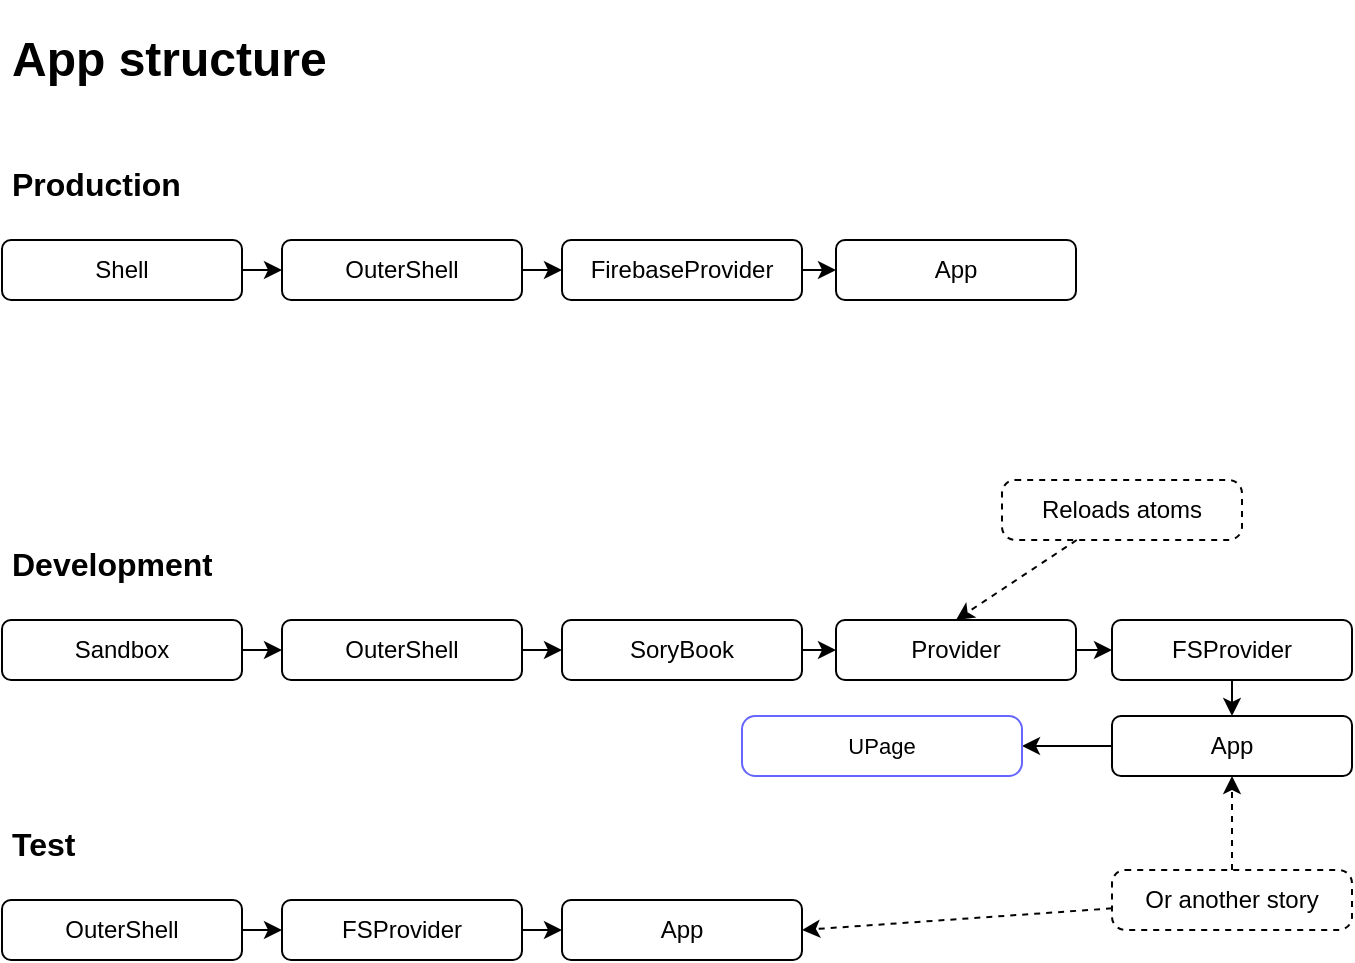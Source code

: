 <mxfile version="16.0.2" type="device" pages="8"><diagram id="rvXL0gvETLJnJSn2QJJ2" name="App structure"><mxGraphModel dx="1746" dy="1872" grid="1" gridSize="10" guides="1" tooltips="1" connect="1" arrows="1" fold="1" page="0" pageScale="1" pageWidth="827" pageHeight="1169" math="0" shadow="0"><root><mxCell id="0"/><mxCell id="1" parent="0"/><mxCell id="124" value="&lt;h1&gt;App structure&lt;/h1&gt;" style="text;html=1;strokeColor=none;fillColor=none;spacing=5;spacingTop=-20;whiteSpace=wrap;overflow=hidden;rounded=0;" parent="1" vertex="1"><mxGeometry x="-790" y="-1140" width="200" height="40" as="geometry"/></mxCell><mxCell id="130" style="edgeStyle=elbowEdgeStyle;html=1;entryX=0;entryY=0.1;entryDx=0;entryDy=0;" parent="1" edge="1"><mxGeometry relative="1" as="geometry"><mxPoint x="-650" y="-991" as="sourcePoint"/></mxGeometry></mxCell><mxCell id="134" value="&lt;h1&gt;&lt;font style=&quot;font-size: 16px&quot;&gt;Production&lt;/font&gt;&lt;/h1&gt;" style="text;html=1;strokeColor=none;fillColor=none;spacing=5;spacingTop=-20;whiteSpace=wrap;overflow=hidden;rounded=0;" parent="1" vertex="1"><mxGeometry x="-790" y="-1080" width="200" height="40" as="geometry"/></mxCell><mxCell id="143" value="&lt;h1&gt;&lt;font style=&quot;font-size: 16px&quot;&gt;Development&lt;/font&gt;&lt;/h1&gt;" style="text;html=1;strokeColor=none;fillColor=none;spacing=5;spacingTop=-20;whiteSpace=wrap;overflow=hidden;rounded=0;" parent="1" vertex="1"><mxGeometry x="-790" y="-890" width="200" height="40" as="geometry"/></mxCell><mxCell id="152" value="&lt;h1&gt;&lt;font style=&quot;font-size: 16px&quot;&gt;Test&lt;/font&gt;&lt;/h1&gt;" style="text;html=1;strokeColor=none;fillColor=none;spacing=5;spacingTop=-20;whiteSpace=wrap;overflow=hidden;rounded=0;" parent="1" vertex="1"><mxGeometry x="-790" y="-750" width="200" height="40" as="geometry"/></mxCell><mxCell id="158" style="html=1;dashed=1;exitX=0.5;exitY=0;exitDx=0;exitDy=0;entryX=0.5;entryY=1;entryDx=0;entryDy=0;" parent="1" source="157" target="oPzYYblCA3PqRQlcKXOM-192" edge="1"><mxGeometry relative="1" as="geometry"><mxPoint x="-130.0" y="-800" as="sourcePoint"/><mxPoint x="-165" y="-718.0" as="targetPoint"/></mxGeometry></mxCell><mxCell id="173" style="html=1;entryX=1;entryY=0.5;entryDx=0;entryDy=0;dashed=1;" parent="1" source="157" target="oPzYYblCA3PqRQlcKXOM-200" edge="1"><mxGeometry relative="1" as="geometry"><mxPoint x="-287.48" y="-616.192" as="targetPoint"/></mxGeometry></mxCell><mxCell id="157" value="Or another story" style="rounded=1;whiteSpace=wrap;html=1;arcSize=22;dashed=1;fillColor=none;" parent="1" vertex="1"><mxGeometry x="-235" y="-715" width="120" height="30" as="geometry"/></mxCell><mxCell id="169" style="edgeStyle=orthogonalEdgeStyle;html=1;entryX=0;entryY=0.1;entryDx=0;entryDy=0;" parent="1" edge="1"><mxGeometry relative="1" as="geometry"><mxPoint x="-300" y="-991" as="sourcePoint"/></mxGeometry></mxCell><mxCell id="170" style="edgeStyle=orthogonalEdgeStyle;html=1;entryX=0;entryY=0.1;entryDx=0;entryDy=0;" parent="1" edge="1"><mxGeometry relative="1" as="geometry"><mxPoint x="-470" y="-991" as="sourcePoint"/></mxGeometry></mxCell><mxCell id="oPzYYblCA3PqRQlcKXOM-179" value="" style="edgeStyle=elbowEdgeStyle;rounded=0;orthogonalLoop=1;jettySize=auto;html=1;" parent="1" source="oPzYYblCA3PqRQlcKXOM-173" target="oPzYYblCA3PqRQlcKXOM-176" edge="1"><mxGeometry relative="1" as="geometry"/></mxCell><mxCell id="oPzYYblCA3PqRQlcKXOM-173" value="Shell" style="rounded=1;whiteSpace=wrap;html=1;fillColor=none;" parent="1" vertex="1"><mxGeometry x="-790" y="-1030" width="120" height="30" as="geometry"/></mxCell><mxCell id="oPzYYblCA3PqRQlcKXOM-181" style="edgeStyle=elbowEdgeStyle;rounded=1;orthogonalLoop=1;jettySize=auto;html=1;entryX=0;entryY=0.5;entryDx=0;entryDy=0;" parent="1" source="oPzYYblCA3PqRQlcKXOM-176" target="oPzYYblCA3PqRQlcKXOM-177" edge="1"><mxGeometry relative="1" as="geometry"/></mxCell><mxCell id="oPzYYblCA3PqRQlcKXOM-176" value="&lt;span&gt;OuterShell&lt;/span&gt;" style="rounded=1;whiteSpace=wrap;html=1;fillColor=none;" parent="1" vertex="1"><mxGeometry x="-650" y="-1030" width="120" height="30" as="geometry"/></mxCell><mxCell id="oPzYYblCA3PqRQlcKXOM-182" style="edgeStyle=elbowEdgeStyle;rounded=1;orthogonalLoop=1;jettySize=auto;html=1;entryX=0;entryY=0.5;entryDx=0;entryDy=0;" parent="1" source="oPzYYblCA3PqRQlcKXOM-177" target="oPzYYblCA3PqRQlcKXOM-178" edge="1"><mxGeometry relative="1" as="geometry"/></mxCell><mxCell id="oPzYYblCA3PqRQlcKXOM-177" value="&lt;span&gt;FirebaseProvider&lt;/span&gt;" style="rounded=1;whiteSpace=wrap;html=1;fillColor=none;" parent="1" vertex="1"><mxGeometry x="-510" y="-1030" width="120" height="30" as="geometry"/></mxCell><mxCell id="oPzYYblCA3PqRQlcKXOM-178" value="&lt;span&gt;App&lt;/span&gt;" style="rounded=1;whiteSpace=wrap;html=1;fillColor=none;" parent="1" vertex="1"><mxGeometry x="-373" y="-1030" width="120" height="30" as="geometry"/></mxCell><mxCell id="oPzYYblCA3PqRQlcKXOM-183" value="" style="edgeStyle=elbowEdgeStyle;rounded=0;orthogonalLoop=1;jettySize=auto;html=1;" parent="1" source="oPzYYblCA3PqRQlcKXOM-184" target="oPzYYblCA3PqRQlcKXOM-186" edge="1"><mxGeometry relative="1" as="geometry"/></mxCell><mxCell id="oPzYYblCA3PqRQlcKXOM-184" value="&lt;span&gt;Sandbox&lt;/span&gt;" style="rounded=1;whiteSpace=wrap;html=1;fillColor=none;" parent="1" vertex="1"><mxGeometry x="-790" y="-840" width="120" height="30" as="geometry"/></mxCell><mxCell id="oPzYYblCA3PqRQlcKXOM-185" style="edgeStyle=elbowEdgeStyle;rounded=1;orthogonalLoop=1;jettySize=auto;html=1;entryX=0;entryY=0.5;entryDx=0;entryDy=0;" parent="1" source="oPzYYblCA3PqRQlcKXOM-186" target="oPzYYblCA3PqRQlcKXOM-188" edge="1"><mxGeometry relative="1" as="geometry"/></mxCell><mxCell id="oPzYYblCA3PqRQlcKXOM-186" value="&lt;span&gt;OuterShell&lt;/span&gt;" style="rounded=1;whiteSpace=wrap;html=1;fillColor=none;" parent="1" vertex="1"><mxGeometry x="-650" y="-840" width="120" height="30" as="geometry"/></mxCell><mxCell id="oPzYYblCA3PqRQlcKXOM-187" style="edgeStyle=elbowEdgeStyle;rounded=1;orthogonalLoop=1;jettySize=auto;html=1;entryX=0;entryY=0.5;entryDx=0;entryDy=0;" parent="1" source="oPzYYblCA3PqRQlcKXOM-188" target="oPzYYblCA3PqRQlcKXOM-189" edge="1"><mxGeometry relative="1" as="geometry"/></mxCell><mxCell id="oPzYYblCA3PqRQlcKXOM-188" value="&lt;span&gt;SoryBook&lt;/span&gt;" style="rounded=1;whiteSpace=wrap;html=1;fillColor=none;" parent="1" vertex="1"><mxGeometry x="-510" y="-840" width="120" height="30" as="geometry"/></mxCell><mxCell id="oPzYYblCA3PqRQlcKXOM-191" style="edgeStyle=elbowEdgeStyle;rounded=1;orthogonalLoop=1;jettySize=auto;html=1;entryX=0;entryY=0.5;entryDx=0;entryDy=0;" parent="1" source="oPzYYblCA3PqRQlcKXOM-189" target="oPzYYblCA3PqRQlcKXOM-190" edge="1"><mxGeometry relative="1" as="geometry"/></mxCell><mxCell id="oPzYYblCA3PqRQlcKXOM-189" value="Provider" style="rounded=1;whiteSpace=wrap;html=1;fillColor=none;" parent="1" vertex="1"><mxGeometry x="-373" y="-840" width="120" height="30" as="geometry"/></mxCell><mxCell id="oPzYYblCA3PqRQlcKXOM-193" style="edgeStyle=elbowEdgeStyle;rounded=1;orthogonalLoop=1;jettySize=auto;html=1;entryX=0.5;entryY=0;entryDx=0;entryDy=0;" parent="1" source="oPzYYblCA3PqRQlcKXOM-190" target="oPzYYblCA3PqRQlcKXOM-192" edge="1"><mxGeometry relative="1" as="geometry"/></mxCell><mxCell id="oPzYYblCA3PqRQlcKXOM-190" value="FSProvider" style="rounded=1;whiteSpace=wrap;html=1;fillColor=none;" parent="1" vertex="1"><mxGeometry x="-235" y="-840" width="120" height="30" as="geometry"/></mxCell><mxCell id="ZD0S4jJYPNK3lo432Nji-174" style="rounded=0;orthogonalLoop=1;jettySize=auto;html=1;entryX=1;entryY=0.5;entryDx=0;entryDy=0;" parent="1" source="oPzYYblCA3PqRQlcKXOM-192" target="0P-9T31iSlBKxSxjKd7Q-173" edge="1"><mxGeometry relative="1" as="geometry"><mxPoint x="-253" y="-777.0" as="targetPoint"/></mxGeometry></mxCell><mxCell id="oPzYYblCA3PqRQlcKXOM-192" value="&lt;span&gt;App&lt;/span&gt;" style="rounded=1;whiteSpace=wrap;html=1;fillColor=none;" parent="1" vertex="1"><mxGeometry x="-235" y="-792" width="120" height="30" as="geometry"/></mxCell><mxCell id="oPzYYblCA3PqRQlcKXOM-194" value="Reloads atoms" style="rounded=1;whiteSpace=wrap;html=1;arcSize=22;dashed=1;fillColor=none;" parent="1" vertex="1"><mxGeometry x="-290" y="-910" width="120" height="30" as="geometry"/></mxCell><mxCell id="oPzYYblCA3PqRQlcKXOM-195" style="html=1;entryX=0.5;entryY=0;entryDx=0;entryDy=0;dashed=1;" parent="1" source="oPzYYblCA3PqRQlcKXOM-194" target="oPzYYblCA3PqRQlcKXOM-189" edge="1"><mxGeometry relative="1" as="geometry"><mxPoint x="-225" y="-948" as="targetPoint"/></mxGeometry></mxCell><mxCell id="oPzYYblCA3PqRQlcKXOM-196" value="" style="edgeStyle=elbowEdgeStyle;rounded=0;orthogonalLoop=1;jettySize=auto;html=1;" parent="1" source="oPzYYblCA3PqRQlcKXOM-197" target="oPzYYblCA3PqRQlcKXOM-199" edge="1"><mxGeometry relative="1" as="geometry"/></mxCell><mxCell id="oPzYYblCA3PqRQlcKXOM-197" value="&lt;span&gt;OuterShell&lt;/span&gt;" style="rounded=1;whiteSpace=wrap;html=1;fillColor=none;" parent="1" vertex="1"><mxGeometry x="-790" y="-700" width="120" height="30" as="geometry"/></mxCell><mxCell id="oPzYYblCA3PqRQlcKXOM-198" style="edgeStyle=elbowEdgeStyle;rounded=1;orthogonalLoop=1;jettySize=auto;html=1;entryX=0;entryY=0.5;entryDx=0;entryDy=0;" parent="1" source="oPzYYblCA3PqRQlcKXOM-199" target="oPzYYblCA3PqRQlcKXOM-200" edge="1"><mxGeometry relative="1" as="geometry"/></mxCell><mxCell id="oPzYYblCA3PqRQlcKXOM-199" value="&lt;span&gt;FSProvider&lt;/span&gt;" style="rounded=1;whiteSpace=wrap;html=1;fillColor=none;" parent="1" vertex="1"><mxGeometry x="-650" y="-700" width="120" height="30" as="geometry"/></mxCell><mxCell id="oPzYYblCA3PqRQlcKXOM-200" value="&lt;span&gt;App&lt;/span&gt;" style="rounded=1;whiteSpace=wrap;html=1;fillColor=none;" parent="1" vertex="1"><mxGeometry x="-510" y="-700" width="120" height="30" as="geometry"/></mxCell><UserObject label="UPage" link="data:page/id,UocGhjjfCX4qjQ99Hq9M" id="0P-9T31iSlBKxSxjKd7Q-173"><mxCell style="rounded=1;whiteSpace=wrap;arcSize=22;fontFamily=Helvetica;fontSize=11;fontColor=default;strokeColor=#6666FF;fillColor=none;" parent="1" vertex="1"><mxGeometry x="-420" y="-792" width="140" height="30" as="geometry"/></mxCell></UserObject></root></mxGraphModel></diagram><diagram id="UocGhjjfCX4qjQ99Hq9M" name="UPage structure"><mxGraphModel dx="1118" dy="1765" grid="0" gridSize="10" guides="1" tooltips="1" connect="1" arrows="1" fold="1" page="0" pageScale="1" pageWidth="827" pageHeight="1169" math="0" shadow="0"><root><mxCell id="32iX6y1p6pqTDlrGPlU1-0"/><mxCell id="32iX6y1p6pqTDlrGPlU1-1" parent="32iX6y1p6pqTDlrGPlU1-0"/><mxCell id="_nZgDXnTTzhl0Go7vqyT-0" value="UBlockSet" style="swimlane;fontStyle=0;childLayout=stackLayout;horizontal=1;startSize=26;fillColor=none;horizontalStack=0;resizeParent=1;resizeParentMax=0;resizeLast=0;collapsible=1;marginBottom=0;rounded=1;points=[[0,0.1],[0,0.05],[0,0.01],[0.5,1],[0.5,0]];" vertex="1" parent="32iX6y1p6pqTDlrGPlU1-1"><mxGeometry x="240.0" y="-800" width="160" height="339" as="geometry"><mxRectangle x="235.0" y="-810" width="140" height="40" as="alternateBounds"/></mxGeometry></mxCell><mxCell id="_nZgDXnTTzhl0Go7vqyT-1" value="blocks" style="text;strokeColor=none;fillColor=none;align=left;verticalAlign=top;spacingLeft=4;spacingRight=4;overflow=hidden;rotatable=0;points=[[0,0.5],[1,0.5]];portConstraint=eastwest;rounded=1;" vertex="1" parent="_nZgDXnTTzhl0Go7vqyT-0"><mxGeometry y="26" width="160" height="26" as="geometry"/></mxCell><mxCell id="_nZgDXnTTzhl0Go7vqyT-2" value="" style="text;align=center;verticalAlign=bottom;spacingLeft=4;spacingRight=4;overflow=hidden;rotatable=0;points=[[0,0.5],[1,0.5]];portConstraint=eastwest;rounded=1;horizontal=1;fontColor=#ffffff;fillColor=#FFFFFF;" vertex="1" parent="_nZgDXnTTzhl0Go7vqyT-0"><mxGeometry y="52" width="160" height="1" as="geometry"/></mxCell><mxCell id="c-vuEZocinBddn0seRQh-1" value="id" style="text;strokeColor=none;fillColor=none;align=left;verticalAlign=top;spacingLeft=4;spacingRight=4;overflow=hidden;rotatable=0;points=[[0,0.5],[1,0.5]];portConstraint=eastwest;rounded=1;" vertex="1" parent="_nZgDXnTTzhl0Go7vqyT-0"><mxGeometry y="53" width="160" height="26" as="geometry"/></mxCell><mxCell id="_nZgDXnTTzhl0Go7vqyT-8" value="idsS" style="text;strokeColor=none;fillColor=none;align=left;verticalAlign=top;spacingLeft=4;spacingRight=4;overflow=hidden;rotatable=0;points=[[0,0.5],[1,0.5]];portConstraint=eastwest;rounded=1;" vertex="1" parent="_nZgDXnTTzhl0Go7vqyT-0"><mxGeometry y="79" width="160" height="26" as="geometry"/></mxCell><mxCell id="_nZgDXnTTzhl0Go7vqyT-9" value="titleS" style="text;strokeColor=none;fillColor=none;align=left;verticalAlign=top;spacingLeft=4;spacingRight=4;overflow=hidden;rotatable=0;points=[[0,0.5],[1,0.5]];portConstraint=eastwest;rounded=1;" vertex="1" parent="_nZgDXnTTzhl0Go7vqyT-0"><mxGeometry y="105" width="160" height="26" as="geometry"/></mxCell><mxCell id="c-vuEZocinBddn0seRQh-0" value="readonly" style="text;strokeColor=none;fillColor=none;align=left;verticalAlign=top;spacingLeft=4;spacingRight=4;overflow=hidden;rotatable=0;points=[[0,0.5],[1,0.5]];portConstraint=eastwest;rounded=1;" vertex="1" parent="_nZgDXnTTzhl0Go7vqyT-0"><mxGeometry y="131" width="160" height="26" as="geometry"/></mxCell><mxCell id="_nZgDXnTTzhl0Go7vqyT-4" value="deleteUPage" style="text;strokeColor=none;fillColor=none;align=left;verticalAlign=top;spacingLeft=4;spacingRight=4;overflow=hidden;rotatable=0;points=[[0,0.5],[1,0.5]];portConstraint=eastwest;rounded=1;" vertex="1" parent="_nZgDXnTTzhl0Go7vqyT-0"><mxGeometry y="157" width="160" height="26" as="geometry"/></mxCell><mxCell id="_nZgDXnTTzhl0Go7vqyT-5" value="addNewUPage" style="text;strokeColor=none;fillColor=none;align=left;verticalAlign=top;spacingLeft=4;spacingRight=4;overflow=hidden;rotatable=0;points=[[0,0.5],[1,0.5]];portConstraint=eastwest;rounded=1;" vertex="1" parent="_nZgDXnTTzhl0Go7vqyT-0"><mxGeometry y="183" width="160" height="26" as="geometry"/></mxCell><mxCell id="_nZgDXnTTzhl0Go7vqyT-11" value="factoryPlaceholder" style="text;strokeColor=none;fillColor=none;align=left;verticalAlign=top;spacingLeft=4;spacingRight=4;overflow=hidden;rotatable=0;points=[[0,0.5],[1,0.5]];portConstraint=eastwest;rounded=1;" vertex="1" parent="_nZgDXnTTzhl0Go7vqyT-0"><mxGeometry y="209" width="160" height="26" as="geometry"/></mxCell><mxCell id="_nZgDXnTTzhl0Go7vqyT-10" value="hideFactory" style="text;strokeColor=none;fillColor=none;align=left;verticalAlign=top;spacingLeft=4;spacingRight=4;overflow=hidden;rotatable=0;points=[[0,0.5],[1,0.5]];portConstraint=eastwest;rounded=1;" vertex="1" parent="_nZgDXnTTzhl0Go7vqyT-0"><mxGeometry y="235" width="160" height="26" as="geometry"/></mxCell><mxCell id="_nZgDXnTTzhl0Go7vqyT-3" value="updateTOC" style="text;strokeColor=none;fillColor=none;align=left;verticalAlign=top;spacingLeft=4;spacingRight=4;overflow=hidden;rotatable=0;points=[[0,0.5],[1,0.5]];portConstraint=eastwest;rounded=1;" vertex="1" parent="_nZgDXnTTzhl0Go7vqyT-0"><mxGeometry y="261" width="160" height="26" as="geometry"/></mxCell><mxCell id="c-vuEZocinBddn0seRQh-2" value="createColumn" style="text;strokeColor=none;fillColor=none;align=left;verticalAlign=top;spacingLeft=4;spacingRight=4;overflow=hidden;rotatable=0;points=[[0,0.5],[1,0.5]];portConstraint=eastwest;rounded=1;" vertex="1" parent="_nZgDXnTTzhl0Go7vqyT-0"><mxGeometry y="287" width="160" height="26" as="geometry"/></mxCell><mxCell id="qoQkfZ8zu8gFw4-L7mpk-8" value="uformPs" style="text;strokeColor=none;fillColor=none;align=left;verticalAlign=top;spacingLeft=4;spacingRight=4;overflow=hidden;rotatable=0;points=[[0,0.5],[1,0.5]];portConstraint=eastwest;rounded=1;" vertex="1" parent="_nZgDXnTTzhl0Go7vqyT-0"><mxGeometry y="313" width="160" height="26" as="geometry"/></mxCell><mxCell id="_nZgDXnTTzhl0Go7vqyT-13" value="&lt;h1&gt;UPage structure&lt;/h1&gt;" style="text;html=1;strokeColor=none;fillColor=none;spacing=5;spacingTop=-20;whiteSpace=wrap;overflow=hidden;rounded=0;" vertex="1" parent="32iX6y1p6pqTDlrGPlU1-1"><mxGeometry x="18" y="-1130" width="200" height="40" as="geometry"/></mxCell><mxCell id="_nZgDXnTTzhl0Go7vqyT-20" style="edgeStyle=elbowEdgeStyle;html=1;entryX=0;entryY=0.01;entryDx=0;entryDy=0;" edge="1" parent="32iX6y1p6pqTDlrGPlU1-1" source="_nZgDXnTTzhl0Go7vqyT-1" target="c-vuEZocinBddn0seRQh-3"><mxGeometry relative="1" as="geometry"/></mxCell><mxCell id="_nZgDXnTTzhl0Go7vqyT-55" value="UBlockImplementation" style="swimlane;fontStyle=0;childLayout=stackLayout;horizontal=1;startSize=30;fillColor=none;horizontalStack=0;resizeParent=1;resizeParentMax=0;resizeLast=0;collapsible=1;marginBottom=0;rounded=1;points=[[0,0.1],[0,0.05],[0,0.01],[0.5,1],[0.5,0]];" vertex="1" parent="32iX6y1p6pqTDlrGPlU1-1"><mxGeometry x="940.0" y="-900" width="160" height="212" as="geometry"><mxRectangle x="940.0" y="-910" width="160" height="40" as="alternateBounds"/></mxGeometry></mxCell><mxCell id="_nZgDXnTTzhl0Go7vqyT-56" value="type" style="text;strokeColor=none;fillColor=none;align=left;verticalAlign=top;spacingLeft=4;spacingRight=4;overflow=hidden;rotatable=0;points=[[0,0.5],[1,0.5]];portConstraint=eastwest;rounded=1;" vertex="1" parent="_nZgDXnTTzhl0Go7vqyT-55"><mxGeometry y="30" width="160" height="26" as="geometry"/></mxCell><mxCell id="_nZgDXnTTzhl0Go7vqyT-57" value="id" style="text;strokeColor=none;fillColor=none;align=left;verticalAlign=top;spacingLeft=4;spacingRight=4;overflow=hidden;rotatable=0;points=[[0,0.5],[1,0.5]];portConstraint=eastwest;rounded=1;" vertex="1" parent="_nZgDXnTTzhl0Go7vqyT-55"><mxGeometry y="56" width="160" height="26" as="geometry"/></mxCell><mxCell id="_nZgDXnTTzhl0Go7vqyT-58" value="readonly" style="text;strokeColor=none;fillColor=none;align=left;verticalAlign=top;spacingLeft=4;spacingRight=4;overflow=hidden;rotatable=0;points=[[0,0.5],[1,0.5]];portConstraint=eastwest;rounded=1;" vertex="1" parent="_nZgDXnTTzhl0Go7vqyT-55"><mxGeometry y="82" width="160" height="26" as="geometry"/></mxCell><mxCell id="_nZgDXnTTzhl0Go7vqyT-59" value="dataS" style="text;strokeColor=none;fillColor=none;align=left;verticalAlign=top;spacingLeft=4;spacingRight=4;overflow=hidden;rotatable=0;points=[[0,0.5],[1,0.5]];portConstraint=eastwest;rounded=1;" vertex="1" parent="_nZgDXnTTzhl0Go7vqyT-55"><mxGeometry y="108" width="160" height="26" as="geometry"/></mxCell><mxCell id="_nZgDXnTTzhl0Go7vqyT-60" value="maxWidth" style="text;strokeColor=none;fillColor=none;align=left;verticalAlign=top;spacingLeft=4;spacingRight=4;overflow=hidden;rotatable=0;points=[[0,0.5],[1,0.5]];portConstraint=eastwest;rounded=1;" vertex="1" parent="_nZgDXnTTzhl0Go7vqyT-55"><mxGeometry y="134" width="160" height="26" as="geometry"/></mxCell><mxCell id="_nZgDXnTTzhl0Go7vqyT-61" value="addInfo" style="text;strokeColor=none;fillColor=none;align=left;verticalAlign=top;spacingLeft=4;spacingRight=4;overflow=hidden;rotatable=0;points=[[0,0.5],[1,0.5]];portConstraint=eastwest;rounded=1;" vertex="1" parent="_nZgDXnTTzhl0Go7vqyT-55"><mxGeometry y="160" width="160" height="26" as="geometry"/></mxCell><mxCell id="_nZgDXnTTzhl0Go7vqyT-62" value="i" style="text;strokeColor=none;fillColor=none;align=left;verticalAlign=top;spacingLeft=4;spacingRight=4;overflow=hidden;rotatable=0;points=[[0,0.5],[1,0.5]];portConstraint=eastwest;rounded=1;" vertex="1" parent="_nZgDXnTTzhl0Go7vqyT-55"><mxGeometry y="186" width="160" height="26" as="geometry"/></mxCell><mxCell id="_nZgDXnTTzhl0Go7vqyT-63" style="edgeStyle=elbowEdgeStyle;rounded=1;orthogonalLoop=1;jettySize=auto;elbow=vertical;html=1;entryX=0.5;entryY=1;entryDx=0;entryDy=0;endArrow=classic;endFill=1;strokeColor=default;" edge="1" parent="32iX6y1p6pqTDlrGPlU1-1" source="_nZgDXnTTzhl0Go7vqyT-66" target="_nZgDXnTTzhl0Go7vqyT-55"><mxGeometry relative="1" as="geometry"/></mxCell><mxCell id="_nZgDXnTTzhl0Go7vqyT-66" value="UText" style="swimlane;fontStyle=0;childLayout=stackLayout;horizontal=1;startSize=26;fillColor=none;horizontalStack=0;resizeParent=1;resizeParentMax=0;resizeLast=0;collapsible=1;marginBottom=0;rounded=1;points=[[0,0.1],[0,0.05],[0,0.01],[0.5,1],[0.5,0]];" vertex="1" parent="32iX6y1p6pqTDlrGPlU1-1"><mxGeometry x="640" y="-640" width="160" height="624" as="geometry"><mxRectangle x="850" y="-731" width="140" height="40" as="alternateBounds"/></mxGeometry></mxCell><mxCell id="_nZgDXnTTzhl0Go7vqyT-51" value="ToggleableText" style="swimlane;fontStyle=0;childLayout=stackLayout;horizontal=1;startSize=26;fillColor=none;horizontalStack=0;resizeParent=1;resizeParentMax=0;resizeLast=0;collapsible=1;marginBottom=0;rounded=1;points=[[0,0.1],[0,0.05],[0,0.01],[0.5,1],[0.5,0]];" vertex="1" parent="_nZgDXnTTzhl0Go7vqyT-66"><mxGeometry y="26" width="160" height="104" as="geometry"><mxRectangle x="760" y="-1020" width="140" height="40" as="alternateBounds"/></mxGeometry></mxCell><mxCell id="_nZgDXnTTzhl0Go7vqyT-52" value="isToggleOpen" style="text;strokeColor=none;fillColor=none;align=left;verticalAlign=top;spacingLeft=4;spacingRight=4;overflow=hidden;rotatable=0;points=[[0,0.5],[1,0.5]];portConstraint=eastwest;rounded=1;fontStyle=0" vertex="1" parent="_nZgDXnTTzhl0Go7vqyT-51"><mxGeometry y="26" width="160" height="26" as="geometry"/></mxCell><mxCell id="_nZgDXnTTzhl0Go7vqyT-53" value="toggleListOpen" style="text;strokeColor=none;fillColor=none;align=left;verticalAlign=top;spacingLeft=4;spacingRight=4;overflow=hidden;rotatable=0;points=[[0,0.5],[1,0.5]];portConstraint=eastwest;rounded=1;fontStyle=0" vertex="1" parent="_nZgDXnTTzhl0Go7vqyT-51"><mxGeometry y="52" width="160" height="26" as="geometry"/></mxCell><mxCell id="_nZgDXnTTzhl0Go7vqyT-54" value="openToggleParent" style="text;strokeColor=none;fillColor=none;align=left;verticalAlign=top;spacingLeft=4;spacingRight=4;overflow=hidden;rotatable=0;points=[[0,0.5],[1,0.5]];portConstraint=eastwest;rounded=1;" vertex="1" parent="_nZgDXnTTzhl0Go7vqyT-51"><mxGeometry y="78" width="160" height="26" as="geometry"/></mxCell><mxCell id="_nZgDXnTTzhl0Go7vqyT-21" value="FocusManagement" style="swimlane;fontStyle=0;childLayout=stackLayout;horizontal=1;startSize=26;fillColor=none;horizontalStack=0;resizeParent=1;resizeParentMax=0;resizeLast=0;collapsible=1;marginBottom=0;rounded=1;points=[[0,0.1],[0,0.05],[0,0.01],[0.5,1],[0.5,0]];" vertex="1" parent="_nZgDXnTTzhl0Go7vqyT-66"><mxGeometry y="130" width="160" height="130" as="geometry"><mxRectangle x="592" y="-1020" width="140" height="40" as="alternateBounds"/></mxGeometry></mxCell><mxCell id="_nZgDXnTTzhl0Go7vqyT-22" value="focus" style="text;strokeColor=none;fillColor=none;align=left;verticalAlign=top;spacingLeft=4;spacingRight=4;overflow=hidden;rotatable=0;points=[[0,0.5],[1,0.5]];portConstraint=eastwest;rounded=1;fontStyle=0" vertex="1" parent="_nZgDXnTTzhl0Go7vqyT-21"><mxGeometry y="26" width="160" height="26" as="geometry"/></mxCell><mxCell id="_nZgDXnTTzhl0Go7vqyT-23" value="resetActiveBlock" style="text;strokeColor=none;fillColor=none;align=left;verticalAlign=top;spacingLeft=4;spacingRight=4;overflow=hidden;rotatable=0;points=[[0,0.5],[1,0.5]];portConstraint=eastwest;rounded=1;fontStyle=0" vertex="1" parent="_nZgDXnTTzhl0Go7vqyT-21"><mxGeometry y="52" width="160" height="26" as="geometry"/></mxCell><mxCell id="_nZgDXnTTzhl0Go7vqyT-24" value="goUp" style="text;strokeColor=none;fillColor=none;align=left;verticalAlign=top;spacingLeft=4;spacingRight=4;overflow=hidden;rotatable=0;points=[[0,0.5],[1,0.5]];portConstraint=eastwest;rounded=1;" vertex="1" parent="_nZgDXnTTzhl0Go7vqyT-21"><mxGeometry y="78" width="160" height="26" as="geometry"/></mxCell><mxCell id="_nZgDXnTTzhl0Go7vqyT-25" value="goDown" style="text;strokeColor=none;fillColor=none;align=left;verticalAlign=top;spacingLeft=4;spacingRight=4;overflow=hidden;rotatable=0;points=[[0,0.5],[1,0.5]];portConstraint=eastwest;rounded=1;" vertex="1" parent="_nZgDXnTTzhl0Go7vqyT-21"><mxGeometry y="104" width="160" height="26" as="geometry"/></mxCell><mxCell id="_nZgDXnTTzhl0Go7vqyT-67" value="AuxiliaryText" style="swimlane;fontStyle=0;childLayout=stackLayout;horizontal=1;startSize=26;fillColor=none;horizontalStack=0;resizeParent=1;resizeParentMax=0;resizeLast=0;collapsible=1;marginBottom=0;rounded=1;points=[[0,0.1],[0,0.05],[0,0.01],[0.5,1],[0.5,0]];" vertex="1" parent="_nZgDXnTTzhl0Go7vqyT-66"><mxGeometry y="260" width="160" height="130" as="geometry"><mxRectangle y="26" width="160" height="40" as="alternateBounds"/></mxGeometry></mxCell><mxCell id="_nZgDXnTTzhl0Go7vqyT-68" value="isFactory" style="text;strokeColor=none;fillColor=none;align=left;verticalAlign=top;spacingLeft=4;spacingRight=4;overflow=hidden;rotatable=0;points=[[0,0.5],[1,0.5]];portConstraint=eastwest;rounded=1;fontStyle=0" vertex="1" parent="_nZgDXnTTzhl0Go7vqyT-67"><mxGeometry y="26" width="160" height="26" as="geometry"/></mxCell><mxCell id="_nZgDXnTTzhl0Go7vqyT-69" value="onFactoryBackspace" style="text;strokeColor=none;fillColor=none;align=left;verticalAlign=top;spacingLeft=4;spacingRight=4;overflow=hidden;rotatable=0;points=[[0,0.5],[1,0.5]];portConstraint=eastwest;rounded=1;fontStyle=0" vertex="1" parent="_nZgDXnTTzhl0Go7vqyT-67"><mxGeometry y="52" width="160" height="26" as="geometry"/></mxCell><mxCell id="_nZgDXnTTzhl0Go7vqyT-70" value="onTitleEnter" style="text;strokeColor=none;fillColor=none;align=left;verticalAlign=top;spacingLeft=4;spacingRight=4;overflow=hidden;rotatable=0;points=[[0,0.5],[1,0.5]];portConstraint=eastwest;rounded=1;" vertex="1" parent="_nZgDXnTTzhl0Go7vqyT-67"><mxGeometry y="78" width="160" height="26" as="geometry"/></mxCell><mxCell id="_nZgDXnTTzhl0Go7vqyT-71" value="hideMenus" style="text;strokeColor=none;fillColor=none;align=left;verticalAlign=top;spacingLeft=4;spacingRight=4;overflow=hidden;rotatable=0;points=[[0,0.5],[1,0.5]];portConstraint=eastwest;rounded=1;" vertex="1" parent="_nZgDXnTTzhl0Go7vqyT-67"><mxGeometry y="104" width="160" height="26" as="geometry"/></mxCell><mxCell id="_nZgDXnTTzhl0Go7vqyT-72" value="setType" style="text;strokeColor=none;fillColor=none;align=left;verticalAlign=top;spacingLeft=4;spacingRight=4;overflow=hidden;rotatable=0;points=[[0,0.5],[1,0.5]];portConstraint=eastwest;rounded=1;fontStyle=0" vertex="1" parent="_nZgDXnTTzhl0Go7vqyT-66"><mxGeometry y="390" width="160" height="26" as="geometry"/></mxCell><mxCell id="_nZgDXnTTzhl0Go7vqyT-73" value="inUForm" style="text;strokeColor=none;fillColor=none;align=left;verticalAlign=top;spacingLeft=4;spacingRight=4;overflow=hidden;rotatable=0;points=[[0,0.5],[1,0.5]];portConstraint=eastwest;rounded=1;fontStyle=0" vertex="1" parent="_nZgDXnTTzhl0Go7vqyT-66"><mxGeometry y="416" width="160" height="26" as="geometry"/></mxCell><mxCell id="_nZgDXnTTzhl0Go7vqyT-74" value="appendedData" style="text;strokeColor=none;fillColor=none;align=left;verticalAlign=top;spacingLeft=4;spacingRight=4;overflow=hidden;rotatable=0;points=[[0,0.5],[1,0.5]];portConstraint=eastwest;rounded=1;" vertex="1" parent="_nZgDXnTTzhl0Go7vqyT-66"><mxGeometry y="442" width="160" height="26" as="geometry"/></mxCell><mxCell id="_nZgDXnTTzhl0Go7vqyT-75" value="initialData" style="text;strokeColor=none;fillColor=none;align=left;verticalAlign=top;spacingLeft=4;spacingRight=4;overflow=hidden;rotatable=0;points=[[0,0.5],[1,0.5]];portConstraint=eastwest;rounded=1;fontStyle=0" vertex="1" parent="_nZgDXnTTzhl0Go7vqyT-66"><mxGeometry y="468" width="160" height="26" as="geometry"/></mxCell><mxCell id="_nZgDXnTTzhl0Go7vqyT-76" value="previousBlockInfo" style="text;strokeColor=none;fillColor=none;align=left;verticalAlign=top;spacingLeft=4;spacingRight=4;overflow=hidden;rotatable=0;points=[[0,0.5],[1,0.5]];portConstraint=eastwest;rounded=1;fontStyle=0" vertex="1" parent="_nZgDXnTTzhl0Go7vqyT-66"><mxGeometry y="494" width="160" height="26" as="geometry"/></mxCell><mxCell id="_nZgDXnTTzhl0Go7vqyT-77" value="placeholder" style="text;strokeColor=none;fillColor=none;align=left;verticalAlign=top;spacingLeft=4;spacingRight=4;overflow=hidden;rotatable=0;points=[[0,0.5],[1,0.5]];portConstraint=eastwest;rounded=1;fontStyle=0" vertex="1" parent="_nZgDXnTTzhl0Go7vqyT-66"><mxGeometry y="520" width="160" height="26" as="geometry"/></mxCell><mxCell id="_nZgDXnTTzhl0Go7vqyT-78" value="addNewBlock" style="text;strokeColor=none;fillColor=none;align=left;verticalAlign=top;spacingLeft=4;spacingRight=4;overflow=hidden;rotatable=0;points=[[0,0.5],[1,0.5]];portConstraint=eastwest;rounded=1;fontStyle=0" vertex="1" parent="_nZgDXnTTzhl0Go7vqyT-66"><mxGeometry y="546" width="160" height="26" as="geometry"/></mxCell><mxCell id="_nZgDXnTTzhl0Go7vqyT-79" value="deleteBlock" style="text;strokeColor=none;fillColor=none;align=left;verticalAlign=top;spacingLeft=4;spacingRight=4;overflow=hidden;rotatable=0;points=[[0,0.5],[1,0.5]];portConstraint=eastwest;rounded=1;fontStyle=0" vertex="1" parent="_nZgDXnTTzhl0Go7vqyT-66"><mxGeometry y="572" width="160" height="26" as="geometry"/></mxCell><mxCell id="_nZgDXnTTzhl0Go7vqyT-80" value="isCardField" style="text;strokeColor=none;fillColor=none;align=left;verticalAlign=top;spacingLeft=4;spacingRight=4;overflow=hidden;rotatable=0;points=[[0,0.5],[1,0.5]];portConstraint=eastwest;rounded=1;fontStyle=0" vertex="1" parent="_nZgDXnTTzhl0Go7vqyT-66"><mxGeometry y="598" width="160" height="26" as="geometry"/></mxCell><mxCell id="_nZgDXnTTzhl0Go7vqyT-81" style="edgeStyle=elbowEdgeStyle;rounded=1;orthogonalLoop=1;jettySize=auto;elbow=vertical;html=1;entryX=0.5;entryY=1;entryDx=0;entryDy=0;endArrow=classic;endFill=1;strokeColor=default;" edge="1" parent="32iX6y1p6pqTDlrGPlU1-1" source="_nZgDXnTTzhl0Go7vqyT-82" target="_nZgDXnTTzhl0Go7vqyT-55"><mxGeometry relative="1" as="geometry"/></mxCell><mxCell id="_nZgDXnTTzhl0Go7vqyT-82" value="UFormBlock" style="swimlane;fontStyle=0;childLayout=stackLayout;horizontal=1;startSize=26;fillColor=none;horizontalStack=0;resizeParent=1;resizeParentMax=0;resizeLast=0;collapsible=1;marginBottom=0;rounded=1;points=[[0,0.1],[0,0.05],[0,0.01],[0.5,1],[0.5,0]];" vertex="1" parent="32iX6y1p6pqTDlrGPlU1-1"><mxGeometry x="840" y="-640" width="160" height="234" as="geometry"><mxRectangle x="840" y="-659" width="140" height="40" as="alternateBounds"/></mxGeometry></mxCell><mxCell id="qoQkfZ8zu8gFw4-L7mpk-0" value="UFormFieldInfo" style="swimlane;fontStyle=0;childLayout=stackLayout;horizontal=1;startSize=26;fillColor=none;horizontalStack=0;resizeParent=1;resizeParentMax=0;resizeLast=0;collapsible=1;marginBottom=0;rounded=1;points=[[0,0.1],[0,0.05],[0,0.01],[0.5,1],[0.5,0]];" vertex="1" parent="_nZgDXnTTzhl0Go7vqyT-82"><mxGeometry y="26" width="160" height="182" as="geometry"><mxRectangle x="240" y="-1000" width="140" height="40" as="alternateBounds"/></mxGeometry></mxCell><mxCell id="qoQkfZ8zu8gFw4-L7mpk-1" value="wasSubmitted" style="text;strokeColor=none;fillColor=none;align=left;verticalAlign=top;spacingLeft=4;spacingRight=4;overflow=hidden;rotatable=0;points=[[0,0.5],[1,0.5]];portConstraint=eastwest;rounded=1;fontStyle=0" vertex="1" parent="qoQkfZ8zu8gFw4-L7mpk-0"><mxGeometry y="26" width="160" height="26" as="geometry"/></mxCell><mxCell id="qoQkfZ8zu8gFw4-L7mpk-2" value="submissionAttempt" style="text;strokeColor=none;fillColor=none;align=left;verticalAlign=top;spacingLeft=4;spacingRight=4;overflow=hidden;rotatable=0;points=[[0,0.5],[1,0.5]];portConstraint=eastwest;rounded=1;fontStyle=0" vertex="1" parent="qoQkfZ8zu8gFw4-L7mpk-0"><mxGeometry y="52" width="160" height="26" as="geometry"/></mxCell><mxCell id="qoQkfZ8zu8gFw4-L7mpk-3" value="onSubmissionAttempt" style="text;strokeColor=none;fillColor=none;align=left;verticalAlign=top;spacingLeft=4;spacingRight=4;overflow=hidden;rotatable=0;points=[[0,0.5],[1,0.5]];portConstraint=eastwest;rounded=1;" vertex="1" parent="qoQkfZ8zu8gFw4-L7mpk-0"><mxGeometry y="78" width="160" height="26" as="geometry"/></mxCell><mxCell id="qoQkfZ8zu8gFw4-L7mpk-4" value="resolveError" style="text;strokeColor=none;fillColor=none;align=left;verticalAlign=top;spacingLeft=4;spacingRight=4;overflow=hidden;rotatable=0;points=[[0,0.5],[1,0.5]];portConstraint=eastwest;rounded=1;" vertex="1" parent="qoQkfZ8zu8gFw4-L7mpk-0"><mxGeometry y="104" width="160" height="26" as="geometry"/></mxCell><mxCell id="qoQkfZ8zu8gFw4-L7mpk-6" value="isEditing" style="text;strokeColor=none;fillColor=none;align=left;verticalAlign=top;spacingLeft=4;spacingRight=4;overflow=hidden;rotatable=0;points=[[0,0.5],[1,0.5]];portConstraint=eastwest;rounded=1;" vertex="1" parent="qoQkfZ8zu8gFw4-L7mpk-0"><mxGeometry y="130" width="160" height="26" as="geometry"/></mxCell><mxCell id="qoQkfZ8zu8gFw4-L7mpk-5" value="submitOnAnswer" style="text;strokeColor=none;fillColor=none;align=left;verticalAlign=top;spacingLeft=4;spacingRight=4;overflow=hidden;rotatable=0;points=[[0,0.5],[1,0.5]];portConstraint=eastwest;rounded=1;" vertex="1" parent="qoQkfZ8zu8gFw4-L7mpk-0"><mxGeometry y="156" width="160" height="26" as="geometry"/></mxCell><mxCell id="_nZgDXnTTzhl0Go7vqyT-83" value="onAnswer" style="text;strokeColor=none;fillColor=none;align=left;verticalAlign=top;spacingLeft=4;spacingRight=4;overflow=hidden;rotatable=0;points=[[0,0.5],[1,0.5]];portConstraint=eastwest;rounded=1;fontStyle=0" vertex="1" parent="_nZgDXnTTzhl0Go7vqyT-82"><mxGeometry y="208" width="160" height="26" as="geometry"/></mxCell><mxCell id="_nZgDXnTTzhl0Go7vqyT-84" style="edgeStyle=elbowEdgeStyle;rounded=1;orthogonalLoop=1;jettySize=auto;elbow=vertical;html=1;entryX=0.5;entryY=1;entryDx=0;entryDy=0;endArrow=classic;endFill=1;strokeColor=default;" edge="1" parent="32iX6y1p6pqTDlrGPlU1-1" source="_nZgDXnTTzhl0Go7vqyT-85" target="_nZgDXnTTzhl0Go7vqyT-55"><mxGeometry relative="1" as="geometry"/></mxCell><mxCell id="_nZgDXnTTzhl0Go7vqyT-85" value="UGrid" style="swimlane;fontStyle=0;childLayout=stackLayout;horizontal=1;startSize=26;fillColor=none;horizontalStack=0;resizeParent=1;resizeParentMax=0;resizeLast=0;collapsible=1;marginBottom=0;rounded=1;points=[[0,0.1],[0,0.05],[0,0.01],[0.5,1],[0.5,0]];" vertex="1" parent="32iX6y1p6pqTDlrGPlU1-1"><mxGeometry x="1241" y="-640" width="160" height="52" as="geometry"><mxRectangle x="1110" y="-659" width="140" height="40" as="alternateBounds"/></mxGeometry></mxCell><mxCell id="_nZgDXnTTzhl0Go7vqyT-86" value="deleteGrid" style="text;strokeColor=none;fillColor=none;align=left;verticalAlign=top;spacingLeft=4;spacingRight=4;overflow=hidden;rotatable=0;points=[[0,0.5],[1,0.5]];portConstraint=eastwest;rounded=1;fontStyle=0" vertex="1" parent="_nZgDXnTTzhl0Go7vqyT-85"><mxGeometry y="26" width="160" height="26" as="geometry"/></mxCell><mxCell id="_nZgDXnTTzhl0Go7vqyT-87" style="edgeStyle=elbowEdgeStyle;rounded=1;orthogonalLoop=1;jettySize=auto;elbow=vertical;html=1;endArrow=classic;endFill=1;strokeColor=default;entryX=0.5;entryY=1;entryDx=0;entryDy=0;" edge="1" parent="32iX6y1p6pqTDlrGPlU1-1" source="_nZgDXnTTzhl0Go7vqyT-88" target="_nZgDXnTTzhl0Go7vqyT-55"><mxGeometry relative="1" as="geometry"><mxPoint x="1080" y="-898" as="targetPoint"/></mxGeometry></mxCell><mxCell id="_nZgDXnTTzhl0Go7vqyT-88" value="UPageBlock" style="swimlane;fontStyle=0;childLayout=stackLayout;horizontal=1;startSize=26;fillColor=none;horizontalStack=0;resizeParent=1;resizeParentMax=0;resizeLast=0;collapsible=1;marginBottom=0;rounded=1;points=[[0,0.1],[0,0.05],[0,0.01],[0.5,1],[0.5,0]];" vertex="1" parent="32iX6y1p6pqTDlrGPlU1-1"><mxGeometry x="1040" y="-640" width="160" height="52" as="geometry"><mxRectangle x="760" y="-1020" width="140" height="40" as="alternateBounds"/></mxGeometry></mxCell><mxCell id="_nZgDXnTTzhl0Go7vqyT-89" value="handleMoveBlocksTo" style="text;strokeColor=none;fillColor=none;align=left;verticalAlign=top;spacingLeft=4;spacingRight=4;overflow=hidden;rotatable=0;points=[[0,0.5],[1,0.5]];portConstraint=eastwest;rounded=1;fontStyle=0" vertex="1" parent="_nZgDXnTTzhl0Go7vqyT-88"><mxGeometry y="26" width="160" height="26" as="geometry"/></mxCell><mxCell id="_nZgDXnTTzhl0Go7vqyT-90" value="One of Implementations" style="rounded=1;whiteSpace=wrap;html=1;fontFamily=Helvetica;fontSize=11;fontColor=default;fillColor=none;" vertex="1" parent="32iX6y1p6pqTDlrGPlU1-1"><mxGeometry x="640" y="-800" width="160" height="40" as="geometry"/></mxCell><mxCell id="_nZgDXnTTzhl0Go7vqyT-91" style="edgeStyle=elbowEdgeStyle;shape=connector;rounded=1;orthogonalLoop=1;jettySize=auto;html=1;entryX=0;entryY=0.5;entryDx=0;entryDy=0;labelBackgroundColor=default;fontFamily=Helvetica;fontSize=11;fontColor=default;endArrow=classic;endFill=1;strokeColor=#FFFFFF;" edge="1" parent="32iX6y1p6pqTDlrGPlU1-1" source="_nZgDXnTTzhl0Go7vqyT-34" target="_nZgDXnTTzhl0Go7vqyT-90"><mxGeometry relative="1" as="geometry"/></mxCell><mxCell id="_nZgDXnTTzhl0Go7vqyT-92" style="html=1;dashed=1;rounded=1;labelBackgroundColor=default;fontFamily=Helvetica;fontSize=11;fontColor=default;endArrow=classic;endFill=1;strokeColor=default;shape=connector;entryX=0.5;entryY=1;entryDx=0;entryDy=0;" edge="1" parent="32iX6y1p6pqTDlrGPlU1-1" source="_nZgDXnTTzhl0Go7vqyT-93" target="_nZgDXnTTzhl0Go7vqyT-85"><mxGeometry relative="1" as="geometry"><mxPoint x="1170.0" y="-590" as="targetPoint"/></mxGeometry></mxCell><mxCell id="_nZgDXnTTzhl0Go7vqyT-93" value="contain&amp;nbsp;&lt;span style=&quot;font-size: 12px&quot;&gt;UBlockSet&lt;/span&gt;" style="rounded=1;whiteSpace=wrap;html=1;arcSize=22;dashed=1;fontFamily=Helvetica;fontSize=11;fontColor=default;fillColor=none;" vertex="1" parent="32iX6y1p6pqTDlrGPlU1-1"><mxGeometry x="1241" y="-550" width="160" height="40" as="geometry"/></mxCell><mxCell id="_nZgDXnTTzhl0Go7vqyT-94" style="html=1;dashed=1;rounded=1;labelBackgroundColor=default;fontFamily=Helvetica;fontSize=11;fontColor=default;endArrow=classic;endFill=1;strokeColor=default;shape=connector;entryX=1;entryY=0.75;entryDx=0;entryDy=0;" edge="1" parent="32iX6y1p6pqTDlrGPlU1-1" source="_nZgDXnTTzhl0Go7vqyT-93" target="_nZgDXnTTzhl0Go7vqyT-98"><mxGeometry relative="1" as="geometry"><mxPoint x="900" y="-580" as="targetPoint"/></mxGeometry></mxCell><mxCell id="ujHDymyxEz4W41_i78U0-1" style="edgeStyle=none;rounded=0;orthogonalLoop=1;jettySize=auto;html=1;entryX=0;entryY=0.05;entryDx=0;entryDy=0;fontColor=default;" edge="1" parent="32iX6y1p6pqTDlrGPlU1-1" source="ujHDymyxEz4W41_i78U0-0" target="_nZgDXnTTzhl0Go7vqyT-0"><mxGeometry relative="1" as="geometry"/></mxCell><UserObject label="UPage" link="data:page/id,rvXL0gvETLJnJSn2QJJ2" id="ujHDymyxEz4W41_i78U0-0"><mxCell style="rounded=1;whiteSpace=wrap;arcSize=22;fontFamily=Helvetica;fontSize=11;fontColor=default;strokeColor=#6666FF;fillColor=none;" vertex="1" parent="32iX6y1p6pqTDlrGPlU1-1"><mxGeometry x="39" y="-800" width="160" height="40" as="geometry"/></mxCell></UserObject><mxCell id="R2BgYEw1bKc4XZjbpTA1-10" style="edgeStyle=orthogonalEdgeStyle;rounded=1;orthogonalLoop=1;jettySize=auto;elbow=vertical;html=1;entryX=0.5;entryY=1;entryDx=0;entryDy=0;fontFamily=Helvetica;fontSize=12;fontColor=default;startSize=26;" edge="1" parent="32iX6y1p6pqTDlrGPlU1-1" source="_nZgDXnTTzhl0Go7vqyT-98" target="_nZgDXnTTzhl0Go7vqyT-55"><mxGeometry relative="1" as="geometry"><Array as="points"><mxPoint x="1020" y="-540"/></Array></mxGeometry></mxCell><UserObject label="UForm" link="data:page/id,_WyGVY6JoIvy7XC_2gw1" id="_nZgDXnTTzhl0Go7vqyT-98"><mxCell style="rounded=1;whiteSpace=wrap;arcSize=22;fontFamily=Helvetica;fontSize=11;fontColor=default;strokeColor=#6666FF;fillColor=none;" vertex="1" parent="32iX6y1p6pqTDlrGPlU1-1"><mxGeometry x="1040" y="-560" width="160" height="40" as="geometry"/></mxCell></UserObject><mxCell id="R2BgYEw1bKc4XZjbpTA1-11" style="edgeStyle=orthogonalEdgeStyle;rounded=1;orthogonalLoop=1;jettySize=auto;html=1;entryX=0.5;entryY=1;entryDx=0;entryDy=0;fontFamily=Helvetica;fontSize=12;fontColor=default;startSize=26;elbow=vertical;" edge="1" parent="32iX6y1p6pqTDlrGPlU1-1" source="_nZgDXnTTzhl0Go7vqyT-97" target="_nZgDXnTTzhl0Go7vqyT-55"><mxGeometry relative="1" as="geometry"><Array as="points"><mxPoint x="1020" y="-480"/></Array></mxGeometry></mxCell><mxCell id="_nZgDXnTTzhl0Go7vqyT-97" value="UFile" style="rounded=1;whiteSpace=wrap;arcSize=22;fontFamily=Helvetica;fontSize=11;fontColor=default;strokeColor=default;fillColor=none;" vertex="1" parent="32iX6y1p6pqTDlrGPlU1-1"><mxGeometry x="1040" y="-500" width="160" height="40" as="geometry"/></mxCell><mxCell id="R2BgYEw1bKc4XZjbpTA1-13" style="edgeStyle=orthogonalEdgeStyle;rounded=1;orthogonalLoop=1;jettySize=auto;html=1;entryX=0.5;entryY=1;entryDx=0;entryDy=0;fontFamily=Helvetica;fontSize=12;fontColor=default;startSize=26;elbow=vertical;" edge="1" parent="32iX6y1p6pqTDlrGPlU1-1" source="_nZgDXnTTzhl0Go7vqyT-99" target="_nZgDXnTTzhl0Go7vqyT-55"><mxGeometry relative="1" as="geometry"><Array as="points"><mxPoint x="1020" y="-360"/></Array></mxGeometry></mxCell><mxCell id="_nZgDXnTTzhl0Go7vqyT-99" value="UEquation" style="rounded=1;whiteSpace=wrap;arcSize=22;fontFamily=Helvetica;fontSize=11;fontColor=default;strokeColor=default;fillColor=none;" vertex="1" parent="32iX6y1p6pqTDlrGPlU1-1"><mxGeometry x="1040" y="-380" width="160" height="40" as="geometry"/></mxCell><mxCell id="R2BgYEw1bKc4XZjbpTA1-14" style="edgeStyle=orthogonalEdgeStyle;rounded=1;orthogonalLoop=1;jettySize=auto;html=1;fontFamily=Helvetica;fontSize=12;fontColor=default;startSize=26;elbow=vertical;entryX=0.5;entryY=1;entryDx=0;entryDy=0;" edge="1" parent="32iX6y1p6pqTDlrGPlU1-1" source="_nZgDXnTTzhl0Go7vqyT-101" target="_nZgDXnTTzhl0Go7vqyT-55"><mxGeometry relative="1" as="geometry"><mxPoint x="1020" y="-700" as="targetPoint"/><Array as="points"><mxPoint x="1020" y="-300"/></Array></mxGeometry></mxCell><mxCell id="_nZgDXnTTzhl0Go7vqyT-101" value="UTable" style="rounded=1;whiteSpace=wrap;arcSize=22;fontFamily=Helvetica;fontSize=11;fontColor=default;strokeColor=default;fillColor=none;" vertex="1" parent="32iX6y1p6pqTDlrGPlU1-1"><mxGeometry x="1040" y="-320" width="160" height="40" as="geometry"/></mxCell><mxCell id="R2BgYEw1bKc4XZjbpTA1-12" style="edgeStyle=orthogonalEdgeStyle;rounded=1;orthogonalLoop=1;jettySize=auto;html=1;entryX=0.5;entryY=1;entryDx=0;entryDy=0;fontFamily=Helvetica;fontSize=12;fontColor=default;startSize=26;elbow=vertical;" edge="1" parent="32iX6y1p6pqTDlrGPlU1-1" source="_nZgDXnTTzhl0Go7vqyT-100" target="_nZgDXnTTzhl0Go7vqyT-55"><mxGeometry relative="1" as="geometry"><Array as="points"><mxPoint x="1020" y="-420"/></Array></mxGeometry></mxCell><mxCell id="_nZgDXnTTzhl0Go7vqyT-100" value="UDivider" style="rounded=1;whiteSpace=wrap;arcSize=22;fontFamily=Helvetica;fontSize=11;fontColor=default;strokeColor=default;fillColor=none;" vertex="1" parent="32iX6y1p6pqTDlrGPlU1-1"><mxGeometry x="1040" y="-440" width="160" height="40" as="geometry"/></mxCell><mxCell id="qoQkfZ8zu8gFw4-L7mpk-9" style="edgeStyle=none;rounded=1;orthogonalLoop=1;jettySize=auto;html=1;entryX=0;entryY=0.1;entryDx=0;entryDy=0;dashed=1;fontFamily=Helvetica;fontSize=12;fontColor=default;startSize=26;opacity=30;elbow=vertical;exitX=1;exitY=0.5;exitDx=0;exitDy=0;" edge="1" parent="32iX6y1p6pqTDlrGPlU1-1" source="qoQkfZ8zu8gFw4-L7mpk-8" target="qoQkfZ8zu8gFw4-L7mpk-0"><mxGeometry relative="1" as="geometry"/></mxCell><mxCell id="qoQkfZ8zu8gFw4-L7mpk-11" style="edgeStyle=none;rounded=1;orthogonalLoop=1;jettySize=auto;html=1;entryX=0;entryY=0.1;entryDx=0;entryDy=0;dashed=1;fontFamily=Helvetica;fontSize=12;fontColor=default;startSize=26;opacity=30;elbow=vertical;exitX=1;exitY=0.5;exitDx=0;exitDy=0;" edge="1" parent="32iX6y1p6pqTDlrGPlU1-1" source="qoQkfZ8zu8gFw4-L7mpk-10" target="qoQkfZ8zu8gFw4-L7mpk-0"><mxGeometry relative="1" as="geometry"/></mxCell><mxCell id="c-vuEZocinBddn0seRQh-15" style="edgeStyle=none;rounded=1;orthogonalLoop=1;jettySize=auto;html=1;exitX=0.5;exitY=0;exitDx=0;exitDy=0;entryX=0;entryY=0.1;entryDx=0;entryDy=0;dashed=1;fontFamily=Helvetica;fontSize=12;fontColor=default;startSize=26;opacity=30;elbow=vertical;" edge="1" parent="32iX6y1p6pqTDlrGPlU1-1" source="c-vuEZocinBddn0seRQh-3" target="_nZgDXnTTzhl0Go7vqyT-51"><mxGeometry relative="1" as="geometry"/></mxCell><mxCell id="c-vuEZocinBddn0seRQh-16" style="edgeStyle=none;rounded=1;orthogonalLoop=1;jettySize=auto;html=1;exitX=0.5;exitY=0;exitDx=0;exitDy=0;entryX=0;entryY=0.05;entryDx=0;entryDy=0;dashed=1;fontFamily=Helvetica;fontSize=12;fontColor=default;startSize=26;opacity=30;elbow=vertical;" edge="1" parent="32iX6y1p6pqTDlrGPlU1-1" source="c-vuEZocinBddn0seRQh-3" target="_nZgDXnTTzhl0Go7vqyT-21"><mxGeometry relative="1" as="geometry"/></mxCell><mxCell id="c-vuEZocinBddn0seRQh-3" value="UBlock" style="swimlane;fontStyle=0;childLayout=stackLayout;horizontal=1;startSize=26;fillColor=none;horizontalStack=0;resizeParent=1;resizeParentMax=0;resizeLast=0;collapsible=1;marginBottom=0;rounded=1;points=[[0,0.1],[0,0.05],[0,0.01],[0.5,1],[0.5,0],[1,0.05],[1,0.01]];fontColor=default;strokeColor=default;" vertex="1" parent="32iX6y1p6pqTDlrGPlU1-1"><mxGeometry x="440.0" y="-800" width="160" height="599" as="geometry"><mxRectangle x="440.0" y="-1000" width="160" height="40" as="alternateBounds"/></mxGeometry></mxCell><mxCell id="_nZgDXnTTzhl0Go7vqyT-34" value="component&#10;" style="text;strokeColor=none;fillColor=none;align=left;verticalAlign=top;spacingLeft=4;spacingRight=4;overflow=hidden;rotatable=0;points=[[0,0.5],[1,0.5]];portConstraint=eastwest;rounded=1;" vertex="1" parent="c-vuEZocinBddn0seRQh-3"><mxGeometry y="26" width="160" height="26" as="geometry"/></mxCell><mxCell id="_nZgDXnTTzhl0Go7vqyT-36" value="Selection" style="text;strokeColor=none;fillColor=none;align=left;verticalAlign=top;spacingLeft=4;spacingRight=4;overflow=hidden;rotatable=0;points=[[0,0.5],[1,0.5]];portConstraint=eastwest;rounded=1;" vertex="1" parent="c-vuEZocinBddn0seRQh-3"><mxGeometry y="52" width="160" height="26" as="geometry"/></mxCell><mxCell id="_nZgDXnTTzhl0Go7vqyT-35" value="BlockMenu" style="text;strokeColor=none;fillColor=none;align=left;verticalAlign=top;spacingLeft=4;spacingRight=4;overflow=hidden;rotatable=0;points=[[0,0.5],[1,0.5]];portConstraint=eastwest;rounded=1;" vertex="1" parent="c-vuEZocinBddn0seRQh-3"><mxGeometry y="78" width="160" height="26" as="geometry"/></mxCell><mxCell id="_nZgDXnTTzhl0Go7vqyT-37" value="Dropbox" style="text;strokeColor=none;fillColor=none;align=left;verticalAlign=top;spacingLeft=4;spacingRight=4;overflow=hidden;rotatable=0;points=[[0,0.5],[1,0.5]];portConstraint=eastwest;rounded=1;" vertex="1" parent="c-vuEZocinBddn0seRQh-3"><mxGeometry y="104" width="160" height="26" as="geometry"/></mxCell><mxCell id="c-vuEZocinBddn0seRQh-5" value="" style="text;align=center;verticalAlign=bottom;spacingLeft=4;spacingRight=4;overflow=hidden;rotatable=0;points=[[0,0.5],[1,0.5]];portConstraint=eastwest;rounded=1;horizontal=1;fontColor=#ffffff;fillColor=#FFFFFF;strokeColor=default;" vertex="1" parent="c-vuEZocinBddn0seRQh-3"><mxGeometry y="130" width="160" height="1" as="geometry"/></mxCell><mxCell id="_nZgDXnTTzhl0Go7vqyT-28" value="BlocksManagement" style="swimlane;fontStyle=0;childLayout=stackLayout;horizontal=1;startSize=26;fillColor=none;horizontalStack=0;resizeParent=1;resizeParentMax=0;resizeLast=0;collapsible=1;marginBottom=0;rounded=1;points=[[0,0.1],[0,0.05],[0,0.01],[0.5,1],[0.5,0]];" vertex="1" parent="c-vuEZocinBddn0seRQh-3"><mxGeometry y="131" width="160" height="156" as="geometry"><mxRectangle x="272" y="-1020" width="140" height="40" as="alternateBounds"/></mxGeometry></mxCell><mxCell id="_nZgDXnTTzhl0Go7vqyT-29" value="addNewBlock" style="text;strokeColor=none;fillColor=none;align=left;verticalAlign=top;spacingLeft=4;spacingRight=4;overflow=hidden;rotatable=0;points=[[0,0.5],[1,0.5]];portConstraint=eastwest;rounded=1;" vertex="1" parent="_nZgDXnTTzhl0Go7vqyT-28"><mxGeometry y="26" width="160" height="26" as="geometry"/></mxCell><mxCell id="_nZgDXnTTzhl0Go7vqyT-30" value="rearrangeBlocks" style="text;strokeColor=none;fillColor=none;align=left;verticalAlign=top;spacingLeft=4;spacingRight=4;overflow=hidden;rotatable=0;points=[[0,0.5],[1,0.5]];portConstraint=eastwest;rounded=1;" vertex="1" parent="_nZgDXnTTzhl0Go7vqyT-28"><mxGeometry y="52" width="160" height="26" as="geometry"/></mxCell><mxCell id="_nZgDXnTTzhl0Go7vqyT-31" value="deleteBlocks" style="text;strokeColor=none;fillColor=none;align=left;verticalAlign=top;spacingLeft=4;spacingRight=4;overflow=hidden;rotatable=0;points=[[0,0.5],[1,0.5]];portConstraint=eastwest;rounded=1;" vertex="1" parent="_nZgDXnTTzhl0Go7vqyT-28"><mxGeometry y="78" width="160" height="26" as="geometry"/></mxCell><mxCell id="_nZgDXnTTzhl0Go7vqyT-32" value="deleteBlock" style="text;strokeColor=none;fillColor=none;align=left;verticalAlign=top;spacingLeft=4;spacingRight=4;overflow=hidden;rotatable=0;points=[[0,0.5],[1,0.5]];portConstraint=eastwest;rounded=1;" vertex="1" parent="_nZgDXnTTzhl0Go7vqyT-28"><mxGeometry y="104" width="160" height="26" as="geometry"/></mxCell><mxCell id="_nZgDXnTTzhl0Go7vqyT-33" value="handleMoveBlocksTo" style="text;strokeColor=none;fillColor=none;align=left;verticalAlign=top;spacingLeft=4;spacingRight=4;overflow=hidden;rotatable=0;points=[[0,0.5],[1,0.5]];portConstraint=eastwest;rounded=1;" vertex="1" parent="_nZgDXnTTzhl0Go7vqyT-28"><mxGeometry y="130" width="160" height="26" as="geometry"/></mxCell><mxCell id="_nZgDXnTTzhl0Go7vqyT-39" value="id" style="text;strokeColor=none;fillColor=none;align=left;verticalAlign=top;spacingLeft=4;spacingRight=4;overflow=hidden;rotatable=0;points=[[0,0.5],[1,0.5]];portConstraint=eastwest;rounded=1;" vertex="1" parent="c-vuEZocinBddn0seRQh-3"><mxGeometry y="287" width="160" height="26" as="geometry"/></mxCell><mxCell id="_nZgDXnTTzhl0Go7vqyT-49" value="isCardField" style="text;strokeColor=none;fillColor=none;align=left;verticalAlign=top;spacingLeft=4;spacingRight=4;overflow=hidden;rotatable=0;points=[[0,0.5],[1,0.5]];portConstraint=eastwest;rounded=1;" vertex="1" parent="c-vuEZocinBddn0seRQh-3"><mxGeometry y="313" width="160" height="26" as="geometry"/></mxCell><mxCell id="_nZgDXnTTzhl0Go7vqyT-48" value="autoplay" style="text;strokeColor=none;fillColor=none;align=left;verticalAlign=top;spacingLeft=4;spacingRight=4;overflow=hidden;rotatable=0;points=[[0,0.5],[1,0.5]];portConstraint=eastwest;rounded=1;" vertex="1" parent="c-vuEZocinBddn0seRQh-3"><mxGeometry y="339" width="160" height="26" as="geometry"/></mxCell><mxCell id="_nZgDXnTTzhl0Go7vqyT-47" value="i // for TOC" style="text;strokeColor=none;fillColor=none;align=left;verticalAlign=top;spacingLeft=4;spacingRight=4;overflow=hidden;rotatable=0;points=[[0,0.5],[1,0.5]];portConstraint=eastwest;rounded=1;" vertex="1" parent="c-vuEZocinBddn0seRQh-3"><mxGeometry y="365" width="160" height="26" as="geometry"/></mxCell><mxCell id="_nZgDXnTTzhl0Go7vqyT-46" value="initialData" style="text;strokeColor=none;fillColor=none;align=left;verticalAlign=top;spacingLeft=4;spacingRight=4;overflow=hidden;rotatable=0;points=[[0,0.5],[1,0.5]];portConstraint=eastwest;rounded=1;" vertex="1" parent="c-vuEZocinBddn0seRQh-3"><mxGeometry y="391" width="160" height="26" as="geometry"/></mxCell><mxCell id="qoQkfZ8zu8gFw4-L7mpk-10" value="uformPs" style="text;strokeColor=none;fillColor=none;align=left;verticalAlign=top;spacingLeft=4;spacingRight=4;overflow=hidden;rotatable=0;points=[[0,0.5],[1,0.5]];portConstraint=eastwest;rounded=1;" vertex="1" parent="c-vuEZocinBddn0seRQh-3"><mxGeometry y="417" width="160" height="26" as="geometry"/></mxCell><mxCell id="_nZgDXnTTzhl0Go7vqyT-45" value="appendedData" style="text;strokeColor=none;fillColor=none;align=left;verticalAlign=top;spacingLeft=4;spacingRight=4;overflow=hidden;rotatable=0;points=[[0,0.5],[1,0.5]];portConstraint=eastwest;rounded=1;" vertex="1" parent="c-vuEZocinBddn0seRQh-3"><mxGeometry y="443" width="160" height="26" as="geometry"/></mxCell><mxCell id="_nZgDXnTTzhl0Go7vqyT-44" value="previousBlockInfo" style="text;strokeColor=none;fillColor=none;align=left;verticalAlign=top;spacingLeft=4;spacingRight=4;overflow=hidden;rotatable=0;points=[[0,0.5],[1,0.5]];portConstraint=eastwest;rounded=1;" vertex="1" parent="c-vuEZocinBddn0seRQh-3"><mxGeometry y="469" width="160" height="26" as="geometry"/></mxCell><mxCell id="_nZgDXnTTzhl0Go7vqyT-41" value="addInfo" style="text;strokeColor=none;fillColor=none;align=left;verticalAlign=top;spacingLeft=4;spacingRight=4;overflow=hidden;rotatable=0;points=[[0,0.5],[1,0.5]];portConstraint=eastwest;rounded=1;" vertex="1" parent="c-vuEZocinBddn0seRQh-3"><mxGeometry y="495" width="160" height="26" as="geometry"/></mxCell><mxCell id="_nZgDXnTTzhl0Go7vqyT-42" value="addNewUPage" style="text;strokeColor=none;fillColor=none;align=left;verticalAlign=top;spacingLeft=4;spacingRight=4;overflow=hidden;rotatable=0;points=[[0,0.5],[1,0.5]];portConstraint=eastwest;rounded=1;" vertex="1" parent="c-vuEZocinBddn0seRQh-3"><mxGeometry y="521" width="160" height="26" as="geometry"/></mxCell><mxCell id="_nZgDXnTTzhl0Go7vqyT-40" value="readonly" style="text;strokeColor=none;fillColor=none;align=left;verticalAlign=top;spacingLeft=4;spacingRight=4;overflow=hidden;rotatable=0;points=[[0,0.5],[1,0.5]];portConstraint=eastwest;rounded=1;" vertex="1" parent="c-vuEZocinBddn0seRQh-3"><mxGeometry y="547" width="160" height="26" as="geometry"/></mxCell><mxCell id="_nZgDXnTTzhl0Go7vqyT-50" value="onAnswer" style="text;strokeColor=none;fillColor=none;align=left;verticalAlign=top;spacingLeft=4;spacingRight=4;overflow=hidden;rotatable=0;points=[[0,0.5],[1,0.5]];portConstraint=eastwest;rounded=1;" vertex="1" parent="c-vuEZocinBddn0seRQh-3"><mxGeometry y="573" width="160" height="26" as="geometry"/></mxCell><UserObject label="UPage state" link="data:page/id,loL9i_Uz_PYn0sFx-pYy" id="CsqFi0UmQL37bT95hQIU-0"><mxCell style="rounded=1;whiteSpace=wrap;arcSize=22;fontFamily=Helvetica;fontSize=11;fontColor=default;strokeColor=#6666FF;fillColor=none;startSize=26;" vertex="1" parent="32iX6y1p6pqTDlrGPlU1-1"><mxGeometry x="38" y="-720" width="160" height="40" as="geometry"/></mxCell></UserObject><UserObject label="UPage selection" link="data:page/id,jbMqY8Fb6azGqUDggnC2" id="Lec3I7DDahAfyHZOTgrJ-0"><mxCell style="rounded=1;whiteSpace=wrap;arcSize=22;fontFamily=Helvetica;fontSize=11;fontColor=default;strokeColor=#6666FF;fillColor=none;startSize=26;" vertex="1" parent="32iX6y1p6pqTDlrGPlU1-1"><mxGeometry x="39" y="-640" width="160" height="40" as="geometry"/></mxCell></UserObject></root></mxGraphModel></diagram><diagram id="jbMqY8Fb6azGqUDggnC2" name="UPage selection &amp; dnd"><mxGraphModel dx="946" dy="672" grid="0" gridSize="10" guides="1" tooltips="1" connect="1" arrows="1" fold="1" page="1" pageScale="1" pageWidth="827" pageHeight="1169" math="0" shadow="0"><root><mxCell id="P_zQgl63oOPd2qWIH4nh-0"/><mxCell id="P_zQgl63oOPd2qWIH4nh-1" parent="P_zQgl63oOPd2qWIH4nh-0"/><mxCell id="cBVm1rv9Y_BI4ePK40HL-0" value="" style="edgeStyle=orthogonalEdgeStyle;rounded=1;orthogonalLoop=1;jettySize=auto;html=1;" parent="P_zQgl63oOPd2qWIH4nh-1" source="cBVm1rv9Y_BI4ePK40HL-5" target="cBVm1rv9Y_BI4ePK40HL-9" edge="1"><mxGeometry relative="1" as="geometry"><Array as="points"><mxPoint x="340" y="290"/><mxPoint x="340" y="340"/></Array></mxGeometry></mxCell><mxCell id="cBVm1rv9Y_BI4ePK40HL-1" style="edgeStyle=orthogonalEdgeStyle;rounded=1;orthogonalLoop=1;jettySize=auto;html=1;entryX=0.5;entryY=0;entryDx=0;entryDy=0;" parent="P_zQgl63oOPd2qWIH4nh-1" source="cBVm1rv9Y_BI4ePK40HL-5" target="cBVm1rv9Y_BI4ePK40HL-19" edge="1"><mxGeometry relative="1" as="geometry"/></mxCell><mxCell id="cBVm1rv9Y_BI4ePK40HL-2" style="edgeStyle=orthogonalEdgeStyle;rounded=1;orthogonalLoop=1;jettySize=auto;elbow=vertical;html=1;entryX=0;entryY=0.25;entryDx=0;entryDy=0;" parent="P_zQgl63oOPd2qWIH4nh-1" source="cBVm1rv9Y_BI4ePK40HL-5" target="cBVm1rv9Y_BI4ePK40HL-25" edge="1"><mxGeometry relative="1" as="geometry"><Array as="points"><mxPoint x="150" y="340"/><mxPoint x="40" y="340"/><mxPoint x="40" y="585"/></Array></mxGeometry></mxCell><mxCell id="cBVm1rv9Y_BI4ePK40HL-3" style="edgeStyle=orthogonalEdgeStyle;rounded=1;orthogonalLoop=1;jettySize=auto;html=1;entryX=1;entryY=0.5;entryDx=0;entryDy=0;exitX=0.25;exitY=0;exitDx=0;exitDy=0;" parent="P_zQgl63oOPd2qWIH4nh-1" source="cBVm1rv9Y_BI4ePK40HL-5" target="cBVm1rv9Y_BI4ePK40HL-15" edge="1"><mxGeometry relative="1" as="geometry"><Array as="points"><mxPoint x="120" y="180"/><mxPoint x="700" y="180"/><mxPoint x="700" y="440"/></Array></mxGeometry></mxCell><mxCell id="cBVm1rv9Y_BI4ePK40HL-4" style="edgeStyle=orthogonalEdgeStyle;rounded=1;orthogonalLoop=1;jettySize=auto;html=1;entryX=0;entryY=0.25;entryDx=0;entryDy=0;exitX=1;exitY=0.75;exitDx=0;exitDy=0;" parent="P_zQgl63oOPd2qWIH4nh-1" source="cBVm1rv9Y_BI4ePK40HL-5" target="cBVm1rv9Y_BI4ePK40HL-15" edge="1"><mxGeometry relative="1" as="geometry"><Array as="points"><mxPoint x="320" y="305"/><mxPoint x="320" y="425"/></Array></mxGeometry></mxCell><mxCell id="cBVm1rv9Y_BI4ePK40HL-5" value="dormant" style="rounded=1;whiteSpace=wrap;html=1;" parent="P_zQgl63oOPd2qWIH4nh-1" vertex="1"><mxGeometry x="90" y="260" width="120" height="60" as="geometry"/></mxCell><mxCell id="cBVm1rv9Y_BI4ePK40HL-6" style="edgeStyle=orthogonalEdgeStyle;rounded=1;orthogonalLoop=1;jettySize=auto;html=1;entryX=1;entryY=0.5;entryDx=0;entryDy=0;" parent="P_zQgl63oOPd2qWIH4nh-1" source="cBVm1rv9Y_BI4ePK40HL-9" target="cBVm1rv9Y_BI4ePK40HL-9" edge="1"><mxGeometry relative="1" as="geometry"><mxPoint x="470" y="220" as="targetPoint"/></mxGeometry></mxCell><mxCell id="cBVm1rv9Y_BI4ePK40HL-7" style="edgeStyle=orthogonalEdgeStyle;rounded=1;orthogonalLoop=1;jettySize=auto;html=1;entryX=0.5;entryY=0;entryDx=0;entryDy=0;" parent="P_zQgl63oOPd2qWIH4nh-1" source="cBVm1rv9Y_BI4ePK40HL-9" target="cBVm1rv9Y_BI4ePK40HL-15" edge="1"><mxGeometry relative="1" as="geometry"/></mxCell><mxCell id="cBVm1rv9Y_BI4ePK40HL-8" style="edgeStyle=orthogonalEdgeStyle;rounded=1;orthogonalLoop=1;jettySize=auto;html=1;exitX=0.5;exitY=0;exitDx=0;exitDy=0;entryX=0.5;entryY=0;entryDx=0;entryDy=0;" parent="P_zQgl63oOPd2qWIH4nh-1" source="cBVm1rv9Y_BI4ePK40HL-9" target="cBVm1rv9Y_BI4ePK40HL-5" edge="1"><mxGeometry relative="1" as="geometry"><Array as="points"><mxPoint x="460" y="240"/><mxPoint x="150" y="240"/></Array></mxGeometry></mxCell><mxCell id="cBVm1rv9Y_BI4ePK40HL-9" value="active" style="rounded=1;whiteSpace=wrap;html=1;" parent="P_zQgl63oOPd2qWIH4nh-1" vertex="1"><mxGeometry x="400" y="310" width="120" height="60" as="geometry"/></mxCell><mxCell id="cBVm1rv9Y_BI4ePK40HL-10" value="on mouse-down on upage sorounding" style="text;html=1;strokeColor=none;fillColor=none;align=center;verticalAlign=middle;whiteSpace=wrap;rounded=0;" parent="P_zQgl63oOPd2qWIH4nh-1" vertex="1"><mxGeometry x="230" y="256" width="130" height="30" as="geometry"/></mxCell><mxCell id="cBVm1rv9Y_BI4ePK40HL-11" value="on mouse-enter on ublock it's added to selection" style="text;html=1;strokeColor=none;fillColor=none;align=center;verticalAlign=middle;whiteSpace=wrap;rounded=0;" parent="P_zQgl63oOPd2qWIH4nh-1" vertex="1"><mxGeometry x="470" y="230" width="130" height="60" as="geometry"/></mxCell><mxCell id="cBVm1rv9Y_BI4ePK40HL-12" value="on mouse-leave higher than it entered ublock gets excluded" style="text;html=1;strokeColor=none;fillColor=none;align=center;verticalAlign=middle;whiteSpace=wrap;rounded=0;" parent="P_zQgl63oOPd2qWIH4nh-1" vertex="1"><mxGeometry x="550" y="290" width="130" height="60" as="geometry"/></mxCell><mxCell id="cBVm1rv9Y_BI4ePK40HL-13" style="edgeStyle=orthogonalEdgeStyle;rounded=1;orthogonalLoop=1;jettySize=auto;html=1;entryX=0.75;entryY=1;entryDx=0;entryDy=0;exitX=0;exitY=0.5;exitDx=0;exitDy=0;" parent="P_zQgl63oOPd2qWIH4nh-1" source="cBVm1rv9Y_BI4ePK40HL-15" target="cBVm1rv9Y_BI4ePK40HL-5" edge="1"><mxGeometry relative="1" as="geometry"><Array as="points"><mxPoint x="310" y="440"/><mxPoint x="310" y="400"/><mxPoint x="180" y="400"/></Array></mxGeometry></mxCell><mxCell id="cBVm1rv9Y_BI4ePK40HL-14" style="edgeStyle=elbowEdgeStyle;rounded=1;orthogonalLoop=1;jettySize=auto;html=1;entryX=0.5;entryY=0;entryDx=0;entryDy=0;elbow=vertical;" parent="P_zQgl63oOPd2qWIH4nh-1" source="cBVm1rv9Y_BI4ePK40HL-15" target="cBVm1rv9Y_BI4ePK40HL-25" edge="1"><mxGeometry relative="1" as="geometry"/></mxCell><mxCell id="cBVm1rv9Y_BI4ePK40HL-15" value="selected" style="rounded=1;whiteSpace=wrap;html=1;" parent="P_zQgl63oOPd2qWIH4nh-1" vertex="1"><mxGeometry x="400" y="410" width="120" height="60" as="geometry"/></mxCell><mxCell id="cBVm1rv9Y_BI4ePK40HL-16" value="on menu click" style="text;html=1;strokeColor=none;fillColor=none;align=center;verticalAlign=middle;whiteSpace=wrap;rounded=0;" parent="P_zQgl63oOPd2qWIH4nh-1" vertex="1"><mxGeometry x="43" y="360" width="130" height="60" as="geometry"/></mxCell><mxCell id="cBVm1rv9Y_BI4ePK40HL-17" style="edgeStyle=elbowEdgeStyle;rounded=1;orthogonalLoop=1;jettySize=auto;html=1;entryX=0;entryY=0.75;entryDx=0;entryDy=0;" parent="P_zQgl63oOPd2qWIH4nh-1" source="cBVm1rv9Y_BI4ePK40HL-19" target="cBVm1rv9Y_BI4ePK40HL-15" edge="1"><mxGeometry relative="1" as="geometry"/></mxCell><mxCell id="cBVm1rv9Y_BI4ePK40HL-18" style="edgeStyle=elbowEdgeStyle;rounded=1;orthogonalLoop=1;jettySize=auto;elbow=vertical;html=1;entryX=0.5;entryY=0;entryDx=0;entryDy=0;" parent="P_zQgl63oOPd2qWIH4nh-1" source="cBVm1rv9Y_BI4ePK40HL-19" target="cBVm1rv9Y_BI4ePK40HL-25" edge="1"><mxGeometry relative="1" as="geometry"/></mxCell><mxCell id="cBVm1rv9Y_BI4ePK40HL-19" value="selected-by-click" style="rounded=1;whiteSpace=wrap;html=1;" parent="P_zQgl63oOPd2qWIH4nh-1" vertex="1"><mxGeometry x="90" y="410" width="120" height="60" as="geometry"/></mxCell><mxCell id="cBVm1rv9Y_BI4ePK40HL-20" value="on mouse-up on upage if selection is not empty" style="text;html=1;strokeColor=none;fillColor=none;align=center;verticalAlign=middle;whiteSpace=wrap;rounded=0;" parent="P_zQgl63oOPd2qWIH4nh-1" vertex="1"><mxGeometry x="510" y="360" width="130" height="60" as="geometry"/></mxCell><mxCell id="cBVm1rv9Y_BI4ePK40HL-21" value="on mouse-up on upage if selection is empty" style="text;html=1;strokeColor=none;fillColor=none;align=center;verticalAlign=middle;whiteSpace=wrap;rounded=0;" parent="P_zQgl63oOPd2qWIH4nh-1" vertex="1"><mxGeometry x="290" y="180" width="130" height="60" as="geometry"/></mxCell><mxCell id="cBVm1rv9Y_BI4ePK40HL-22" value="on upage click" style="text;html=1;strokeColor=none;fillColor=none;align=center;verticalAlign=middle;whiteSpace=wrap;rounded=0;" parent="P_zQgl63oOPd2qWIH4nh-1" vertex="1"><mxGeometry x="218" y="440" width="130" height="60" as="geometry"/></mxCell><mxCell id="cBVm1rv9Y_BI4ePK40HL-23" value="on upage keydown (doesn't work in ublock)" style="text;html=1;strokeColor=none;fillColor=none;align=center;verticalAlign=middle;whiteSpace=wrap;rounded=0;" parent="P_zQgl63oOPd2qWIH4nh-1" vertex="1"><mxGeometry x="178" y="370" width="140" height="20" as="geometry"/></mxCell><mxCell id="cBVm1rv9Y_BI4ePK40HL-24" style="edgeStyle=orthogonalEdgeStyle;rounded=1;orthogonalLoop=1;jettySize=auto;html=1;entryX=0.75;entryY=1;entryDx=0;entryDy=0;" parent="P_zQgl63oOPd2qWIH4nh-1" source="cBVm1rv9Y_BI4ePK40HL-25" target="cBVm1rv9Y_BI4ePK40HL-15" edge="1"><mxGeometry relative="1" as="geometry"><Array as="points"><mxPoint x="490" y="600"/></Array></mxGeometry></mxCell><mxCell id="cBVm1rv9Y_BI4ePK40HL-25" value="dragging" style="rounded=1;whiteSpace=wrap;html=1;" parent="P_zQgl63oOPd2qWIH4nh-1" vertex="1"><mxGeometry x="285" y="570" width="120" height="60" as="geometry"/></mxCell><mxCell id="cBVm1rv9Y_BI4ePK40HL-26" value="on mouse-down on menu (start-drag)" style="text;html=1;strokeColor=none;fillColor=none;align=center;verticalAlign=middle;whiteSpace=wrap;rounded=0;" parent="P_zQgl63oOPd2qWIH4nh-1" vertex="1"><mxGeometry x="348" y="515" width="130" height="60" as="geometry"/></mxCell><mxCell id="cBVm1rv9Y_BI4ePK40HL-27" value="on drag detected (start-drag)" style="text;html=1;strokeColor=none;fillColor=none;align=center;verticalAlign=middle;whiteSpace=wrap;rounded=0;" parent="P_zQgl63oOPd2qWIH4nh-1" vertex="1"><mxGeometry x="100" y="545" width="100" height="30" as="geometry"/></mxCell><mxCell id="cBVm1rv9Y_BI4ePK40HL-28" value="on drag end (end-drag)" style="text;html=1;strokeColor=none;fillColor=none;align=center;verticalAlign=middle;whiteSpace=wrap;rounded=0;" parent="P_zQgl63oOPd2qWIH4nh-1" vertex="1"><mxGeometry x="420" y="600" width="130" height="30" as="geometry"/></mxCell><mxCell id="cBVm1rv9Y_BI4ePK40HL-29" value="on image paste" style="text;html=1;strokeColor=none;fillColor=none;align=center;verticalAlign=middle;whiteSpace=wrap;rounded=0;" parent="P_zQgl63oOPd2qWIH4nh-1" vertex="1"><mxGeometry x="460" y="130" width="130" height="60" as="geometry"/></mxCell><mxCell id="cBVm1rv9Y_BI4ePK40HL-30" value="on image click" style="text;html=1;strokeColor=none;fillColor=none;align=center;verticalAlign=middle;whiteSpace=wrap;rounded=0;" parent="P_zQgl63oOPd2qWIH4nh-1" vertex="1"><mxGeometry x="180" y="310" width="140" height="20" as="geometry"/></mxCell><mxCell id="FtkFqemJ8Ts4JBDkfEjx-0" value="&lt;h1&gt;UPage selection &amp;amp; dnd&lt;/h1&gt;" style="text;html=1;strokeColor=none;fillColor=none;spacing=5;spacingTop=-20;whiteSpace=wrap;overflow=hidden;rounded=0;" parent="P_zQgl63oOPd2qWIH4nh-1" vertex="1"><mxGeometry x="18" y="10" width="302" height="40" as="geometry"/></mxCell><UserObject label="UPage structure" link="data:page/id,UocGhjjfCX4qjQ99Hq9M" id="8spCI7i0VUGCrV6clo0T-0"><mxCell style="rounded=1;whiteSpace=wrap;arcSize=22;fontFamily=Helvetica;fontSize=11;fontColor=default;strokeColor=#6666FF;fillColor=none;" parent="P_zQgl63oOPd2qWIH4nh-1" vertex="1"><mxGeometry x="40" y="80" width="160" height="40" as="geometry"/></mxCell></UserObject></root></mxGraphModel></diagram><diagram id="_WyGVY6JoIvy7XC_2gw1" name="UForm structure"><mxGraphModel dx="946" dy="672" grid="0" gridSize="10" guides="1" tooltips="1" connect="1" arrows="1" fold="1" page="0" pageScale="1" pageWidth="827" pageHeight="1169" math="0" shadow="0"><root><mxCell id="Yo2fordK7PoAozLOFodm-0"/><mxCell id="Yo2fordK7PoAozLOFodm-1" parent="Yo2fordK7PoAozLOFodm-0"/><mxCell id="L0FBxtZNP2XHIr8KsLlZ-4" value="useUForm" style="swimlane;fontStyle=0;childLayout=stackLayout;horizontal=1;startSize=26;fillColor=none;horizontalStack=0;resizeParent=1;resizeParentMax=0;resizeLast=0;collapsible=1;marginBottom=0;rounded=1;points=[[0,0.1],[0,0.05],[0,0.01],[0.5,1],[0.5,0]];fontColor=default;" parent="Yo2fordK7PoAozLOFodm-1" vertex="1"><mxGeometry x="80.0" y="320" width="160" height="183" as="geometry"><mxRectangle x="20.0" y="-933.5" width="140" height="40" as="alternateBounds"/></mxGeometry></mxCell><mxCell id="XGEX9UCCibanlp9iZq19-1" value="fields" style="text;strokeColor=none;fillColor=none;align=left;verticalAlign=top;spacingLeft=4;spacingRight=4;overflow=hidden;rotatable=0;points=[[0,0.5],[1,0.5]];portConstraint=eastwest;rounded=1;fontColor=default;" parent="L0FBxtZNP2XHIr8KsLlZ-4" vertex="1"><mxGeometry y="26" width="160" height="26" as="geometry"/></mxCell><mxCell id="L0FBxtZNP2XHIr8KsLlZ-6" value="" style="text;align=center;verticalAlign=bottom;spacingLeft=4;spacingRight=4;overflow=hidden;rotatable=0;points=[[0,0.5],[1,0.5]];portConstraint=eastwest;rounded=1;horizontal=1;fontColor=#ffffff;fillColor=#FFFFFF;" parent="L0FBxtZNP2XHIr8KsLlZ-4" vertex="1"><mxGeometry y="52" width="160" height="1" as="geometry"/></mxCell><mxCell id="L0FBxtZNP2XHIr8KsLlZ-7" value="submit" style="text;strokeColor=none;fillColor=none;align=left;verticalAlign=top;spacingLeft=4;spacingRight=4;overflow=hidden;rotatable=0;points=[[0,0.5],[1,0.5]];portConstraint=eastwest;rounded=1;fontColor=default;" parent="L0FBxtZNP2XHIr8KsLlZ-4" vertex="1"><mxGeometry y="53" width="160" height="26" as="geometry"/></mxCell><mxCell id="XGEX9UCCibanlp9iZq19-10" value="wasSubmited" style="text;strokeColor=none;fillColor=none;align=left;verticalAlign=top;spacingLeft=4;spacingRight=4;overflow=hidden;rotatable=0;points=[[0,0.5],[1,0.5]];portConstraint=eastwest;rounded=1;fontColor=default;" parent="L0FBxtZNP2XHIr8KsLlZ-4" vertex="1"><mxGeometry y="79" width="160" height="26" as="geometry"/></mxCell><mxCell id="XGEX9UCCibanlp9iZq19-5" value="retry" style="text;strokeColor=none;fillColor=none;align=left;verticalAlign=top;spacingLeft=4;spacingRight=4;overflow=hidden;rotatable=0;points=[[0,0.5],[1,0.5]];portConstraint=eastwest;rounded=1;fontColor=default;" parent="L0FBxtZNP2XHIr8KsLlZ-4" vertex="1"><mxGeometry y="105" width="160" height="26" as="geometry"/></mxCell><mxCell id="XGEX9UCCibanlp9iZq19-3" value="validateNew" style="text;strokeColor=none;fillColor=none;align=left;verticalAlign=top;spacingLeft=4;spacingRight=4;overflow=hidden;rotatable=0;points=[[0,0.5],[1,0.5]];portConstraint=eastwest;rounded=1;fontColor=default;" parent="L0FBxtZNP2XHIr8KsLlZ-4" vertex="1"><mxGeometry y="131" width="160" height="26" as="geometry"/></mxCell><mxCell id="XGEX9UCCibanlp9iZq19-2" value="error" style="text;strokeColor=none;fillColor=none;align=left;verticalAlign=top;spacingLeft=4;spacingRight=4;overflow=hidden;rotatable=0;points=[[0,0.5],[1,0.5]];portConstraint=eastwest;rounded=1;fontColor=default;" parent="L0FBxtZNP2XHIr8KsLlZ-4" vertex="1"><mxGeometry y="157" width="160" height="26" as="geometry"/></mxCell><mxCell id="6Jkq85xCIjVQIt06pbZT-1" value="" style="edgeStyle=none;rounded=0;orthogonalLoop=1;jettySize=auto;html=1;fontColor=#6666FF;entryX=0;entryY=0.5;entryDx=0;entryDy=0;" parent="Yo2fordK7PoAozLOFodm-1" source="L0FBxtZNP2XHIr8KsLlZ-8" target="XGEX9UCCibanlp9iZq19-54" edge="1"><mxGeometry relative="1" as="geometry"><mxPoint x="460" y="269.5" as="targetPoint"/></mxGeometry></mxCell><mxCell id="L0FBxtZNP2XHIr8KsLlZ-8" value="UBlocksSet" style="rounded=1;whiteSpace=wrap;arcSize=22;fontFamily=Helvetica;fontSize=11;fontColor=default;strokeColor=default;fillColor=none;" parent="Yo2fordK7PoAozLOFodm-1" vertex="1"><mxGeometry x="280" y="239.5" width="160" height="40" as="geometry"/></mxCell><mxCell id="L0FBxtZNP2XHIr8KsLlZ-11" value="" style="edgeStyle=none;rounded=0;orthogonalLoop=1;jettySize=auto;html=1;fontColor=default;" parent="Yo2fordK7PoAozLOFodm-1" source="L0FBxtZNP2XHIr8KsLlZ-10" target="L0FBxtZNP2XHIr8KsLlZ-8" edge="1"><mxGeometry relative="1" as="geometry"/></mxCell><mxCell id="XGEX9UCCibanlp9iZq19-0" style="edgeStyle=none;rounded=0;orthogonalLoop=1;jettySize=auto;html=1;fontColor=default;" parent="Yo2fordK7PoAozLOFodm-1" source="L0FBxtZNP2XHIr8KsLlZ-10" target="L0FBxtZNP2XHIr8KsLlZ-4" edge="1"><mxGeometry relative="1" as="geometry"/></mxCell><UserObject label="UForm" link="data:page/id,UocGhjjfCX4qjQ99Hq9M" id="L0FBxtZNP2XHIr8KsLlZ-10"><mxCell style="rounded=1;whiteSpace=wrap;arcSize=22;fontFamily=Helvetica;fontSize=11;fontColor=default;strokeColor=#6666FF;fillColor=none;" parent="Yo2fordK7PoAozLOFodm-1" vertex="1"><mxGeometry x="80" y="239.5" width="160" height="40" as="geometry"/></mxCell></UserObject><mxCell id="XGEX9UCCibanlp9iZq19-32" style="edgeStyle=elbowEdgeStyle;rounded=1;orthogonalLoop=1;jettySize=auto;html=1;entryX=0;entryY=0.5;entryDx=0;entryDy=0;fontColor=default;exitX=1;exitY=0.5;exitDx=0;exitDy=0;" parent="Yo2fordK7PoAozLOFodm-1" source="XGEX9UCCibanlp9iZq19-54" target="XGEX9UCCibanlp9iZq19-30" edge="1"><mxGeometry relative="1" as="geometry"><mxPoint x="620" y="269.5" as="sourcePoint"/></mxGeometry></mxCell><mxCell id="XGEX9UCCibanlp9iZq19-33" style="edgeStyle=elbowEdgeStyle;rounded=1;orthogonalLoop=1;jettySize=auto;html=1;entryX=0;entryY=0.5;entryDx=0;entryDy=0;fontColor=default;exitX=1;exitY=0.5;exitDx=0;exitDy=0;" parent="Yo2fordK7PoAozLOFodm-1" source="XGEX9UCCibanlp9iZq19-54" target="XGEX9UCCibanlp9iZq19-87" edge="1"><mxGeometry relative="1" as="geometry"><mxPoint x="620" y="269.5" as="sourcePoint"/><mxPoint x="847" y="268.9" as="targetPoint"/></mxGeometry></mxCell><mxCell id="XGEX9UCCibanlp9iZq19-42" style="edgeStyle=elbowEdgeStyle;rounded=1;orthogonalLoop=1;jettySize=auto;html=1;fontColor=default;entryX=0.5;entryY=1;entryDx=0;entryDy=0;" parent="Yo2fordK7PoAozLOFodm-1" source="XGEX9UCCibanlp9iZq19-17" target="XGEX9UCCibanlp9iZq19-12" edge="1"><mxGeometry relative="1" as="geometry"><mxPoint x="540" y="400" as="targetPoint"/></mxGeometry></mxCell><mxCell id="XGEX9UCCibanlp9iZq19-17" value="UField" style="swimlane;fontStyle=0;childLayout=stackLayout;horizontal=1;startSize=26;fillColor=none;horizontalStack=0;resizeParent=1;resizeParentMax=0;resizeLast=0;collapsible=1;marginBottom=0;rounded=1;points=[[0,0.1],[0,0.05],[0,0.01],[0.5,1],[0.5,0],[1,0.05],[1,0.01]];fontColor=default;strokeColor=default;" parent="Yo2fordK7PoAozLOFodm-1" vertex="1"><mxGeometry x="280.0" y="520" width="160" height="130" as="geometry"><mxRectangle x="18.0" y="-1030" width="140" height="40" as="alternateBounds"/></mxGeometry></mxCell><mxCell id="XGEX9UCCibanlp9iZq19-18" value="id" style="text;strokeColor=none;fillColor=none;align=left;verticalAlign=top;spacingLeft=4;spacingRight=4;overflow=hidden;rotatable=0;points=[[0,0.5],[1,0.5]];portConstraint=eastwest;rounded=1;fontColor=default;" parent="XGEX9UCCibanlp9iZq19-17" vertex="1"><mxGeometry y="26" width="160" height="26" as="geometry"/></mxCell><mxCell id="XGEX9UCCibanlp9iZq19-19" value="validator" style="text;strokeColor=none;fillColor=none;align=left;verticalAlign=top;spacingLeft=4;spacingRight=4;overflow=hidden;rotatable=0;points=[[0,0.5],[1,0.5]];portConstraint=eastwest;rounded=1;fontColor=default;" parent="XGEX9UCCibanlp9iZq19-17" vertex="1"><mxGeometry y="52" width="160" height="26" as="geometry"/></mxCell><mxCell id="XGEX9UCCibanlp9iZq19-20" value="estimation" style="text;strokeColor=none;fillColor=none;align=left;verticalAlign=top;spacingLeft=4;spacingRight=4;overflow=hidden;rotatable=0;points=[[0,0.5],[1,0.5]];portConstraint=eastwest;rounded=1;fontColor=default;" parent="XGEX9UCCibanlp9iZq19-17" vertex="1"><mxGeometry y="78" width="160" height="26" as="geometry"/></mxCell><mxCell id="XGEX9UCCibanlp9iZq19-21" value="isTextArea" style="text;strokeColor=none;fillColor=none;align=left;verticalAlign=top;spacingLeft=4;spacingRight=4;overflow=hidden;rotatable=0;points=[[0,0.5],[1,0.5]];portConstraint=eastwest;rounded=1;fontColor=default;" parent="XGEX9UCCibanlp9iZq19-17" vertex="1"><mxGeometry y="104" width="160" height="26" as="geometry"/></mxCell><mxCell id="XGEX9UCCibanlp9iZq19-22" style="edgeStyle=elbowEdgeStyle;rounded=1;orthogonalLoop=1;jettySize=auto;html=1;fontColor=default;entryX=0;entryY=0.05;entryDx=0;entryDy=0;" parent="Yo2fordK7PoAozLOFodm-1" source="XGEX9UCCibanlp9iZq19-1" target="XGEX9UCCibanlp9iZq19-17" edge="1"><mxGeometry relative="1" as="geometry"><mxPoint x="270" y="517" as="targetPoint"/></mxGeometry></mxCell><mxCell id="XGEX9UCCibanlp9iZq19-23" value="Question" style="swimlane;fontStyle=0;childLayout=stackLayout;horizontal=1;startSize=26;fillColor=none;horizontalStack=0;resizeParent=1;resizeParentMax=0;resizeLast=0;collapsible=1;marginBottom=0;rounded=1;points=[[0,0.1],[0,0.05],[0,0.01],[0.5,1],[0.5,0]];fontColor=default;strokeColor=default;" parent="Yo2fordK7PoAozLOFodm-1" vertex="1"><mxGeometry x="480.0" y="320" width="160" height="130" as="geometry"><mxRectangle x="18.0" y="-1030" width="140" height="40" as="alternateBounds"/></mxGeometry></mxCell><mxCell id="XGEX9UCCibanlp9iZq19-24" value="question" style="text;strokeColor=none;fillColor=none;align=left;verticalAlign=top;spacingLeft=4;spacingRight=4;overflow=hidden;rotatable=0;points=[[0,0.5],[1,0.5]];portConstraint=eastwest;rounded=1;fontColor=default;" parent="XGEX9UCCibanlp9iZq19-23" vertex="1"><mxGeometry y="26" width="160" height="26" as="geometry"/></mxCell><mxCell id="XGEX9UCCibanlp9iZq19-25" value="correctAnswer" style="text;strokeColor=none;fillColor=none;align=left;verticalAlign=top;spacingLeft=4;spacingRight=4;overflow=hidden;rotatable=0;points=[[0,0.5],[1,0.5]];portConstraint=eastwest;rounded=1;fontColor=default;" parent="XGEX9UCCibanlp9iZq19-23" vertex="1"><mxGeometry y="52" width="160" height="26" as="geometry"/></mxCell><mxCell id="XGEX9UCCibanlp9iZq19-26" value="explanation" style="text;strokeColor=none;fillColor=none;align=left;verticalAlign=top;spacingLeft=4;spacingRight=4;overflow=hidden;rotatable=0;points=[[0,0.5],[1,0.5]];portConstraint=eastwest;rounded=1;fontColor=default;" parent="XGEX9UCCibanlp9iZq19-23" vertex="1"><mxGeometry y="78" width="160" height="26" as="geometry"/></mxCell><mxCell id="XGEX9UCCibanlp9iZq19-27" value="options" style="text;strokeColor=none;fillColor=none;align=left;verticalAlign=top;spacingLeft=4;spacingRight=4;overflow=hidden;rotatable=0;points=[[0,0.5],[1,0.5]];portConstraint=eastwest;rounded=1;fontColor=default;" parent="XGEX9UCCibanlp9iZq19-23" vertex="1"><mxGeometry y="104" width="160" height="26" as="geometry"/></mxCell><mxCell id="XGEX9UCCibanlp9iZq19-29" style="edgeStyle=elbowEdgeStyle;rounded=1;orthogonalLoop=1;jettySize=auto;html=1;entryX=0;entryY=0.1;entryDx=0;entryDy=0;fontColor=default;" parent="Yo2fordK7PoAozLOFodm-1" source="XGEX9UCCibanlp9iZq19-14" target="XGEX9UCCibanlp9iZq19-23" edge="1"><mxGeometry relative="1" as="geometry"/></mxCell><mxCell id="XGEX9UCCibanlp9iZq19-51" style="edgeStyle=elbowEdgeStyle;rounded=1;orthogonalLoop=1;jettySize=auto;html=1;entryX=0.5;entryY=0;entryDx=0;entryDy=0;fontColor=default;" parent="Yo2fordK7PoAozLOFodm-1" source="XGEX9UCCibanlp9iZq19-30" target="XGEX9UCCibanlp9iZq19-46" edge="1"><mxGeometry relative="1" as="geometry"/></mxCell><mxCell id="XGEX9UCCibanlp9iZq19-30" value="UFormBlockEditor" style="rounded=1;whiteSpace=wrap;arcSize=22;fontFamily=Helvetica;fontSize=11;fontColor=default;strokeColor=default;fillColor=none;" parent="Yo2fordK7PoAozLOFodm-1" vertex="1"><mxGeometry x="680" y="280" width="160" height="40" as="geometry"/></mxCell><mxCell id="XGEX9UCCibanlp9iZq19-45" style="edgeStyle=elbowEdgeStyle;rounded=1;orthogonalLoop=1;jettySize=auto;html=1;entryX=0.5;entryY=0;entryDx=0;entryDy=0;fontColor=default;exitX=0.5;exitY=1;exitDx=0;exitDy=0;" parent="Yo2fordK7PoAozLOFodm-1" source="XGEX9UCCibanlp9iZq19-87" target="XGEX9UCCibanlp9iZq19-34" edge="1"><mxGeometry relative="1" as="geometry"><mxPoint x="917" y="340" as="sourcePoint"/></mxGeometry></mxCell><mxCell id="XGEX9UCCibanlp9iZq19-43" style="edgeStyle=elbowEdgeStyle;rounded=1;orthogonalLoop=1;jettySize=auto;html=1;entryX=0.5;entryY=1;entryDx=0;entryDy=0;fontColor=default;elbow=vertical;" parent="Yo2fordK7PoAozLOFodm-1" source="XGEX9UCCibanlp9iZq19-34" target="XGEX9UCCibanlp9iZq19-12" edge="1"><mxGeometry relative="1" as="geometry"/></mxCell><mxCell id="XGEX9UCCibanlp9iZq19-34" value="useUFormBlock" style="swimlane;fontStyle=0;childLayout=stackLayout;horizontal=1;startSize=26;fillColor=none;horizontalStack=0;resizeParent=1;resizeParentMax=0;resizeLast=0;collapsible=1;marginBottom=0;rounded=1;points=[[0,0.1],[0,0.05],[0,0.01],[0.5,1],[0.5,0]];fontColor=default;" parent="Yo2fordK7PoAozLOFodm-1" vertex="1"><mxGeometry x="880.0" y="560" width="160" height="79" as="geometry"><mxRectangle x="20.0" y="-933.5" width="140" height="40" as="alternateBounds"/></mxGeometry></mxCell><mxCell id="XGEX9UCCibanlp9iZq19-35" value="fields" style="text;strokeColor=none;fillColor=none;align=left;verticalAlign=top;spacingLeft=4;spacingRight=4;overflow=hidden;rotatable=0;points=[[0,0.5],[1,0.5]];portConstraint=eastwest;rounded=1;fontColor=default;" parent="XGEX9UCCibanlp9iZq19-34" vertex="1"><mxGeometry y="26" width="160" height="26" as="geometry"/></mxCell><mxCell id="XGEX9UCCibanlp9iZq19-36" value="" style="text;align=center;verticalAlign=bottom;spacingLeft=4;spacingRight=4;overflow=hidden;rotatable=0;points=[[0,0.5],[1,0.5]];portConstraint=eastwest;rounded=1;horizontal=1;fontColor=#ffffff;fillColor=#FFFFFF;" parent="XGEX9UCCibanlp9iZq19-34" vertex="1"><mxGeometry y="52" width="160" height="1" as="geometry"/></mxCell><mxCell id="XGEX9UCCibanlp9iZq19-37" value="onAnswerChange" style="text;strokeColor=none;fillColor=none;align=left;verticalAlign=top;spacingLeft=4;spacingRight=4;overflow=hidden;rotatable=0;points=[[0,0.5],[1,0.5]];portConstraint=eastwest;rounded=1;fontColor=default;" parent="XGEX9UCCibanlp9iZq19-34" vertex="1"><mxGeometry y="53" width="160" height="26" as="geometry"/></mxCell><mxCell id="XGEX9UCCibanlp9iZq19-12" value="UFieldInfo" style="swimlane;fontStyle=0;childLayout=stackLayout;horizontal=1;startSize=26;fillColor=none;horizontalStack=0;resizeParent=1;resizeParentMax=0;resizeLast=0;collapsible=1;marginBottom=0;rounded=1;points=[[0,0.1],[0,0.05],[0,0.01],[0.5,1],[0.5,0]];fontColor=default;strokeColor=default;" parent="Yo2fordK7PoAozLOFodm-1" vertex="1"><mxGeometry x="280.0" y="320" width="160" height="130" as="geometry"><mxRectangle x="280.0" y="320" width="140" height="40" as="alternateBounds"/></mxGeometry></mxCell><mxCell id="XGEX9UCCibanlp9iZq19-14" value="question" style="text;strokeColor=none;fillColor=none;align=left;verticalAlign=top;spacingLeft=4;spacingRight=4;overflow=hidden;rotatable=0;points=[[0,0.5],[1,0.5]];portConstraint=eastwest;rounded=1;fontColor=default;" parent="XGEX9UCCibanlp9iZq19-12" vertex="1"><mxGeometry y="26" width="160" height="26" as="geometry"/></mxCell><mxCell id="XGEX9UCCibanlp9iZq19-13" value="answer" style="text;strokeColor=none;fillColor=none;align=left;verticalAlign=top;spacingLeft=4;spacingRight=4;overflow=hidden;rotatable=0;points=[[0,0.5],[1,0.5]];portConstraint=eastwest;rounded=1;fontColor=default;" parent="XGEX9UCCibanlp9iZq19-12" vertex="1"><mxGeometry y="52" width="160" height="26" as="geometry"/></mxCell><mxCell id="XGEX9UCCibanlp9iZq19-15" value="wasSubmitted" style="text;strokeColor=none;fillColor=none;align=left;verticalAlign=top;spacingLeft=4;spacingRight=4;overflow=hidden;rotatable=0;points=[[0,0.5],[1,0.5]];portConstraint=eastwest;rounded=1;fontColor=default;" parent="XGEX9UCCibanlp9iZq19-12" vertex="1"><mxGeometry y="78" width="160" height="26" as="geometry"/></mxCell><mxCell id="XGEX9UCCibanlp9iZq19-16" value="validationError" style="text;strokeColor=none;fillColor=none;align=left;verticalAlign=top;spacingLeft=4;spacingRight=4;overflow=hidden;rotatable=0;points=[[0,0.5],[1,0.5]];portConstraint=eastwest;rounded=1;fontColor=default;" parent="XGEX9UCCibanlp9iZq19-12" vertex="1"><mxGeometry y="104" width="160" height="26" as="geometry"/></mxCell><mxCell id="XGEX9UCCibanlp9iZq19-44" style="edgeStyle=elbowEdgeStyle;rounded=1;orthogonalLoop=1;jettySize=auto;html=1;fontColor=default;entryX=1;entryY=0.05;entryDx=0;entryDy=0;" parent="Yo2fordK7PoAozLOFodm-1" source="XGEX9UCCibanlp9iZq19-35" target="XGEX9UCCibanlp9iZq19-17" edge="1"><mxGeometry relative="1" as="geometry"><mxPoint x="430" y="515" as="targetPoint"/></mxGeometry></mxCell><mxCell id="XGEX9UCCibanlp9iZq19-50" style="edgeStyle=elbowEdgeStyle;rounded=1;orthogonalLoop=1;jettySize=auto;html=1;fontColor=default;entryX=1;entryY=0.05;entryDx=0;entryDy=0;exitX=0;exitY=0.5;exitDx=0;exitDy=0;" parent="Yo2fordK7PoAozLOFodm-1" source="XGEX9UCCibanlp9iZq19-47" target="XGEX9UCCibanlp9iZq19-17" edge="1"><mxGeometry relative="1" as="geometry"><mxPoint x="460" y="530" as="targetPoint"/><Array as="points"><mxPoint x="660" y="470"/><mxPoint x="620" y="450"/></Array></mxGeometry></mxCell><mxCell id="XGEX9UCCibanlp9iZq19-46" value="useUFormBlockEditor" style="swimlane;fontStyle=0;childLayout=stackLayout;horizontal=1;startSize=26;fillColor=none;horizontalStack=0;resizeParent=1;resizeParentMax=0;resizeLast=0;collapsible=1;marginBottom=0;rounded=1;points=[[0,0.1],[0,0.05],[0,0.01],[0.5,1],[0.5,0]];fontColor=default;" parent="Yo2fordK7PoAozLOFodm-1" vertex="1"><mxGeometry x="680.0" y="340" width="160" height="131" as="geometry"><mxRectangle x="20.0" y="-933.5" width="140" height="40" as="alternateBounds"/></mxGeometry></mxCell><mxCell id="XGEX9UCCibanlp9iZq19-47" value="fields" style="text;strokeColor=none;fillColor=none;align=left;verticalAlign=top;spacingLeft=4;spacingRight=4;overflow=hidden;rotatable=0;points=[[0,0.5],[1,0.5]];portConstraint=eastwest;rounded=1;fontColor=default;" parent="XGEX9UCCibanlp9iZq19-46" vertex="1"><mxGeometry y="26" width="160" height="26" as="geometry"/></mxCell><mxCell id="XGEX9UCCibanlp9iZq19-48" value="" style="text;align=center;verticalAlign=bottom;spacingLeft=4;spacingRight=4;overflow=hidden;rotatable=0;points=[[0,0.5],[1,0.5]];portConstraint=eastwest;rounded=1;horizontal=1;fontColor=#ffffff;fillColor=#FFFFFF;" parent="XGEX9UCCibanlp9iZq19-46" vertex="1"><mxGeometry y="52" width="160" height="1" as="geometry"/></mxCell><mxCell id="XGEX9UCCibanlp9iZq19-49" value="question" style="text;strokeColor=none;fillColor=none;align=left;verticalAlign=top;spacingLeft=4;spacingRight=4;overflow=hidden;rotatable=0;points=[[0,0.5],[1,0.5]];portConstraint=eastwest;rounded=1;fontColor=default;" parent="XGEX9UCCibanlp9iZq19-46" vertex="1"><mxGeometry y="53" width="160" height="26" as="geometry"/></mxCell><mxCell id="XGEX9UCCibanlp9iZq19-53" value="onQuestionChange" style="text;strokeColor=none;fillColor=none;align=left;verticalAlign=top;spacingLeft=4;spacingRight=4;overflow=hidden;rotatable=0;points=[[0,0.5],[1,0.5]];portConstraint=eastwest;rounded=1;fontColor=default;" parent="XGEX9UCCibanlp9iZq19-46" vertex="1"><mxGeometry y="79" width="160" height="26" as="geometry"/></mxCell><mxCell id="XGEX9UCCibanlp9iZq19-52" value="validationError" style="text;strokeColor=none;fillColor=none;align=left;verticalAlign=top;spacingLeft=4;spacingRight=4;overflow=hidden;rotatable=0;points=[[0,0.5],[1,0.5]];portConstraint=eastwest;rounded=1;fontColor=default;" parent="XGEX9UCCibanlp9iZq19-46" vertex="1"><mxGeometry y="105" width="160" height="26" as="geometry"/></mxCell><mxCell id="XGEX9UCCibanlp9iZq19-54" value="UFormBlock" style="rounded=1;whiteSpace=wrap;arcSize=22;fontFamily=Helvetica;fontSize=11;fontColor=default;strokeColor=default;fillColor=none;" parent="Yo2fordK7PoAozLOFodm-1" vertex="1"><mxGeometry x="480" y="239.5" width="160" height="40" as="geometry"/></mxCell><mxCell id="XGEX9UCCibanlp9iZq19-65" value="UFormFieldData" style="swimlane;fontStyle=0;childLayout=stackLayout;horizontal=1;startSize=26;fillColor=none;horizontalStack=0;resizeParent=1;resizeParentMax=0;resizeLast=0;collapsible=1;marginBottom=0;rounded=1;points=[[0,0.1],[0,0.05],[0,0.01],[0.5,1],[0.5,0],[1,0.05],[1,0.01]];fontColor=default;strokeColor=default;" parent="Yo2fordK7PoAozLOFodm-1" vertex="1"><mxGeometry x="1120" y="40" width="160" height="182" as="geometry"><mxRectangle x="1090" y="30" width="140" height="40" as="alternateBounds"/></mxGeometry></mxCell><mxCell id="XGEX9UCCibanlp9iZq19-71" value="question" style="text;strokeColor=none;fillColor=none;align=left;verticalAlign=top;spacingLeft=4;spacingRight=4;overflow=hidden;rotatable=0;points=[[0,0.5],[1,0.5]];portConstraint=eastwest;rounded=1;fontColor=default;" parent="XGEX9UCCibanlp9iZq19-65" vertex="1"><mxGeometry y="26" width="160" height="26" as="geometry"/></mxCell><mxCell id="XGEX9UCCibanlp9iZq19-66" value="answer" style="text;strokeColor=none;fillColor=none;align=left;verticalAlign=top;spacingLeft=4;spacingRight=4;overflow=hidden;rotatable=0;points=[[0,0.5],[1,0.5]];portConstraint=eastwest;rounded=1;fontColor=default;" parent="XGEX9UCCibanlp9iZq19-65" vertex="1"><mxGeometry y="52" width="160" height="26" as="geometry"/></mxCell><mxCell id="XGEX9UCCibanlp9iZq19-67" value="onAnswerChange" style="text;strokeColor=none;fillColor=none;align=left;verticalAlign=top;spacingLeft=4;spacingRight=4;overflow=hidden;rotatable=0;points=[[0,0.5],[1,0.5]];portConstraint=eastwest;rounded=1;fontColor=default;" parent="XGEX9UCCibanlp9iZq19-65" vertex="1"><mxGeometry y="78" width="160" height="26" as="geometry"/></mxCell><mxCell id="XGEX9UCCibanlp9iZq19-68" value="onAnswer" style="text;strokeColor=none;fillColor=none;align=left;verticalAlign=top;spacingLeft=4;spacingRight=4;overflow=hidden;rotatable=0;points=[[0,0.5],[1,0.5]];portConstraint=eastwest;rounded=1;fontColor=default;" parent="XGEX9UCCibanlp9iZq19-65" vertex="1"><mxGeometry y="104" width="160" height="26" as="geometry"/></mxCell><mxCell id="XGEX9UCCibanlp9iZq19-69" value="validationError" style="text;strokeColor=none;fillColor=none;align=left;verticalAlign=top;spacingLeft=4;spacingRight=4;overflow=hidden;rotatable=0;points=[[0,0.5],[1,0.5]];portConstraint=eastwest;rounded=1;fontColor=default;" parent="XGEX9UCCibanlp9iZq19-65" vertex="1"><mxGeometry y="130" width="160" height="26" as="geometry"/></mxCell><mxCell id="XGEX9UCCibanlp9iZq19-70" value="wasSubmitted" style="text;strokeColor=none;fillColor=none;align=left;verticalAlign=top;spacingLeft=4;spacingRight=4;overflow=hidden;rotatable=0;points=[[0,0.5],[1,0.5]];portConstraint=eastwest;rounded=1;fontColor=default;" parent="XGEX9UCCibanlp9iZq19-65" vertex="1"><mxGeometry y="156" width="160" height="26" as="geometry"/></mxCell><mxCell id="XGEX9UCCibanlp9iZq19-76" style="edgeStyle=elbowEdgeStyle;rounded=1;orthogonalLoop=1;jettySize=auto;html=1;entryX=0.5;entryY=1;entryDx=0;entryDy=0;fontColor=default;elbow=vertical;" parent="Yo2fordK7PoAozLOFodm-1" source="XGEX9UCCibanlp9iZq19-72" target="XGEX9UCCibanlp9iZq19-65" edge="1"><mxGeometry relative="1" as="geometry"/></mxCell><mxCell id="XGEX9UCCibanlp9iZq19-72" value="UInput" style="swimlane;fontStyle=0;childLayout=stackLayout;horizontal=1;startSize=26;fillColor=none;horizontalStack=0;resizeParent=1;resizeParentMax=0;resizeLast=0;collapsible=1;marginBottom=0;rounded=1;points=[[0,0.1],[0,0.05],[0,0.01],[0.5,1],[0.5,0],[1,0.05],[1,0.01]];fontColor=default;strokeColor=default;" parent="Yo2fordK7PoAozLOFodm-1" vertex="1"><mxGeometry x="1320" y="279.5" width="160" height="183" as="geometry"><mxRectangle x="850.0" y="280" width="140" height="40" as="alternateBounds"/></mxGeometry></mxCell><mxCell id="XGEX9UCCibanlp9iZq19-73" value="UInputField" style="text;strokeColor=none;fillColor=none;align=left;verticalAlign=top;spacingLeft=4;spacingRight=4;overflow=hidden;rotatable=0;points=[[0,0.5],[1,0.5]];portConstraint=eastwest;rounded=1;fontColor=default;" parent="XGEX9UCCibanlp9iZq19-72" vertex="1"><mxGeometry y="26" width="160" height="26" as="geometry"/></mxCell><mxCell id="XGEX9UCCibanlp9iZq19-81" value="InteractiveQuestion" style="text;strokeColor=none;fillColor=none;align=left;verticalAlign=top;spacingLeft=4;spacingRight=4;overflow=hidden;rotatable=0;points=[[0,0.5],[1,0.5]];portConstraint=eastwest;rounded=1;fontColor=default;" parent="XGEX9UCCibanlp9iZq19-72" vertex="1"><mxGeometry y="52" width="160" height="26" as="geometry"/></mxCell><mxCell id="XGEX9UCCibanlp9iZq19-82" value="Feedback" style="text;strokeColor=none;fillColor=none;align=left;verticalAlign=top;spacingLeft=4;spacingRight=4;overflow=hidden;rotatable=0;points=[[0,0.5],[1,0.5]];portConstraint=eastwest;rounded=1;fontColor=default;" parent="XGEX9UCCibanlp9iZq19-72" vertex="1"><mxGeometry y="78" width="160" height="26" as="geometry"/></mxCell><mxCell id="XGEX9UCCibanlp9iZq19-74" value="" style="text;align=center;verticalAlign=bottom;spacingLeft=4;spacingRight=4;overflow=hidden;rotatable=0;points=[[0,0.5],[1,0.5]];portConstraint=eastwest;rounded=1;horizontal=1;fontColor=#ffffff;fillColor=#FFFFFF;strokeColor=default;" parent="XGEX9UCCibanlp9iZq19-72" vertex="1"><mxGeometry y="104" width="160" height="1" as="geometry"/></mxCell><mxCell id="XGEX9UCCibanlp9iZq19-75" value="showTipOnMobile" style="text;strokeColor=none;fillColor=none;align=left;verticalAlign=top;spacingLeft=4;spacingRight=4;overflow=hidden;rotatable=0;points=[[0,0.5],[1,0.5]];portConstraint=eastwest;rounded=1;fontColor=default;" parent="XGEX9UCCibanlp9iZq19-72" vertex="1"><mxGeometry y="105" width="160" height="26" as="geometry"/></mxCell><mxCell id="XGEX9UCCibanlp9iZq19-77" value="autoFocus" style="text;strokeColor=none;fillColor=none;align=left;verticalAlign=top;spacingLeft=4;spacingRight=4;overflow=hidden;rotatable=0;points=[[0,0.5],[1,0.5]];portConstraint=eastwest;rounded=1;fontColor=default;" parent="XGEX9UCCibanlp9iZq19-72" vertex="1"><mxGeometry y="131" width="160" height="26" as="geometry"/></mxCell><mxCell id="XGEX9UCCibanlp9iZq19-78" value="multiline" style="text;strokeColor=none;fillColor=none;align=left;verticalAlign=top;spacingLeft=4;spacingRight=4;overflow=hidden;rotatable=0;points=[[0,0.5],[1,0.5]];portConstraint=eastwest;rounded=1;fontColor=default;" parent="XGEX9UCCibanlp9iZq19-72" vertex="1"><mxGeometry y="157" width="160" height="26" as="geometry"/></mxCell><mxCell id="XGEX9UCCibanlp9iZq19-83" value="UInputField" style="swimlane;fontStyle=0;childLayout=stackLayout;horizontal=1;startSize=26;fillColor=none;horizontalStack=0;resizeParent=1;resizeParentMax=0;resizeLast=0;collapsible=1;marginBottom=0;rounded=1;points=[[0,0.1],[0,0.05],[0,0.01],[0.5,1],[0.5,0],[1,0.05],[1,0.01]];fontColor=default;strokeColor=default;" parent="Yo2fordK7PoAozLOFodm-1" vertex="1"><mxGeometry x="1520" y="279.5" width="160" height="261" as="geometry"><mxRectangle x="850.0" y="280" width="140" height="40" as="alternateBounds"/></mxGeometry></mxCell><mxCell id="XGEX9UCCibanlp9iZq19-84" value="TextInput" style="text;strokeColor=none;fillColor=none;align=left;verticalAlign=top;spacingLeft=4;spacingRight=4;overflow=hidden;rotatable=0;points=[[0,0.5],[1,0.5]];portConstraint=eastwest;rounded=1;fontColor=default;" parent="XGEX9UCCibanlp9iZq19-83" vertex="1"><mxGeometry y="26" width="160" height="26" as="geometry"/></mxCell><mxCell id="XGEX9UCCibanlp9iZq19-85" value="" style="text;align=center;verticalAlign=bottom;spacingLeft=4;spacingRight=4;overflow=hidden;rotatable=0;points=[[0,0.5],[1,0.5]];portConstraint=eastwest;rounded=1;horizontal=1;fontColor=#ffffff;fillColor=#FFFFFF;strokeColor=default;" parent="XGEX9UCCibanlp9iZq19-83" vertex="1"><mxGeometry y="52" width="160" height="1" as="geometry"/></mxCell><mxCell id="XGEX9UCCibanlp9iZq19-97" value="answer" style="text;strokeColor=none;fillColor=none;align=left;verticalAlign=top;spacingLeft=4;spacingRight=4;overflow=hidden;rotatable=0;points=[[0,0.5],[1,0.5]];portConstraint=eastwest;rounded=1;fontColor=default;" parent="XGEX9UCCibanlp9iZq19-83" vertex="1"><mxGeometry y="53" width="160" height="26" as="geometry"/></mxCell><mxCell id="XGEX9UCCibanlp9iZq19-99" value="onAnswer" style="text;strokeColor=none;fillColor=none;align=left;verticalAlign=top;spacingLeft=4;spacingRight=4;overflow=hidden;rotatable=0;points=[[0,0.5],[1,0.5]];portConstraint=eastwest;rounded=1;fontColor=default;" parent="XGEX9UCCibanlp9iZq19-83" vertex="1"><mxGeometry y="79" width="160" height="26" as="geometry"/></mxCell><mxCell id="XGEX9UCCibanlp9iZq19-98" value="onAnswerChange" style="text;strokeColor=none;fillColor=none;align=left;verticalAlign=top;spacingLeft=4;spacingRight=4;overflow=hidden;rotatable=0;points=[[0,0.5],[1,0.5]];portConstraint=eastwest;rounded=1;fontColor=default;" parent="XGEX9UCCibanlp9iZq19-83" vertex="1"><mxGeometry y="105" width="160" height="26" as="geometry"/></mxCell><mxCell id="XGEX9UCCibanlp9iZq19-101" value="validity" style="text;strokeColor=none;fillColor=none;align=left;verticalAlign=top;spacingLeft=4;spacingRight=4;overflow=hidden;rotatable=0;points=[[0,0.5],[1,0.5]];portConstraint=eastwest;rounded=1;fontColor=default;" parent="XGEX9UCCibanlp9iZq19-83" vertex="1"><mxGeometry y="131" width="160" height="26" as="geometry"/></mxCell><mxCell id="XGEX9UCCibanlp9iZq19-100" value="wasSubmitted" style="text;strokeColor=none;fillColor=none;align=left;verticalAlign=top;spacingLeft=4;spacingRight=4;overflow=hidden;rotatable=0;points=[[0,0.5],[1,0.5]];portConstraint=eastwest;rounded=1;fontColor=default;" parent="XGEX9UCCibanlp9iZq19-83" vertex="1"><mxGeometry y="157" width="160" height="26" as="geometry"/></mxCell><mxCell id="XGEX9UCCibanlp9iZq19-86" value="showTipOnMobile" style="text;strokeColor=none;fillColor=none;align=left;verticalAlign=top;spacingLeft=4;spacingRight=4;overflow=hidden;rotatable=0;points=[[0,0.5],[1,0.5]];portConstraint=eastwest;rounded=1;fontColor=default;" parent="XGEX9UCCibanlp9iZq19-83" vertex="1"><mxGeometry y="183" width="160" height="26" as="geometry"/></mxCell><mxCell id="XGEX9UCCibanlp9iZq19-94" value="autoFocus" style="text;strokeColor=none;fillColor=none;align=left;verticalAlign=top;spacingLeft=4;spacingRight=4;overflow=hidden;rotatable=0;points=[[0,0.5],[1,0.5]];portConstraint=eastwest;rounded=1;fontColor=default;" parent="XGEX9UCCibanlp9iZq19-83" vertex="1"><mxGeometry y="209" width="160" height="26" as="geometry"/></mxCell><mxCell id="XGEX9UCCibanlp9iZq19-95" value="multiline" style="text;strokeColor=none;fillColor=none;align=left;verticalAlign=top;spacingLeft=4;spacingRight=4;overflow=hidden;rotatable=0;points=[[0,0.5],[1,0.5]];portConstraint=eastwest;rounded=1;fontColor=default;" parent="XGEX9UCCibanlp9iZq19-83" vertex="1"><mxGeometry y="235" width="160" height="26" as="geometry"/></mxCell><mxCell id="XGEX9UCCibanlp9iZq19-122" style="edgeStyle=orthogonalEdgeStyle;rounded=1;orthogonalLoop=1;jettySize=auto;elbow=vertical;html=1;entryX=0.5;entryY=0;entryDx=0;entryDy=0;fontFamily=Helvetica;fontSize=12;fontColor=default;startSize=26;" parent="Yo2fordK7PoAozLOFodm-1" source="XGEX9UCCibanlp9iZq19-87" target="XGEX9UCCibanlp9iZq19-121" edge="1"><mxGeometry relative="1" as="geometry"><Array as="points"><mxPoint x="1080" y="260"/></Array></mxGeometry></mxCell><mxCell id="XGEX9UCCibanlp9iZq19-87" value="UFormBlock_" style="rounded=1;whiteSpace=wrap;arcSize=22;fontFamily=Helvetica;fontSize=11;fontColor=default;strokeColor=default;fillColor=none;" parent="Yo2fordK7PoAozLOFodm-1" vertex="1"><mxGeometry x="880" y="239.5" width="160" height="40" as="geometry"/></mxCell><mxCell id="XGEX9UCCibanlp9iZq19-88" style="edgeStyle=elbowEdgeStyle;rounded=1;orthogonalLoop=1;jettySize=auto;html=1;entryX=0;entryY=0.5;entryDx=0;entryDy=0;fontColor=default;" parent="Yo2fordK7PoAozLOFodm-1" source="XGEX9UCCibanlp9iZq19-87" target="XGEX9UCCibanlp9iZq19-87" edge="1"><mxGeometry relative="1" as="geometry"/></mxCell><mxCell id="XGEX9UCCibanlp9iZq19-102" style="edgeStyle=elbowEdgeStyle;rounded=1;orthogonalLoop=1;jettySize=auto;html=1;entryX=0;entryY=0.05;entryDx=0;entryDy=0;fontColor=default;" parent="Yo2fordK7PoAozLOFodm-1" source="XGEX9UCCibanlp9iZq19-73" target="XGEX9UCCibanlp9iZq19-83" edge="1"><mxGeometry relative="1" as="geometry"/></mxCell><mxCell id="XGEX9UCCibanlp9iZq19-111" style="edgeStyle=elbowEdgeStyle;rounded=1;orthogonalLoop=1;jettySize=auto;elbow=vertical;html=1;entryX=0.5;entryY=1;entryDx=0;entryDy=0;fontColor=default;" parent="Yo2fordK7PoAozLOFodm-1" source="XGEX9UCCibanlp9iZq19-103" target="XGEX9UCCibanlp9iZq19-65" edge="1"><mxGeometry relative="1" as="geometry"/></mxCell><mxCell id="XGEX9UCCibanlp9iZq19-103" value="UChecks" style="swimlane;fontStyle=0;childLayout=stackLayout;horizontal=1;startSize=26;fillColor=none;horizontalStack=0;resizeParent=1;resizeParentMax=0;resizeLast=0;collapsible=1;marginBottom=0;rounded=1;points=[[0,0.1],[0,0.05],[0,0.01],[0.5,1],[0.5,0],[1,0.05],[1,0.01]];fontColor=default;strokeColor=default;" parent="Yo2fordK7PoAozLOFodm-1" vertex="1"><mxGeometry x="1120" y="521" width="160" height="157" as="geometry"><mxRectangle x="850.0" y="280" width="140" height="40" as="alternateBounds"/></mxGeometry></mxCell><mxCell id="XGEX9UCCibanlp9iZq19-104" value="UChecksOptions" style="text;strokeColor=none;fillColor=none;align=left;verticalAlign=top;spacingLeft=4;spacingRight=4;overflow=hidden;rotatable=0;points=[[0,0.5],[1,0.5]];portConstraint=eastwest;rounded=1;fontColor=default;" parent="XGEX9UCCibanlp9iZq19-103" vertex="1"><mxGeometry y="26" width="160" height="26" as="geometry"/></mxCell><mxCell id="XGEX9UCCibanlp9iZq19-105" value="InteractiveQuestion" style="text;strokeColor=none;fillColor=none;align=left;verticalAlign=top;spacingLeft=4;spacingRight=4;overflow=hidden;rotatable=0;points=[[0,0.5],[1,0.5]];portConstraint=eastwest;rounded=1;fontColor=default;" parent="XGEX9UCCibanlp9iZq19-103" vertex="1"><mxGeometry y="52" width="160" height="26" as="geometry"/></mxCell><mxCell id="XGEX9UCCibanlp9iZq19-106" value="Feedback" style="text;strokeColor=none;fillColor=none;align=left;verticalAlign=top;spacingLeft=4;spacingRight=4;overflow=hidden;rotatable=0;points=[[0,0.5],[1,0.5]];portConstraint=eastwest;rounded=1;fontColor=default;" parent="XGEX9UCCibanlp9iZq19-103" vertex="1"><mxGeometry y="78" width="160" height="26" as="geometry"/></mxCell><mxCell id="XGEX9UCCibanlp9iZq19-107" value="" style="text;align=center;verticalAlign=bottom;spacingLeft=4;spacingRight=4;overflow=hidden;rotatable=0;points=[[0,0.5],[1,0.5]];portConstraint=eastwest;rounded=1;horizontal=1;fontColor=#ffffff;fillColor=#FFFFFF;strokeColor=default;" parent="XGEX9UCCibanlp9iZq19-103" vertex="1"><mxGeometry y="104" width="160" height="1" as="geometry"/></mxCell><mxCell id="XGEX9UCCibanlp9iZq19-108" value="selectMultiple" style="text;strokeColor=none;fillColor=none;align=left;verticalAlign=top;spacingLeft=4;spacingRight=4;overflow=hidden;rotatable=0;points=[[0,0.5],[1,0.5]];portConstraint=eastwest;rounded=1;fontColor=default;" parent="XGEX9UCCibanlp9iZq19-103" vertex="1"><mxGeometry y="105" width="160" height="26" as="geometry"/></mxCell><mxCell id="XGEX9UCCibanlp9iZq19-109" value="submitOnSelect" style="text;strokeColor=none;fillColor=none;align=left;verticalAlign=top;spacingLeft=4;spacingRight=4;overflow=hidden;rotatable=0;points=[[0,0.5],[1,0.5]];portConstraint=eastwest;rounded=1;fontColor=default;" parent="XGEX9UCCibanlp9iZq19-103" vertex="1"><mxGeometry y="131" width="160" height="26" as="geometry"/></mxCell><mxCell id="XGEX9UCCibanlp9iZq19-121" value="One of UFormFields" style="rounded=1;whiteSpace=wrap;arcSize=22;fontFamily=Helvetica;fontSize=11;fontColor=default;strokeColor=default;fillColor=none;startSize=26;" parent="Yo2fordK7PoAozLOFodm-1" vertex="1"><mxGeometry x="1000" y="320" width="160" height="40" as="geometry"/></mxCell><mxCell id="XGEX9UCCibanlp9iZq19-123" value="UChecksOptions" style="swimlane;fontStyle=0;childLayout=stackLayout;horizontal=1;startSize=26;fillColor=none;horizontalStack=0;resizeParent=1;resizeParentMax=0;resizeLast=0;collapsible=1;marginBottom=0;rounded=1;points=[[0,0.1],[0,0.05],[0,0.01],[0.5,1],[0.5,0],[1,0.05],[1,0.01]];fontColor=default;strokeColor=default;" parent="Yo2fordK7PoAozLOFodm-1" vertex="1"><mxGeometry x="1320" y="520" width="160" height="235" as="geometry"><mxRectangle x="850.0" y="280" width="140" height="40" as="alternateBounds"/></mxGeometry></mxCell><mxCell id="XGEX9UCCibanlp9iZq19-124" value="TextInput" style="text;strokeColor=none;fillColor=none;align=left;verticalAlign=top;spacingLeft=4;spacingRight=4;overflow=hidden;rotatable=0;points=[[0,0.5],[1,0.5]];portConstraint=eastwest;rounded=1;fontColor=default;" parent="XGEX9UCCibanlp9iZq19-123" vertex="1"><mxGeometry y="26" width="160" height="26" as="geometry"/></mxCell><mxCell id="XGEX9UCCibanlp9iZq19-125" value="" style="text;align=center;verticalAlign=bottom;spacingLeft=4;spacingRight=4;overflow=hidden;rotatable=0;points=[[0,0.5],[1,0.5]];portConstraint=eastwest;rounded=1;horizontal=1;fontColor=#ffffff;fillColor=#FFFFFF;strokeColor=default;" parent="XGEX9UCCibanlp9iZq19-123" vertex="1"><mxGeometry y="52" width="160" height="1" as="geometry"/></mxCell><mxCell id="XGEX9UCCibanlp9iZq19-134" value="options" style="text;strokeColor=none;fillColor=none;align=left;verticalAlign=top;spacingLeft=4;spacingRight=4;overflow=hidden;rotatable=0;points=[[0,0.5],[1,0.5]];portConstraint=eastwest;rounded=1;fontColor=default;" parent="XGEX9UCCibanlp9iZq19-123" vertex="1"><mxGeometry y="53" width="160" height="26" as="geometry"/></mxCell><mxCell id="XGEX9UCCibanlp9iZq19-126" value="answer" style="text;strokeColor=none;fillColor=none;align=left;verticalAlign=top;spacingLeft=4;spacingRight=4;overflow=hidden;rotatable=0;points=[[0,0.5],[1,0.5]];portConstraint=eastwest;rounded=1;fontColor=default;" parent="XGEX9UCCibanlp9iZq19-123" vertex="1"><mxGeometry y="79" width="160" height="26" as="geometry"/></mxCell><mxCell id="XGEX9UCCibanlp9iZq19-127" value="onAnswer" style="text;strokeColor=none;fillColor=none;align=left;verticalAlign=top;spacingLeft=4;spacingRight=4;overflow=hidden;rotatable=0;points=[[0,0.5],[1,0.5]];portConstraint=eastwest;rounded=1;fontColor=default;" parent="XGEX9UCCibanlp9iZq19-123" vertex="1"><mxGeometry y="105" width="160" height="26" as="geometry"/></mxCell><mxCell id="XGEX9UCCibanlp9iZq19-128" value="onOptionClick" style="text;strokeColor=none;fillColor=none;align=left;verticalAlign=top;spacingLeft=4;spacingRight=4;overflow=hidden;rotatable=0;points=[[0,0.5],[1,0.5]];portConstraint=eastwest;rounded=1;fontColor=default;" parent="XGEX9UCCibanlp9iZq19-123" vertex="1"><mxGeometry y="131" width="160" height="26" as="geometry"/></mxCell><mxCell id="XGEX9UCCibanlp9iZq19-129" value="validationError" style="text;strokeColor=none;fillColor=none;align=left;verticalAlign=top;spacingLeft=4;spacingRight=4;overflow=hidden;rotatable=0;points=[[0,0.5],[1,0.5]];portConstraint=eastwest;rounded=1;fontColor=default;" parent="XGEX9UCCibanlp9iZq19-123" vertex="1"><mxGeometry y="157" width="160" height="26" as="geometry"/></mxCell><mxCell id="XGEX9UCCibanlp9iZq19-130" value="wasSubmitted" style="text;strokeColor=none;fillColor=none;align=left;verticalAlign=top;spacingLeft=4;spacingRight=4;overflow=hidden;rotatable=0;points=[[0,0.5],[1,0.5]];portConstraint=eastwest;rounded=1;fontColor=default;" parent="XGEX9UCCibanlp9iZq19-123" vertex="1"><mxGeometry y="183" width="160" height="26" as="geometry"/></mxCell><mxCell id="XGEX9UCCibanlp9iZq19-131" value="selectMultiple" style="text;strokeColor=none;fillColor=none;align=left;verticalAlign=top;spacingLeft=4;spacingRight=4;overflow=hidden;rotatable=0;points=[[0,0.5],[1,0.5]];portConstraint=eastwest;rounded=1;fontColor=default;" parent="XGEX9UCCibanlp9iZq19-123" vertex="1"><mxGeometry y="209" width="160" height="26" as="geometry"/></mxCell><mxCell id="XGEX9UCCibanlp9iZq19-135" style="edgeStyle=orthogonalEdgeStyle;rounded=1;orthogonalLoop=1;jettySize=auto;html=1;entryX=0;entryY=0.05;entryDx=0;entryDy=0;fontFamily=Helvetica;fontSize=12;fontColor=default;startSize=26;elbow=vertical;" parent="Yo2fordK7PoAozLOFodm-1" source="XGEX9UCCibanlp9iZq19-104" target="XGEX9UCCibanlp9iZq19-123" edge="1"><mxGeometry relative="1" as="geometry"/></mxCell></root></mxGraphModel></diagram><diagram id="loL9i_Uz_PYn0sFx-pYy" name="UPage state"><mxGraphModel dx="2223" dy="871" grid="0" gridSize="10" guides="1" tooltips="1" connect="1" arrows="1" fold="1" page="0" pageScale="1" pageWidth="827" pageHeight="1169" math="0" shadow="0"><root><mxCell id="3RDXuJe9gw5BwNleq9T0-0"/><mxCell id="3RDXuJe9gw5BwNleq9T0-1" parent="3RDXuJe9gw5BwNleq9T0-0"/><mxCell id="3RDXuJe9gw5BwNleq9T0-9" value="&amp;nbsp; bytes&amp;nbsp;&amp;nbsp;" style="edgeStyle=orthogonalEdgeStyle;rounded=1;orthogonalLoop=1;jettySize=auto;html=1;fontFamily=Helvetica;fontSize=12;fontColor=default;startSize=26;curved=1;exitX=0.5;exitY=0;exitDx=0;exitDy=0;exitPerimeter=0;entryX=0.5;entryY=0;entryDx=0;entryDy=0;" parent="3RDXuJe9gw5BwNleq9T0-1" source="3RDXuJe9gw5BwNleq9T0-6" target="bldd9FNrTI1m-vj9hhjm-66" edge="1"><mxGeometry x="-0.077" relative="1" as="geometry"><mxPoint as="offset"/><mxPoint x="-120" y="120" as="targetPoint"/></mxGeometry></mxCell><mxCell id="3RDXuJe9gw5BwNleq9T0-6" value="&lt;br&gt;repo hub" style="strokeWidth=2;html=1;shape=mxgraph.flowchart.database;whiteSpace=wrap;rounded=1;fontFamily=Helvetica;fontSize=12;fontColor=default;startSize=26;fillColor=none;aspect=fixed;" parent="3RDXuJe9gw5BwNleq9T0-1" vertex="1"><mxGeometry x="-360" y="140" width="80" height="80" as="geometry"/></mxCell><mxCell id="3RDXuJe9gw5BwNleq9T0-11" style="edgeStyle=orthogonalEdgeStyle;curved=1;rounded=1;orthogonalLoop=1;jettySize=auto;html=1;entryX=0.5;entryY=0;entryDx=0;entryDy=0;fontFamily=Helvetica;fontSize=12;fontColor=default;startSize=26;exitX=0.5;exitY=0;exitDx=0;exitDy=0;" parent="3RDXuJe9gw5BwNleq9T0-1" source="3RDXuJe9gw5BwNleq9T0-7" target="3RDXuJe9gw5BwNleq9T0-8" edge="1"><mxGeometry relative="1" as="geometry"><Array as="points"><mxPoint x="80" y="120"/><mxPoint x="480" y="120"/></Array></mxGeometry></mxCell><mxCell id="3RDXuJe9gw5BwNleq9T0-14" value="&amp;nbsp; json&amp;nbsp;&amp;nbsp;" style="edgeLabel;html=1;align=center;verticalAlign=middle;resizable=0;points=[];fontSize=12;fontFamily=Helvetica;fontColor=default;" parent="3RDXuJe9gw5BwNleq9T0-11" vertex="1" connectable="0"><mxGeometry x="-0.013" y="-2" relative="1" as="geometry"><mxPoint y="-2" as="offset"/></mxGeometry></mxCell><mxCell id="3RDXuJe9gw5BwNleq9T0-17" value="&amp;nbsp; bytes&amp;nbsp;&amp;nbsp;" style="edgeStyle=orthogonalEdgeStyle;curved=1;rounded=1;orthogonalLoop=1;jettySize=auto;html=1;entryX=0.5;entryY=1;entryDx=0;entryDy=0;entryPerimeter=0;fontFamily=Helvetica;fontSize=12;fontColor=default;startSize=26;exitX=0.5;exitY=1;exitDx=0;exitDy=0;" parent="3RDXuJe9gw5BwNleq9T0-1" source="bldd9FNrTI1m-vj9hhjm-66" target="3RDXuJe9gw5BwNleq9T0-6" edge="1"><mxGeometry x="0.154" relative="1" as="geometry"><mxPoint x="-120" y="240" as="sourcePoint"/><mxPoint as="offset"/></mxGeometry></mxCell><mxCell id="bldd9FNrTI1m-vj9hhjm-67" style="edgeStyle=orthogonalEdgeStyle;rounded=1;orthogonalLoop=1;jettySize=auto;html=1;entryX=1;entryY=0.25;entryDx=0;entryDy=0;startSize=18;exitX=0;exitY=0.25;exitDx=0;exitDy=0;" parent="3RDXuJe9gw5BwNleq9T0-1" source="3RDXuJe9gw5BwNleq9T0-7" target="bldd9FNrTI1m-vj9hhjm-66" edge="1"><mxGeometry relative="1" as="geometry"/></mxCell><mxCell id="ua9cdvmo5G_467d0fHvp-0" style="edgeStyle=none;rounded=1;orthogonalLoop=1;jettySize=auto;html=1;entryX=0;entryY=0.5;entryDx=0;entryDy=0;fontFamily=Helvetica;endArrow=none;endFill=0;elbow=vertical;" edge="1" parent="3RDXuJe9gw5BwNleq9T0-1" source="3RDXuJe9gw5BwNleq9T0-7" target="3RDXuJe9gw5BwNleq9T0-8"><mxGeometry relative="1" as="geometry"/></mxCell><mxCell id="3RDXuJe9gw5BwNleq9T0-7" value="Page state" style="rounded=1;whiteSpace=wrap;arcSize=22;fontFamily=Helvetica;fontSize=11;fontColor=default;strokeColor=default;fillColor=none;startSize=26;" parent="3RDXuJe9gw5BwNleq9T0-1" vertex="1"><mxGeometry y="160" width="160" height="40" as="geometry"/></mxCell><mxCell id="3RDXuJe9gw5BwNleq9T0-15" style="edgeStyle=orthogonalEdgeStyle;curved=1;rounded=1;orthogonalLoop=1;jettySize=auto;html=1;entryX=0.5;entryY=1;entryDx=0;entryDy=0;fontFamily=Helvetica;fontSize=12;fontColor=default;startSize=26;exitX=0.5;exitY=1;exitDx=0;exitDy=0;" parent="3RDXuJe9gw5BwNleq9T0-1" source="3RDXuJe9gw5BwNleq9T0-8" target="3RDXuJe9gw5BwNleq9T0-7" edge="1"><mxGeometry relative="1" as="geometry"><Array as="points"><mxPoint x="480" y="240"/><mxPoint x="80" y="240"/></Array></mxGeometry></mxCell><mxCell id="3RDXuJe9gw5BwNleq9T0-16" value="&amp;nbsp; json&amp;nbsp;&amp;nbsp;" style="edgeLabel;html=1;align=center;verticalAlign=middle;resizable=0;points=[];fontSize=12;fontFamily=Helvetica;fontColor=default;" parent="3RDXuJe9gw5BwNleq9T0-15" vertex="1" connectable="0"><mxGeometry x="0.017" y="-3" relative="1" as="geometry"><mxPoint x="3" y="3" as="offset"/></mxGeometry></mxCell><mxCell id="3RDXuJe9gw5BwNleq9T0-8" value="Block state" style="rounded=1;whiteSpace=wrap;arcSize=22;fontFamily=Helvetica;fontSize=11;fontColor=default;strokeColor=default;fillColor=none;startSize=26;" parent="3RDXuJe9gw5BwNleq9T0-1" vertex="1"><mxGeometry x="400" y="160" width="160" height="40" as="geometry"/></mxCell><mxCell id="3RDXuJe9gw5BwNleq9T0-18" value="Block state is cached inside it for better performance&#10;block tracks props update &amp; cache updates" style="rounded=1;whiteSpace=wrap;arcSize=22;fontFamily=Helvetica;fontSize=11;fontColor=default;strokeColor=none;fillColor=none;dashed=1;startSize=26;" parent="3RDXuJe9gw5BwNleq9T0-1" vertex="1"><mxGeometry x="530" y="70" width="160" height="80" as="geometry"/></mxCell><mxCell id="3RDXuJe9gw5BwNleq9T0-20" value="CRDT is a git-like repo with commits (changes) " style="rounded=1;whiteSpace=wrap;arcSize=22;fontFamily=Helvetica;fontSize=11;fontColor=default;strokeColor=none;fillColor=none;dashed=1;startSize=26;" parent="3RDXuJe9gw5BwNleq9T0-1" vertex="1"><mxGeometry x="-190" y="250" width="140" height="40" as="geometry"/></mxCell><mxCell id="3RDXuJe9gw5BwNleq9T0-23" value="On user actions page computes changes and applies them" style="rounded=1;whiteSpace=wrap;arcSize=22;fontFamily=Helvetica;fontSize=11;fontColor=default;strokeColor=none;fillColor=none;dashed=1;startSize=26;" parent="3RDXuJe9gw5BwNleq9T0-1" vertex="1"><mxGeometry x="190" y="290" width="160" height="40" as="geometry"/></mxCell><mxCell id="3RDXuJe9gw5BwNleq9T0-25" style="edgeStyle=orthogonalEdgeStyle;curved=1;rounded=1;orthogonalLoop=1;jettySize=auto;html=1;fontFamily=Helvetica;fontSize=12;fontColor=default;startSize=26;" parent="3RDXuJe9gw5BwNleq9T0-1" source="3RDXuJe9gw5BwNleq9T0-24" edge="1"><mxGeometry relative="1" as="geometry"><mxPoint x="-70" y="80" as="targetPoint"/></mxGeometry></mxCell><mxCell id="3RDXuJe9gw5BwNleq9T0-24" value="update" style="text;html=1;align=center;verticalAlign=middle;resizable=0;points=[];autosize=1;strokeColor=none;fillColor=none;fontSize=12;fontFamily=Helvetica;fontColor=default;" parent="3RDXuJe9gw5BwNleq9T0-1" vertex="1"><mxGeometry x="-360" y="70" width="50" height="20" as="geometry"/></mxCell><mxCell id="3RDXuJe9gw5BwNleq9T0-30" style="edgeStyle=orthogonalEdgeStyle;curved=1;rounded=1;orthogonalLoop=1;jettySize=auto;html=1;fontFamily=Helvetica;fontSize=12;fontColor=default;startSize=26;" parent="3RDXuJe9gw5BwNleq9T0-1" source="3RDXuJe9gw5BwNleq9T0-29" edge="1"><mxGeometry relative="1" as="geometry"><mxPoint x="-20.0" y="280" as="targetPoint"/></mxGeometry></mxCell><mxCell id="3RDXuJe9gw5BwNleq9T0-29" value="change" style="text;html=1;align=center;verticalAlign=middle;resizable=0;points=[];autosize=1;strokeColor=none;fillColor=none;fontSize=12;fontFamily=Helvetica;fontColor=default;" parent="3RDXuJe9gw5BwNleq9T0-1" vertex="1"><mxGeometry x="480" y="270" width="50" height="20" as="geometry"/></mxCell><mxCell id="3RDXuJe9gw5BwNleq9T0-38" style="edgeStyle=elbowEdgeStyle;rounded=1;orthogonalLoop=1;jettySize=auto;html=1;entryX=0;entryY=0.1;entryDx=0;entryDy=0;fontFamily=Helvetica;fontSize=12;fontColor=default;startSize=26;" parent="3RDXuJe9gw5BwNleq9T0-1" edge="1"><mxGeometry relative="1" as="geometry"><mxPoint x="360" y="451.0" as="sourcePoint"/></mxGeometry></mxCell><mxCell id="BpmRtu1wdTmK8sngkxp8-1" value="&lt;h1&gt;FB (Frankfurt)&lt;/h1&gt;&lt;div&gt;FS&lt;/div&gt;&lt;p&gt;1. data: 1GB + 0.117 * GB&lt;br&gt;2. net: 10GB&amp;nbsp; + 0.12 * GB&lt;br&gt;3. r: 50k / d + 0.039 * 100k&lt;br&gt;4. w (d): 20k / d + 0.117 * 100k&amp;nbsp;&lt;/p&gt;&lt;p&gt;RDB&lt;/p&gt;&lt;p&gt;1. data 1 + 5 * GB&lt;br&gt;2. net 10 + 1 * GB&lt;br&gt;&lt;/p&gt;&lt;p&gt;S3&lt;/p&gt;&lt;p&gt;1. data: 5 + 0.026 * GB&lt;br&gt;2. net: 1 + 0.12 * GB&lt;br&gt;3. upload: 20k / d + 0.05 * 10k&lt;br&gt;4. download: 50k / d + 0.004 * 10k&lt;/p&gt;&lt;h1&gt;&lt;/h1&gt;" style="text;html=1;strokeColor=none;fillColor=none;spacing=5;spacingTop=-20;whiteSpace=wrap;overflow=hidden;rounded=0;fontFamily=Helvetica;fontSize=14;fontColor=default;startSize=26;" parent="3RDXuJe9gw5BwNleq9T0-1" vertex="1"><mxGeometry x="-900" y="-294" width="230" height="390" as="geometry"/></mxCell><UserObject label="UPage structure" link="data:page/id,UocGhjjfCX4qjQ99Hq9M" id="TnTb9prcIxUsj6QhcbWD-0"><mxCell style="rounded=1;whiteSpace=wrap;arcSize=22;fontFamily=Helvetica;fontSize=11;fontColor=default;strokeColor=#6666FF;fillColor=none;" parent="3RDXuJe9gw5BwNleq9T0-1" vertex="1"><mxGeometry x="-280" y="-80" width="160" height="40" as="geometry"/></mxCell></UserObject><mxCell id="F1rIkiMjV8142Hyj2dKJ-0" value="UPageStateCR" style="swimlane;fontStyle=0;childLayout=stackLayout;horizontal=1;startSize=30;fillColor=none;horizontalStack=0;resizeParent=1;resizeParentMax=0;resizeLast=0;collapsible=1;marginBottom=0;rounded=1;points=[[0,0.1],[0,0.05],[0,0.01],[0.5,1],[0.5,0],[1,0.05],[1,0.01]];fontColor=default;strokeColor=default;" parent="3RDXuJe9gw5BwNleq9T0-1" vertex="1"><mxGeometry x="40.0" y="400" width="160" height="256" as="geometry"><mxRectangle x="470.0" y="-1230" width="160" height="40" as="alternateBounds"/></mxGeometry></mxCell><mxCell id="F1rIkiMjV8142Hyj2dKJ-1" value="undoManager" style="text;strokeColor=none;fillColor=none;align=left;verticalAlign=middle;spacingLeft=6;spacingRight=4;overflow=hidden;rotatable=0;points=[[0,0.5],[1,0.5]];portConstraint=eastwest;rounded=1;fontColor=default;spacingBottom=2;" parent="F1rIkiMjV8142Hyj2dKJ-0" vertex="1"><mxGeometry y="30" width="160" height="25" as="geometry"/></mxCell><mxCell id="F1rIkiMjV8142Hyj2dKJ-4" value="doc" style="text;strokeColor=none;fillColor=none;align=left;verticalAlign=middle;spacingLeft=6;spacingRight=4;overflow=hidden;rotatable=0;points=[[0,0.5],[1,0.5]];portConstraint=eastwest;rounded=1;fontColor=default;spacingBottom=2;" parent="F1rIkiMjV8142Hyj2dKJ-0" vertex="1"><mxGeometry y="55" width="160" height="25" as="geometry"/></mxCell><mxCell id="F1rIkiMjV8142Hyj2dKJ-2" value="" style="text;align=center;verticalAlign=bottom;spacingLeft=4;spacingRight=4;overflow=hidden;rotatable=0;points=[[0,0.5],[1,0.5]];portConstraint=eastwest;rounded=1;horizontal=1;fontColor=#ffffff;fillColor=#FFFFFF;strokeColor=default;" parent="F1rIkiMjV8142Hyj2dKJ-0" vertex="1"><mxGeometry y="80" width="160" height="1" as="geometry"/></mxCell><mxCell id="3RDXuJe9gw5BwNleq9T0-63" value="applyUpdate" style="text;strokeColor=none;fillColor=none;align=left;verticalAlign=middle;spacingLeft=6;spacingRight=4;overflow=hidden;rotatable=0;points=[[0,0.5],[1,0.5]];portConstraint=eastwest;rounded=1;fontColor=default;spacingBottom=2;" parent="F1rIkiMjV8142Hyj2dKJ-0" vertex="1"><mxGeometry y="81" width="160" height="25" as="geometry"/></mxCell><mxCell id="F1rIkiMjV8142Hyj2dKJ-17" value="redo" style="text;strokeColor=none;fillColor=none;align=left;verticalAlign=middle;spacingLeft=6;spacingRight=4;overflow=hidden;rotatable=0;points=[[0,0.5],[1,0.5]];portConstraint=eastwest;rounded=1;fontColor=default;spacingBottom=2;" parent="F1rIkiMjV8142Hyj2dKJ-0" vertex="1"><mxGeometry y="106" width="160" height="25" as="geometry"/></mxCell><mxCell id="3RDXuJe9gw5BwNleq9T0-64" value="change" style="text;strokeColor=none;fillColor=none;align=left;verticalAlign=middle;spacingLeft=6;spacingRight=4;overflow=hidden;rotatable=0;points=[[0,0.5],[1,0.5]];portConstraint=eastwest;rounded=1;fontColor=default;spacingBottom=2;" parent="F1rIkiMjV8142Hyj2dKJ-0" vertex="1"><mxGeometry y="131" width="160" height="25" as="geometry"/></mxCell><mxCell id="F1rIkiMjV8142Hyj2dKJ-16" value="undo" style="text;strokeColor=none;fillColor=none;align=left;verticalAlign=middle;spacingLeft=6;spacingRight=4;overflow=hidden;rotatable=0;points=[[0,0.5],[1,0.5]];portConstraint=eastwest;rounded=1;fontColor=default;spacingBottom=2;" parent="F1rIkiMjV8142Hyj2dKJ-0" vertex="1"><mxGeometry y="156" width="160" height="25" as="geometry"/></mxCell><mxCell id="F1rIkiMjV8142Hyj2dKJ-18" value="rollBackTo" style="text;strokeColor=none;fillColor=none;align=left;verticalAlign=middle;spacingLeft=6;spacingRight=4;overflow=hidden;rotatable=0;points=[[0,0.5],[1,0.5]];portConstraint=eastwest;rounded=1;fontColor=default;spacingBottom=2;" parent="F1rIkiMjV8142Hyj2dKJ-0" vertex="1"><mxGeometry y="181" width="160" height="25" as="geometry"/></mxCell><mxCell id="F1rIkiMjV8142Hyj2dKJ-15" value="getInitialUPageState" style="text;strokeColor=none;fillColor=none;align=left;verticalAlign=middle;spacingLeft=6;spacingRight=4;overflow=hidden;rotatable=0;points=[[0,0.5],[1,0.5]];portConstraint=eastwest;rounded=1;fontColor=default;spacingBottom=2;" parent="F1rIkiMjV8142Hyj2dKJ-0" vertex="1"><mxGeometry y="206" width="160" height="25" as="geometry"/></mxCell><mxCell id="bldd9FNrTI1m-vj9hhjm-63" value="append" style="text;strokeColor=none;fillColor=none;align=left;verticalAlign=middle;spacingLeft=6;spacingRight=4;overflow=hidden;rotatable=0;points=[[0,0.5],[1,0.5]];portConstraint=eastwest;rounded=1;fontColor=default;spacingBottom=2;" parent="F1rIkiMjV8142Hyj2dKJ-0" vertex="1"><mxGeometry y="231" width="160" height="25" as="geometry"/></mxCell><mxCell id="F1rIkiMjV8142Hyj2dKJ-5" value="UPageShallowTree" style="swimlane;fontStyle=0;childLayout=stackLayout;horizontal=1;startSize=30;fillColor=none;horizontalStack=0;resizeParent=1;resizeParentMax=0;resizeLast=0;collapsible=1;marginBottom=0;rounded=1;points=[[0,0.1],[0,0.05],[0,0.01],[0.5,1],[0.5,0],[1,0.05],[1,0.01]];fontColor=default;strokeColor=default;" parent="3RDXuJe9gw5BwNleq9T0-1" vertex="1"><mxGeometry x="240.0" y="400" width="160" height="231" as="geometry"><mxRectangle x="470.0" y="-1230" width="160" height="40" as="alternateBounds"/></mxGeometry></mxCell><mxCell id="F1rIkiMjV8142Hyj2dKJ-6" value="localChanges" style="text;strokeColor=none;fillColor=none;align=left;verticalAlign=middle;spacingLeft=6;spacingRight=4;overflow=hidden;rotatable=0;points=[[0,0.5],[1,0.5]];portConstraint=eastwest;rounded=1;fontColor=default;spacingBottom=2;" parent="F1rIkiMjV8142Hyj2dKJ-5" vertex="1"><mxGeometry y="30" width="160" height="25" as="geometry"/></mxCell><mxCell id="F1rIkiMjV8142Hyj2dKJ-14" value="updates" style="text;strokeColor=none;fillColor=none;align=left;verticalAlign=middle;spacingLeft=6;spacingRight=4;overflow=hidden;rotatable=0;points=[[0,0.5],[1,0.5]];portConstraint=eastwest;rounded=1;fontColor=default;spacingBottom=2;" parent="F1rIkiMjV8142Hyj2dKJ-5" vertex="1"><mxGeometry y="55" width="160" height="25" as="geometry"/></mxCell><mxCell id="F1rIkiMjV8142Hyj2dKJ-7" value="" style="text;align=center;verticalAlign=bottom;spacingLeft=4;spacingRight=4;overflow=hidden;rotatable=0;points=[[0,0.5],[1,0.5]];portConstraint=eastwest;rounded=1;horizontal=1;fontColor=#ffffff;fillColor=#FFFFFF;strokeColor=default;" parent="F1rIkiMjV8142Hyj2dKJ-5" vertex="1"><mxGeometry y="80" width="160" height="1" as="geometry"/></mxCell><mxCell id="F1rIkiMjV8142Hyj2dKJ-8" value="insert" style="text;strokeColor=none;fillColor=none;align=left;verticalAlign=middle;spacingLeft=6;spacingRight=4;overflow=hidden;rotatable=0;points=[[0,0.5],[1,0.5]];portConstraint=eastwest;rounded=1;fontColor=default;spacingBottom=2;" parent="F1rIkiMjV8142Hyj2dKJ-5" vertex="1"><mxGeometry y="81" width="160" height="25" as="geometry"/></mxCell><mxCell id="F1rIkiMjV8142Hyj2dKJ-10" value="delete" style="text;strokeColor=none;fillColor=none;align=left;verticalAlign=middle;spacingLeft=6;spacingRight=4;overflow=hidden;rotatable=0;points=[[0,0.5],[1,0.5]];portConstraint=eastwest;rounded=1;fontColor=default;spacingBottom=2;" parent="F1rIkiMjV8142Hyj2dKJ-5" vertex="1"><mxGeometry y="106" width="160" height="25" as="geometry"/></mxCell><mxCell id="F1rIkiMjV8142Hyj2dKJ-12" value="change" style="text;strokeColor=none;fillColor=none;align=left;verticalAlign=middle;spacingLeft=6;spacingRight=4;overflow=hidden;rotatable=0;points=[[0,0.5],[1,0.5]];portConstraint=eastwest;rounded=1;fontColor=default;spacingBottom=2;" parent="F1rIkiMjV8142Hyj2dKJ-5" vertex="1"><mxGeometry y="131" width="160" height="25" as="geometry"/></mxCell><mxCell id="F1rIkiMjV8142Hyj2dKJ-11" value="changeType" style="text;strokeColor=none;fillColor=none;align=left;verticalAlign=middle;spacingLeft=6;spacingRight=4;overflow=hidden;rotatable=0;points=[[0,0.5],[1,0.5]];portConstraint=eastwest;rounded=1;fontColor=default;spacingBottom=2;" parent="F1rIkiMjV8142Hyj2dKJ-5" vertex="1"><mxGeometry y="156" width="160" height="25" as="geometry"/></mxCell><mxCell id="bldd9FNrTI1m-vj9hhjm-64" value="triggerFlag" style="text;strokeColor=none;fillColor=none;align=left;verticalAlign=middle;spacingLeft=6;spacingRight=4;overflow=hidden;rotatable=0;points=[[0,0.5],[1,0.5]];portConstraint=eastwest;rounded=1;fontColor=default;spacingBottom=2;" parent="F1rIkiMjV8142Hyj2dKJ-5" vertex="1"><mxGeometry y="181" width="160" height="25" as="geometry"/></mxCell><mxCell id="F1rIkiMjV8142Hyj2dKJ-13" value="append" style="text;strokeColor=none;fillColor=none;align=left;verticalAlign=middle;spacingLeft=6;spacingRight=4;overflow=hidden;rotatable=0;points=[[0,0.5],[1,0.5]];portConstraint=eastwest;rounded=1;fontColor=default;spacingBottom=2;" parent="F1rIkiMjV8142Hyj2dKJ-5" vertex="1"><mxGeometry y="206" width="160" height="25" as="geometry"/></mxCell><mxCell id="F1rIkiMjV8142Hyj2dKJ-9" style="edgeStyle=elbowEdgeStyle;rounded=1;orthogonalLoop=1;jettySize=auto;html=1;entryX=0;entryY=0.05;entryDx=0;entryDy=0;" parent="3RDXuJe9gw5BwNleq9T0-1" source="F1rIkiMjV8142Hyj2dKJ-1" target="F1rIkiMjV8142Hyj2dKJ-5" edge="1"><mxGeometry relative="1" as="geometry"/></mxCell><mxCell id="SJr02IDGZpaZOxx_1kyR-0" value="UPageState" style="swimlane;fontStyle=0;childLayout=stackLayout;horizontal=1;startSize=30;fillColor=none;horizontalStack=0;resizeParent=1;resizeParentMax=0;resizeLast=0;collapsible=1;marginBottom=0;rounded=1;points=[[0,0.1],[0,0.05],[0,0.01],[0.5,1],[0.5,0],[1,0.05],[1,0.01]];fontColor=default;strokeColor=default;container=1;moveCells=0;treeFolding=0;treeMoving=0;snapToPoint=0;" parent="3RDXuJe9gw5BwNleq9T0-1" vertex="1"><mxGeometry x="-160.0" y="600" width="160" height="366" as="geometry"><mxRectangle x="-160.0" y="560" width="160" height="40" as="alternateBounds"/></mxGeometry></mxCell><mxCell id="SJr02IDGZpaZOxx_1kyR-1" value="crdt" style="text;strokeColor=none;fillColor=none;align=left;verticalAlign=middle;spacingLeft=6;spacingRight=4;overflow=hidden;rotatable=0;points=[[0,0.5],[1,0.5]];portConstraint=eastwest;rounded=1;fontColor=default;spacingBottom=2;" parent="SJr02IDGZpaZOxx_1kyR-0" vertex="1"><mxGeometry y="30" width="160" height="25" as="geometry"/></mxCell><mxCell id="SJr02IDGZpaZOxx_1kyR-31" value="tree" style="text;strokeColor=none;fillColor=none;align=left;verticalAlign=middle;spacingLeft=6;spacingRight=4;overflow=hidden;rotatable=0;points=[[0,0.5],[1,0.5]];portConstraint=eastwest;rounded=1;fontColor=default;spacingBottom=2;" parent="SJr02IDGZpaZOxx_1kyR-0" vertex="1"><mxGeometry y="55" width="160" height="25" as="geometry"/></mxCell><mxCell id="SJr02IDGZpaZOxx_1kyR-6" value="toc" style="text;strokeColor=none;fillColor=none;align=left;verticalAlign=middle;spacingLeft=6;spacingRight=4;overflow=hidden;rotatable=0;points=[[0,0.5],[1,0.5]];portConstraint=eastwest;rounded=1;fontColor=default;spacingBottom=2;" parent="SJr02IDGZpaZOxx_1kyR-0" vertex="1"><mxGeometry y="80" width="160" height="25" as="geometry"/></mxCell><mxCell id="SJr02IDGZpaZOxx_1kyR-2" value="" style="text;align=center;verticalAlign=bottom;spacingLeft=4;spacingRight=4;overflow=hidden;rotatable=0;points=[[0,0.5],[1,0.5]];portConstraint=eastwest;rounded=1;horizontal=1;fontColor=#ffffff;fillColor=#FFFFFF;strokeColor=default;" parent="SJr02IDGZpaZOxx_1kyR-0" vertex="1"><mxGeometry y="105" width="160" height="1" as="geometry"/></mxCell><mxCell id="SJr02IDGZpaZOxx_1kyR-28" value="moveToPage" style="text;strokeColor=none;fillColor=none;align=left;verticalAlign=middle;spacingLeft=6;spacingRight=4;overflow=hidden;rotatable=0;points=[[0,0.5],[1,0.5]];portConstraint=eastwest;rounded=1;fontColor=default;spacingBottom=2;" parent="SJr02IDGZpaZOxx_1kyR-0" vertex="1"><mxGeometry y="106" width="160" height="25" as="geometry"/></mxCell><mxCell id="bldd9FNrTI1m-vj9hhjm-88" value=" " style="text;strokeColor=none;fillColor=none;align=left;verticalAlign=middle;spacingLeft=6;spacingRight=4;overflow=hidden;rotatable=0;points=[[0,0.5],[1,0.5]];portConstraint=eastwest;rounded=1;fontColor=default;spacingBottom=2;" parent="SJr02IDGZpaZOxx_1kyR-0" vertex="1"><mxGeometry y="131" width="160" height="15" as="geometry"/></mxCell><mxCell id="SJr02IDGZpaZOxx_1kyR-29" value="selection &amp; dnd" style="swimlane;fontStyle=0;childLayout=stackLayout;horizontal=1;startSize=30;fillColor=none;horizontalStack=0;resizeParent=1;resizeParentMax=0;resizeLast=0;collapsible=1;marginBottom=0;rounded=1;points=[[0,0.1],[0,0.05],[0,0.01],[0.5,1],[0.5,0],[1,0.05],[1,0.01]];fontColor=default;strokeColor=default;" parent="SJr02IDGZpaZOxx_1kyR-0" vertex="1" collapsed="1"><mxGeometry y="146" width="160" height="40" as="geometry"><mxRectangle y="121" width="160" height="155" as="alternateBounds"/></mxGeometry></mxCell><mxCell id="SJr02IDGZpaZOxx_1kyR-30" value="insert-under-selected" style="text;strokeColor=none;fillColor=none;align=left;verticalAlign=middle;spacingLeft=6;spacingRight=4;overflow=hidden;rotatable=0;points=[[0,0.5],[1,0.5]];portConstraint=eastwest;rounded=1;fontColor=default;spacingBottom=2;" parent="SJr02IDGZpaZOxx_1kyR-29" vertex="1"><mxGeometry y="30" width="160" height="25" as="geometry"/></mxCell><mxCell id="SJr02IDGZpaZOxx_1kyR-32" value="delete-selected" style="text;strokeColor=none;fillColor=none;align=left;verticalAlign=middle;spacingLeft=6;spacingRight=4;overflow=hidden;rotatable=0;points=[[0,0.5],[1,0.5]];portConstraint=eastwest;rounded=1;fontColor=default;spacingBottom=2;" parent="SJr02IDGZpaZOxx_1kyR-29" vertex="1"><mxGeometry y="55" width="160" height="25" as="geometry"/></mxCell><mxCell id="SJr02IDGZpaZOxx_1kyR-33" value="write-selected-toclipboard" style="text;strokeColor=none;fillColor=none;align=left;verticalAlign=middle;spacingLeft=6;spacingRight=4;overflow=hidden;rotatable=0;points=[[0,0.5],[1,0.5]];portConstraint=eastwest;rounded=1;fontColor=default;spacingBottom=2;" parent="SJr02IDGZpaZOxx_1kyR-29" vertex="1"><mxGeometry y="80" width="160" height="25" as="geometry"/></mxCell><mxCell id="SJr02IDGZpaZOxx_1kyR-34" value="write-selected-toclipboard" style="text;strokeColor=none;fillColor=none;align=left;verticalAlign=middle;spacingLeft=6;spacingRight=4;overflow=hidden;rotatable=0;points=[[0,0.5],[1,0.5]];portConstraint=eastwest;rounded=1;fontColor=default;spacingBottom=2;" parent="SJr02IDGZpaZOxx_1kyR-29" vertex="1"><mxGeometry y="105" width="160" height="25" as="geometry"/></mxCell><mxCell id="SJr02IDGZpaZOxx_1kyR-35" value="move-focus" style="text;strokeColor=none;fillColor=none;align=left;verticalAlign=middle;spacingLeft=6;spacingRight=4;overflow=hidden;rotatable=0;points=[[0,0.5],[1,0.5]];portConstraint=eastwest;rounded=1;fontColor=default;spacingBottom=2;" parent="SJr02IDGZpaZOxx_1kyR-29" vertex="1"><mxGeometry y="130" width="160" height="25" as="geometry"/></mxCell><mxCell id="bldd9FNrTI1m-vj9hhjm-65" value=" " style="text;strokeColor=none;fillColor=none;align=left;verticalAlign=middle;spacingLeft=6;spacingRight=4;overflow=hidden;rotatable=0;points=[[0,0.5],[1,0.5]];portConstraint=eastwest;rounded=1;fontColor=default;spacingBottom=2;" parent="SJr02IDGZpaZOxx_1kyR-0" vertex="1"><mxGeometry y="186" width="160" height="15" as="geometry"/></mxCell><mxCell id="bldd9FNrTI1m-vj9hhjm-89" value="blocks change &amp; creation" style="swimlane;fontStyle=0;childLayout=stackLayout;horizontal=1;startSize=30;fillColor=none;horizontalStack=0;resizeParent=1;resizeParentMax=0;resizeLast=0;collapsible=1;marginBottom=0;rounded=1;points=[[0,0.1],[0,0.05],[0,0.01],[0.5,1],[0.5,0],[1,0.05],[1,0.01]];fontColor=default;strokeColor=default;" parent="SJr02IDGZpaZOxx_1kyR-0" vertex="1" collapsed="1"><mxGeometry y="201" width="160" height="40" as="geometry"><mxRectangle y="176" width="160" height="55" as="alternateBounds"/></mxGeometry></mxCell><mxCell id="bldd9FNrTI1m-vj9hhjm-90" value="insert-under-selected" style="text;strokeColor=none;fillColor=none;align=left;verticalAlign=middle;spacingLeft=6;spacingRight=4;overflow=hidden;rotatable=0;points=[[0,0.5],[1,0.5]];portConstraint=eastwest;rounded=1;fontColor=default;spacingBottom=2;" parent="bldd9FNrTI1m-vj9hhjm-89" vertex="1"><mxGeometry y="30" width="160" height="25" as="geometry"/></mxCell><mxCell id="bldd9FNrTI1m-vj9hhjm-95" value=" " style="text;strokeColor=none;fillColor=none;align=left;verticalAlign=middle;spacingLeft=6;spacingRight=4;overflow=hidden;rotatable=0;points=[[0,0.5],[1,0.5]];portConstraint=eastwest;rounded=1;fontColor=default;spacingBottom=2;" parent="SJr02IDGZpaZOxx_1kyR-0" vertex="1"><mxGeometry y="241" width="160" height="15" as="geometry"/></mxCell><mxCell id="bldd9FNrTI1m-vj9hhjm-105" value="text events handling" style="swimlane;fontStyle=0;childLayout=stackLayout;horizontal=1;startSize=30;fillColor=none;horizontalStack=0;resizeParent=1;resizeParentMax=0;resizeLast=0;collapsible=1;marginBottom=0;rounded=1;points=[[0,0.1],[0,0.05],[0,0.01],[0.5,1],[0.5,0],[1,0.05],[1,0.01]];fontColor=default;strokeColor=default;" parent="SJr02IDGZpaZOxx_1kyR-0" vertex="1" collapsed="1"><mxGeometry y="256" width="160" height="40" as="geometry"><mxRectangle y="231" width="160" height="55" as="alternateBounds"/></mxGeometry></mxCell><mxCell id="bldd9FNrTI1m-vj9hhjm-106" value="move-focus" style="text;strokeColor=none;fillColor=none;align=left;verticalAlign=middle;spacingLeft=6;spacingRight=4;overflow=hidden;rotatable=0;points=[[0,0.5],[1,0.5]];portConstraint=eastwest;rounded=1;fontColor=default;spacingBottom=2;" parent="bldd9FNrTI1m-vj9hhjm-105" vertex="1"><mxGeometry y="30" width="160" height="25" as="geometry"/></mxCell><mxCell id="bldd9FNrTI1m-vj9hhjm-107" value=" " style="text;strokeColor=none;fillColor=none;align=left;verticalAlign=middle;spacingLeft=6;spacingRight=4;overflow=hidden;rotatable=0;points=[[0,0.5],[1,0.5]];portConstraint=eastwest;rounded=1;fontColor=default;spacingBottom=2;" parent="SJr02IDGZpaZOxx_1kyR-0" vertex="1"><mxGeometry y="296" width="160" height="15" as="geometry"/></mxCell><mxCell id="bldd9FNrTI1m-vj9hhjm-96" value="triggeringFlags" style="swimlane;fontStyle=0;childLayout=stackLayout;horizontal=1;startSize=30;fillColor=none;horizontalStack=0;resizeParent=1;resizeParentMax=0;resizeLast=0;collapsible=1;marginBottom=0;rounded=1;points=[[0,0.1],[0,0.05],[0,0.01],[0.5,1],[0.5,0],[1,0.05],[1,0.01]];fontColor=default;strokeColor=default;" parent="SJr02IDGZpaZOxx_1kyR-0" vertex="1" collapsed="1"><mxGeometry y="311" width="160" height="40" as="geometry"><mxRectangle y="311" width="160" height="55" as="alternateBounds"/></mxGeometry></mxCell><mxCell id="bldd9FNrTI1m-vj9hhjm-101" value="move-focus" style="text;strokeColor=none;fillColor=none;align=left;verticalAlign=middle;spacingLeft=6;spacingRight=4;overflow=hidden;rotatable=0;points=[[0,0.5],[1,0.5]];portConstraint=eastwest;rounded=1;fontColor=default;spacingBottom=2;" parent="bldd9FNrTI1m-vj9hhjm-96" vertex="1"><mxGeometry y="30" width="160" height="25" as="geometry"/></mxCell><mxCell id="bldd9FNrTI1m-vj9hhjm-102" value=" " style="text;strokeColor=none;fillColor=none;align=left;verticalAlign=middle;spacingLeft=6;spacingRight=4;overflow=hidden;rotatable=0;points=[[0,0.5],[1,0.5]];portConstraint=eastwest;rounded=1;fontColor=default;spacingBottom=2;" parent="SJr02IDGZpaZOxx_1kyR-0" vertex="1"><mxGeometry y="351" width="160" height="15" as="geometry"/></mxCell><mxCell id="SJr02IDGZpaZOxx_1kyR-7" style="edgeStyle=orthogonalEdgeStyle;rounded=1;orthogonalLoop=1;jettySize=auto;html=1;entryX=0;entryY=0.05;entryDx=0;entryDy=0;" parent="3RDXuJe9gw5BwNleq9T0-1" source="SJr02IDGZpaZOxx_1kyR-1" target="F1rIkiMjV8142Hyj2dKJ-0" edge="1"><mxGeometry relative="1" as="geometry"/></mxCell><mxCell id="SJr02IDGZpaZOxx_1kyR-40" value="Each page is a FS document containing append only array of commits" style="rounded=1;whiteSpace=wrap;arcSize=22;fontFamily=Helvetica;fontSize=11;fontColor=default;strokeColor=none;fillColor=none;dashed=1;startSize=26;" parent="3RDXuJe9gw5BwNleq9T0-1" vertex="1"><mxGeometry x="-520" y="96" width="160" height="40" as="geometry"/></mxCell><mxCell id="bldd9FNrTI1m-vj9hhjm-0" value="UPageTree" style="swimlane;fontStyle=0;childLayout=stackLayout;horizontal=1;startSize=30;fillColor=none;horizontalStack=0;resizeParent=1;resizeParentMax=0;resizeLast=0;collapsible=1;marginBottom=0;rounded=1;points=[[0,0.1],[0,0.05],[0,0.01],[0.5,1],[0.5,0],[1,0.05],[1,0.01]];fontColor=default;strokeColor=default;" parent="3RDXuJe9gw5BwNleq9T0-1" vertex="1"><mxGeometry x="40.0" y="720" width="160" height="421" as="geometry"><mxRectangle x="470.0" y="-1230" width="160" height="40" as="alternateBounds"/></mxGeometry></mxCell><mxCell id="bldd9FNrTI1m-vj9hhjm-1" value="treeChanger" style="text;strokeColor=none;fillColor=none;align=left;verticalAlign=middle;spacingLeft=6;spacingRight=4;overflow=hidden;rotatable=0;points=[[0,0.5],[1,0.5]];portConstraint=eastwest;rounded=1;fontColor=default;spacingBottom=2;" parent="bldd9FNrTI1m-vj9hhjm-0" vertex="1"><mxGeometry y="30" width="160" height="25" as="geometry"/></mxCell><mxCell id="bldd9FNrTI1m-vj9hhjm-2" value="" style="text;align=center;verticalAlign=bottom;spacingLeft=4;spacingRight=4;overflow=hidden;rotatable=0;points=[[0,0.5],[1,0.5]];portConstraint=eastwest;rounded=1;horizontal=1;fontColor=#ffffff;fillColor=#FFFFFF;strokeColor=default;" parent="bldd9FNrTI1m-vj9hhjm-0" vertex="1"><mxGeometry y="55" width="160" height="1" as="geometry"/></mxCell><mxCell id="bldd9FNrTI1m-vj9hhjm-3" value="getUPagesForDeletion" style="text;strokeColor=none;fillColor=none;align=left;verticalAlign=middle;spacingLeft=6;spacingRight=4;overflow=hidden;rotatable=0;points=[[0,0.5],[1,0.5]];portConstraint=eastwest;rounded=1;fontColor=default;spacingBottom=2;" parent="bldd9FNrTI1m-vj9hhjm-0" vertex="1"><mxGeometry y="56" width="160" height="25" as="geometry"/></mxCell><mxCell id="bldd9FNrTI1m-vj9hhjm-50" value=" " style="text;strokeColor=none;fillColor=none;align=left;verticalAlign=middle;spacingLeft=6;spacingRight=4;overflow=hidden;rotatable=0;points=[[0,0.5],[1,0.5]];portConstraint=eastwest;rounded=1;fontColor=default;spacingBottom=2;" parent="bldd9FNrTI1m-vj9hhjm-0" vertex="1"><mxGeometry y="81" width="160" height="15" as="geometry"/></mxCell><mxCell id="bldd9FNrTI1m-vj9hhjm-4" value="getNode" style="swimlane;fontStyle=0;childLayout=stackLayout;horizontal=1;startSize=30;fillColor=none;horizontalStack=0;resizeParent=1;resizeParentMax=0;resizeLast=0;collapsible=1;marginBottom=0;rounded=1;points=[[0,0.1],[0,0.05],[0,0.01],[0.5,1],[0.5,0],[1,0.05],[1,0.01]];fontColor=default;strokeColor=default;" parent="bldd9FNrTI1m-vj9hhjm-0" vertex="1" collapsed="1"><mxGeometry y="96" width="160" height="40" as="geometry"><mxRectangle y="121" width="160" height="105" as="alternateBounds"/></mxGeometry></mxCell><mxCell id="bldd9FNrTI1m-vj9hhjm-5" value="getData" style="text;strokeColor=none;fillColor=none;align=left;verticalAlign=middle;spacingLeft=6;spacingRight=4;overflow=hidden;rotatable=0;points=[[0,0.5],[1,0.5]];portConstraint=eastwest;rounded=1;fontColor=default;spacingBottom=2;" parent="bldd9FNrTI1m-vj9hhjm-4" vertex="1"><mxGeometry y="30" width="160" height="25" as="geometry"/></mxCell><mxCell id="bldd9FNrTI1m-vj9hhjm-18" value="getUBlock" style="text;strokeColor=none;fillColor=none;align=left;verticalAlign=middle;spacingLeft=6;spacingRight=4;overflow=hidden;rotatable=0;points=[[0,0.5],[1,0.5]];portConstraint=eastwest;rounded=1;fontColor=default;spacingBottom=2;" parent="bldd9FNrTI1m-vj9hhjm-4" vertex="1"><mxGeometry y="55" width="160" height="25" as="geometry"/></mxCell><mxCell id="bldd9FNrTI1m-vj9hhjm-19" value="getParent" style="text;strokeColor=none;fillColor=none;align=left;verticalAlign=middle;spacingLeft=6;spacingRight=4;overflow=hidden;rotatable=0;points=[[0,0.5],[1,0.5]];portConstraint=eastwest;rounded=1;fontColor=default;spacingBottom=2;" parent="bldd9FNrTI1m-vj9hhjm-4" vertex="1"><mxGeometry y="80" width="160" height="25" as="geometry"/></mxCell><mxCell id="bldd9FNrTI1m-vj9hhjm-23" value=" " style="text;strokeColor=none;fillColor=none;align=left;verticalAlign=middle;spacingLeft=6;spacingRight=4;overflow=hidden;rotatable=0;points=[[0,0.5],[1,0.5]];portConstraint=eastwest;rounded=1;fontColor=default;spacingBottom=2;" parent="bldd9FNrTI1m-vj9hhjm-0" vertex="1"><mxGeometry y="136" width="160" height="15" as="geometry"/></mxCell><mxCell id="bldd9FNrTI1m-vj9hhjm-11" value="blocksFlow" style="swimlane;fontStyle=0;childLayout=stackLayout;horizontal=1;startSize=30;fillColor=none;horizontalStack=0;resizeParent=1;resizeParentMax=0;resizeLast=0;collapsible=1;marginBottom=0;rounded=1;points=[[0,0.1],[0,0.05],[0,0.01],[0.5,1],[0.5,0],[1,0.05],[1,0.01]];fontColor=default;strokeColor=default;perimeter=rectanglePerimeter;fixDash=0;autosize=0;container=0;part=0;noLabel=0;glass=0;" parent="bldd9FNrTI1m-vj9hhjm-0" vertex="1" collapsed="1"><mxGeometry y="151" width="160" height="40" as="geometry"><mxRectangle y="136" width="160" height="205" as="alternateBounds"/></mxGeometry></mxCell><mxCell id="bldd9FNrTI1m-vj9hhjm-32" value="getListsAround" style="text;strokeColor=none;fillColor=none;align=left;verticalAlign=middle;spacingLeft=6;spacingRight=4;overflow=hidden;rotatable=0;points=[[0,0.5],[1,0.5]];portConstraint=eastwest;rounded=1;fontColor=default;spacingBottom=2;" parent="bldd9FNrTI1m-vj9hhjm-11" vertex="1"><mxGeometry y="30" width="160" height="25" as="geometry"/></mxCell><mxCell id="bldd9FNrTI1m-vj9hhjm-17" value="getLastId" style="text;strokeColor=none;fillColor=none;align=left;verticalAlign=middle;spacingLeft=6;spacingRight=4;overflow=hidden;rotatable=0;points=[[0,0.5],[1,0.5]];portConstraint=eastwest;rounded=1;fontColor=default;spacingBottom=2;" parent="bldd9FNrTI1m-vj9hhjm-11" vertex="1"><mxGeometry y="55" width="160" height="25" as="geometry"/></mxCell><mxCell id="bldd9FNrTI1m-vj9hhjm-12" value="deriveTOC" style="text;strokeColor=none;fillColor=none;align=left;verticalAlign=middle;spacingLeft=6;spacingRight=4;overflow=hidden;rotatable=0;points=[[0,0.5],[1,0.5]];portConstraint=eastwest;rounded=1;fontColor=default;spacingBottom=2;" parent="bldd9FNrTI1m-vj9hhjm-11" vertex="1"><mxGeometry y="80" width="160" height="25" as="geometry"/></mxCell><mxCell id="bldd9FNrTI1m-vj9hhjm-13" value="hasUTextBefore" style="text;strokeColor=none;fillColor=none;align=left;verticalAlign=middle;spacingLeft=6;spacingRight=4;overflow=hidden;rotatable=0;points=[[0,0.5],[1,0.5]];portConstraint=eastwest;rounded=1;fontColor=default;spacingBottom=2;" parent="bldd9FNrTI1m-vj9hhjm-11" vertex="1"><mxGeometry y="105" width="160" height="25" as="geometry"/></mxCell><mxCell id="bldd9FNrTI1m-vj9hhjm-14" value="hasUTextAfter" style="text;strokeColor=none;fillColor=none;align=left;verticalAlign=middle;spacingLeft=6;spacingRight=4;overflow=hidden;rotatable=0;points=[[0,0.5],[1,0.5]];portConstraint=eastwest;rounded=1;fontColor=default;spacingBottom=2;" parent="bldd9FNrTI1m-vj9hhjm-11" vertex="1"><mxGeometry y="130" width="160" height="25" as="geometry"/></mxCell><mxCell id="bldd9FNrTI1m-vj9hhjm-15" value="getUTextBefore" style="text;strokeColor=none;fillColor=none;align=left;verticalAlign=middle;spacingLeft=6;spacingRight=4;overflow=hidden;rotatable=0;points=[[0,0.5],[1,0.5]];portConstraint=eastwest;rounded=1;fontColor=default;spacingBottom=2;" parent="bldd9FNrTI1m-vj9hhjm-11" vertex="1"><mxGeometry y="155" width="160" height="25" as="geometry"/></mxCell><mxCell id="bldd9FNrTI1m-vj9hhjm-16" value="getUTextAfter" style="text;strokeColor=none;fillColor=none;align=left;verticalAlign=middle;spacingLeft=6;spacingRight=4;overflow=hidden;rotatable=0;points=[[0,0.5],[1,0.5]];portConstraint=eastwest;rounded=1;fontColor=default;spacingBottom=2;" parent="bldd9FNrTI1m-vj9hhjm-11" vertex="1"><mxGeometry y="180" width="160" height="25" as="geometry"/></mxCell><mxCell id="bldd9FNrTI1m-vj9hhjm-24" value=" " style="text;strokeColor=none;fillColor=none;align=left;verticalAlign=middle;spacingLeft=6;spacingRight=4;overflow=hidden;rotatable=0;points=[[0,0.5],[1,0.5]];portConstraint=eastwest;rounded=1;fontColor=default;spacingBottom=2;" parent="bldd9FNrTI1m-vj9hhjm-0" vertex="1"><mxGeometry y="191" width="160" height="15" as="geometry"/></mxCell><mxCell id="bldd9FNrTI1m-vj9hhjm-6" value="blockContext" style="swimlane;fontStyle=0;childLayout=stackLayout;horizontal=1;startSize=30;fillColor=none;horizontalStack=0;resizeParent=1;resizeParentMax=0;resizeLast=0;collapsible=1;marginBottom=0;rounded=1;points=[[0,0.1],[0,0.05],[0,0.01],[0.5,1],[0.5,0],[1,0.05],[1,0.01]];fontColor=default;strokeColor=default;" parent="bldd9FNrTI1m-vj9hhjm-0" vertex="1" collapsed="1"><mxGeometry y="206" width="160" height="40" as="geometry"><mxRectangle y="191" width="160" height="105" as="alternateBounds"/></mxGeometry></mxCell><mxCell id="bldd9FNrTI1m-vj9hhjm-7" value="isNotNested" style="text;strokeColor=none;fillColor=none;align=left;verticalAlign=middle;spacingLeft=6;spacingRight=4;overflow=hidden;rotatable=0;points=[[0,0.5],[1,0.5]];portConstraint=eastwest;rounded=1;fontColor=default;spacingBottom=2;" parent="bldd9FNrTI1m-vj9hhjm-6" vertex="1"><mxGeometry y="30" width="160" height="25" as="geometry"/></mxCell><mxCell id="bldd9FNrTI1m-vj9hhjm-33" value="hasGridParent" style="text;strokeColor=none;fillColor=none;align=left;verticalAlign=middle;spacingLeft=6;spacingRight=4;overflow=hidden;rotatable=0;points=[[0,0.5],[1,0.5]];portConstraint=eastwest;rounded=1;fontColor=default;spacingBottom=2;" parent="bldd9FNrTI1m-vj9hhjm-6" vertex="1"><mxGeometry y="55" width="160" height="25" as="geometry"/></mxCell><mxCell id="bldd9FNrTI1m-vj9hhjm-31" value="isInList" style="text;strokeColor=none;fillColor=none;align=left;verticalAlign=middle;spacingLeft=6;spacingRight=4;overflow=hidden;rotatable=0;points=[[0,0.5],[1,0.5]];portConstraint=eastwest;rounded=1;fontColor=default;spacingBottom=2;" parent="bldd9FNrTI1m-vj9hhjm-6" vertex="1"><mxGeometry y="80" width="160" height="25" as="geometry"/></mxCell><mxCell id="bldd9FNrTI1m-vj9hhjm-29" value=" " style="text;strokeColor=none;fillColor=none;align=left;verticalAlign=middle;spacingLeft=6;spacingRight=4;overflow=hidden;rotatable=0;points=[[0,0.5],[1,0.5]];portConstraint=eastwest;rounded=1;fontColor=default;spacingBottom=2;" parent="bldd9FNrTI1m-vj9hhjm-0" vertex="1"><mxGeometry y="246" width="160" height="15" as="geometry"/></mxCell><mxCell id="bldd9FNrTI1m-vj9hhjm-20" value="layoutChange" style="swimlane;fontStyle=0;childLayout=stackLayout;horizontal=1;startSize=30;fillColor=none;horizontalStack=0;resizeParent=1;resizeParentMax=0;resizeLast=0;collapsible=1;marginBottom=0;rounded=1;points=[[0,0.1],[0,0.05],[0,0.01],[0.5,1],[0.5,0],[1,0.05],[1,0.01]];fontColor=default;strokeColor=default;" parent="bldd9FNrTI1m-vj9hhjm-0" vertex="1" collapsed="1"><mxGeometry y="261" width="160" height="40" as="geometry"><mxRectangle y="311" width="160" height="205" as="alternateBounds"/></mxGeometry></mxCell><mxCell id="bldd9FNrTI1m-vj9hhjm-21" value="addBlock" style="text;strokeColor=none;fillColor=none;align=left;verticalAlign=middle;spacingLeft=6;spacingRight=4;overflow=hidden;rotatable=0;points=[[0,0.5],[1,0.5]];portConstraint=eastwest;rounded=1;fontColor=default;spacingBottom=2;" parent="bldd9FNrTI1m-vj9hhjm-20" vertex="1"><mxGeometry y="30" width="160" height="25" as="geometry"/></mxCell><mxCell id="bldd9FNrTI1m-vj9hhjm-34" value="delete" style="text;strokeColor=none;fillColor=none;align=left;verticalAlign=middle;spacingLeft=6;spacingRight=4;overflow=hidden;rotatable=0;points=[[0,0.5],[1,0.5]];portConstraint=eastwest;rounded=1;fontColor=default;spacingBottom=2;" parent="bldd9FNrTI1m-vj9hhjm-20" vertex="1"><mxGeometry y="55" width="160" height="25" as="geometry"/></mxCell><mxCell id="bldd9FNrTI1m-vj9hhjm-35" value="rearrange" style="text;strokeColor=none;fillColor=none;align=left;verticalAlign=middle;spacingLeft=6;spacingRight=4;overflow=hidden;rotatable=0;points=[[0,0.5],[1,0.5]];portConstraint=eastwest;rounded=1;fontColor=default;spacingBottom=2;" parent="bldd9FNrTI1m-vj9hhjm-20" vertex="1"><mxGeometry y="80" width="160" height="25" as="geometry"/></mxCell><mxCell id="bldd9FNrTI1m-vj9hhjm-36" value="moveLeft" style="text;strokeColor=none;fillColor=none;align=left;verticalAlign=middle;spacingLeft=6;spacingRight=4;overflow=hidden;rotatable=0;points=[[0,0.5],[1,0.5]];portConstraint=eastwest;rounded=1;fontColor=default;spacingBottom=2;" parent="bldd9FNrTI1m-vj9hhjm-20" vertex="1"><mxGeometry y="105" width="160" height="25" as="geometry"/></mxCell><mxCell id="bldd9FNrTI1m-vj9hhjm-37" value="moveRight" style="text;strokeColor=none;fillColor=none;align=left;verticalAlign=middle;spacingLeft=6;spacingRight=4;overflow=hidden;rotatable=0;points=[[0,0.5],[1,0.5]];portConstraint=eastwest;rounded=1;fontColor=default;spacingBottom=2;" parent="bldd9FNrTI1m-vj9hhjm-20" vertex="1"><mxGeometry y="130" width="160" height="25" as="geometry"/></mxCell><mxCell id="bldd9FNrTI1m-vj9hhjm-38" value="createGrid" style="text;strokeColor=none;fillColor=none;align=left;verticalAlign=middle;spacingLeft=6;spacingRight=4;overflow=hidden;rotatable=0;points=[[0,0.5],[1,0.5]];portConstraint=eastwest;rounded=1;fontColor=default;spacingBottom=2;" parent="bldd9FNrTI1m-vj9hhjm-20" vertex="1"><mxGeometry y="155" width="160" height="25" as="geometry"/></mxCell><mxCell id="bldd9FNrTI1m-vj9hhjm-39" value="turnIntoList" style="text;strokeColor=none;fillColor=none;align=left;verticalAlign=middle;spacingLeft=6;spacingRight=4;overflow=hidden;rotatable=0;points=[[0,0.5],[1,0.5]];portConstraint=eastwest;rounded=1;fontColor=default;spacingBottom=2;" parent="bldd9FNrTI1m-vj9hhjm-20" vertex="1"><mxGeometry y="180" width="160" height="25" as="geometry"/></mxCell><mxCell id="bldd9FNrTI1m-vj9hhjm-46" value=" " style="text;strokeColor=none;fillColor=none;align=left;verticalAlign=middle;spacingLeft=6;spacingRight=4;overflow=hidden;rotatable=0;points=[[0,0.5],[1,0.5]];portConstraint=eastwest;rounded=1;fontColor=default;spacingBottom=2;" parent="bldd9FNrTI1m-vj9hhjm-0" vertex="1"><mxGeometry y="301" width="160" height="15" as="geometry"/></mxCell><mxCell id="bldd9FNrTI1m-vj9hhjm-42" value="textEventHandler" style="swimlane;fontStyle=0;childLayout=stackLayout;horizontal=1;startSize=30;fillColor=none;horizontalStack=0;resizeParent=1;resizeParentMax=0;resizeLast=0;collapsible=1;marginBottom=0;rounded=1;points=[[0,0.1],[0,0.05],[0,0.01],[0.5,1],[0.5,0],[1,0.05],[1,0.01]];fontColor=default;strokeColor=default;" parent="bldd9FNrTI1m-vj9hhjm-0" vertex="1" collapsed="1"><mxGeometry y="316" width="160" height="40" as="geometry"><mxRectangle y="301" width="160" height="155" as="alternateBounds"/></mxGeometry></mxCell><mxCell id="bldd9FNrTI1m-vj9hhjm-43" value="onUTextTab" style="text;strokeColor=none;fillColor=none;align=left;verticalAlign=middle;spacingLeft=6;spacingRight=4;overflow=hidden;rotatable=0;points=[[0,0.5],[1,0.5]];portConstraint=eastwest;rounded=1;fontColor=default;spacingBottom=2;" parent="bldd9FNrTI1m-vj9hhjm-42" vertex="1"><mxGeometry y="30" width="160" height="25" as="geometry"/></mxCell><mxCell id="bldd9FNrTI1m-vj9hhjm-44" value="onUTextShiftTab" style="text;strokeColor=none;fillColor=none;align=left;verticalAlign=middle;spacingLeft=6;spacingRight=4;overflow=hidden;rotatable=0;points=[[0,0.5],[1,0.5]];portConstraint=eastwest;rounded=1;fontColor=default;spacingBottom=2;" parent="bldd9FNrTI1m-vj9hhjm-42" vertex="1"><mxGeometry y="55" width="160" height="25" as="geometry"/></mxCell><mxCell id="bldd9FNrTI1m-vj9hhjm-45" value="onUTextBackspace" style="text;strokeColor=none;fillColor=none;align=left;verticalAlign=middle;spacingLeft=6;spacingRight=4;overflow=hidden;rotatable=0;points=[[0,0.5],[1,0.5]];portConstraint=eastwest;rounded=1;fontColor=default;spacingBottom=2;" parent="bldd9FNrTI1m-vj9hhjm-42" vertex="1"><mxGeometry y="80" width="160" height="25" as="geometry"/></mxCell><mxCell id="bldd9FNrTI1m-vj9hhjm-47" value="onUTextEnter" style="text;strokeColor=none;fillColor=none;align=left;verticalAlign=middle;spacingLeft=6;spacingRight=4;overflow=hidden;rotatable=0;points=[[0,0.5],[1,0.5]];portConstraint=eastwest;rounded=1;fontColor=default;spacingBottom=2;" parent="bldd9FNrTI1m-vj9hhjm-42" vertex="1"><mxGeometry y="105" width="160" height="25" as="geometry"/></mxCell><mxCell id="bldd9FNrTI1m-vj9hhjm-48" value="onUTextPaste" style="text;strokeColor=none;fillColor=none;align=left;verticalAlign=middle;spacingLeft=6;spacingRight=4;overflow=hidden;rotatable=0;points=[[0,0.5],[1,0.5]];portConstraint=eastwest;rounded=1;fontColor=default;spacingBottom=2;" parent="bldd9FNrTI1m-vj9hhjm-42" vertex="1"><mxGeometry y="130" width="160" height="25" as="geometry"/></mxCell><mxCell id="bldd9FNrTI1m-vj9hhjm-30" value=" " style="text;strokeColor=none;fillColor=none;align=left;verticalAlign=middle;spacingLeft=6;spacingRight=4;overflow=hidden;rotatable=0;points=[[0,0.5],[1,0.5]];portConstraint=eastwest;rounded=1;fontColor=default;spacingBottom=2;" parent="bldd9FNrTI1m-vj9hhjm-0" vertex="1"><mxGeometry y="356" width="160" height="15" as="geometry"/></mxCell><mxCell id="bldd9FNrTI1m-vj9hhjm-40" value="change" style="text;strokeColor=none;fillColor=none;align=left;verticalAlign=middle;spacingLeft=6;spacingRight=4;overflow=hidden;rotatable=0;points=[[0,0.5],[1,0.5]];portConstraint=eastwest;rounded=1;fontColor=default;spacingBottom=2;" parent="bldd9FNrTI1m-vj9hhjm-0" vertex="1"><mxGeometry y="371" width="160" height="25" as="geometry"/></mxCell><mxCell id="bldd9FNrTI1m-vj9hhjm-41" value="changeType" style="text;strokeColor=none;fillColor=none;align=left;verticalAlign=middle;spacingLeft=6;spacingRight=4;overflow=hidden;rotatable=0;points=[[0,0.5],[1,0.5]];portConstraint=eastwest;rounded=1;fontColor=default;spacingBottom=2;" parent="bldd9FNrTI1m-vj9hhjm-0" vertex="1"><mxGeometry y="396" width="160" height="25" as="geometry"/></mxCell><mxCell id="bldd9FNrTI1m-vj9hhjm-10" style="edgeStyle=orthogonalEdgeStyle;rounded=1;orthogonalLoop=1;jettySize=auto;html=1;entryX=0;entryY=0.1;entryDx=0;entryDy=0;" parent="3RDXuJe9gw5BwNleq9T0-1" source="SJr02IDGZpaZOxx_1kyR-31" target="bldd9FNrTI1m-vj9hhjm-0" edge="1"><mxGeometry relative="1" as="geometry"/></mxCell><mxCell id="bldd9FNrTI1m-vj9hhjm-58" style="edgeStyle=orthogonalEdgeStyle;rounded=1;orthogonalLoop=1;jettySize=auto;html=1;entryX=0;entryY=0.5;entryDx=0;entryDy=0;startSize=18;exitX=1;exitY=0.5;exitDx=0;exitDy=0;" parent="3RDXuJe9gw5BwNleq9T0-1" source="bldd9FNrTI1m-vj9hhjm-61" target="bldd9FNrTI1m-vj9hhjm-57" edge="1"><mxGeometry relative="1" as="geometry"><mxPoint x="400" y="989.545" as="sourcePoint"/></mxGeometry></mxCell><mxCell id="bldd9FNrTI1m-vj9hhjm-60" style="edgeStyle=orthogonalEdgeStyle;rounded=1;orthogonalLoop=1;jettySize=auto;html=1;entryX=0;entryY=0.5;entryDx=0;entryDy=0;startSize=18;exitX=1;exitY=0.5;exitDx=0;exitDy=0;" parent="3RDXuJe9gw5BwNleq9T0-1" source="bldd9FNrTI1m-vj9hhjm-61" target="bldd9FNrTI1m-vj9hhjm-59" edge="1"><mxGeometry relative="1" as="geometry"><mxPoint x="400" y="993.545" as="sourcePoint"/></mxGeometry></mxCell><mxCell id="bldd9FNrTI1m-vj9hhjm-56" style="edgeStyle=orthogonalEdgeStyle;rounded=1;orthogonalLoop=1;jettySize=auto;html=1;entryX=0;entryY=0.5;entryDx=0;entryDy=0;startSize=18;" parent="3RDXuJe9gw5BwNleq9T0-1" source="bldd9FNrTI1m-vj9hhjm-1" target="bldd9FNrTI1m-vj9hhjm-61" edge="1"><mxGeometry relative="1" as="geometry"><mxPoint x="240.0" y="961.1" as="targetPoint"/></mxGeometry></mxCell><mxCell id="bldd9FNrTI1m-vj9hhjm-57" value="UListChanger" style="rounded=1;whiteSpace=wrap;arcSize=22;fontFamily=Helvetica;fontSize=11;fontColor=default;strokeColor=default;fillColor=none;startSize=26;glass=0;" parent="3RDXuJe9gw5BwNleq9T0-1" vertex="1"><mxGeometry x="440" y="680" width="160" height="40" as="geometry"/></mxCell><mxCell id="bldd9FNrTI1m-vj9hhjm-59" value="UGridChanger" style="rounded=1;whiteSpace=wrap;arcSize=22;fontFamily=Helvetica;fontSize=11;fontColor=default;strokeColor=default;fillColor=none;startSize=26;glass=0;" parent="3RDXuJe9gw5BwNleq9T0-1" vertex="1"><mxGeometry x="440" y="760" width="160" height="40" as="geometry"/></mxCell><mxCell id="bldd9FNrTI1m-vj9hhjm-61" value="TreeStructureChanger" style="rounded=1;whiteSpace=wrap;arcSize=22;fontFamily=Helvetica;fontSize=11;fontColor=default;strokeColor=default;fillColor=none;startSize=26;glass=0;" parent="3RDXuJe9gw5BwNleq9T0-1" vertex="1"><mxGeometry x="240" y="720" width="160" height="40" as="geometry"/></mxCell><mxCell id="bldd9FNrTI1m-vj9hhjm-62" value="PreviewMaker" style="rounded=1;whiteSpace=wrap;arcSize=22;fontFamily=Helvetica;fontSize=11;fontColor=default;strokeColor=default;fillColor=none;startSize=26;glass=0;" parent="3RDXuJe9gw5BwNleq9T0-1" vertex="1"><mxGeometry x="-360" y="650" width="160" height="40" as="geometry"/></mxCell><mxCell id="bldd9FNrTI1m-vj9hhjm-68" style="edgeStyle=orthogonalEdgeStyle;rounded=1;orthogonalLoop=1;jettySize=auto;html=1;entryX=0;entryY=0.75;entryDx=0;entryDy=0;startSize=18;exitX=1;exitY=0.75;exitDx=0;exitDy=0;" parent="3RDXuJe9gw5BwNleq9T0-1" source="bldd9FNrTI1m-vj9hhjm-66" target="3RDXuJe9gw5BwNleq9T0-7" edge="1"><mxGeometry relative="1" as="geometry"/></mxCell><mxCell id="bldd9FNrTI1m-vj9hhjm-66" value="Page CRDT" style="rounded=1;whiteSpace=wrap;arcSize=22;fontFamily=Helvetica;fontSize=11;fontColor=default;strokeColor=default;fillColor=none;startSize=26;" parent="3RDXuJe9gw5BwNleq9T0-1" vertex="1"><mxGeometry x="-200" y="160" width="160" height="40" as="geometry"/></mxCell><mxCell id="bldd9FNrTI1m-vj9hhjm-72" value="change" style="text;html=1;align=center;verticalAlign=middle;resizable=0;points=[];autosize=1;strokeColor=none;fillColor=none;fontSize=12;fontFamily=Helvetica;fontColor=default;" parent="3RDXuJe9gw5BwNleq9T0-1" vertex="1"><mxGeometry x="-60" y="130" width="50" height="20" as="geometry"/></mxCell><mxCell id="bldd9FNrTI1m-vj9hhjm-77" value="revert" style="text;html=1;align=center;verticalAlign=middle;resizable=0;points=[];autosize=1;strokeColor=none;fillColor=none;fontSize=12;fontFamily=Helvetica;fontColor=default;" parent="3RDXuJe9gw5BwNleq9T0-1" vertex="1"><mxGeometry x="-30" y="210" width="50" height="20" as="geometry"/></mxCell><mxCell id="bldd9FNrTI1m-vj9hhjm-78" value="Updates from other peers  are detected and merged" style="rounded=1;whiteSpace=wrap;arcSize=22;fontFamily=Helvetica;fontSize=11;fontColor=default;strokeColor=none;fillColor=none;dashed=1;startSize=26;" parent="3RDXuJe9gw5BwNleq9T0-1" vertex="1"><mxGeometry x="-280" y="30" width="160" height="40" as="geometry"/></mxCell><mxCell id="bldd9FNrTI1m-vj9hhjm-79" value="User Workspace" style="rounded=1;whiteSpace=wrap;arcSize=22;fontFamily=Helvetica;fontSize=11;fontColor=default;strokeColor=default;fillColor=none;startSize=26;" parent="3RDXuJe9gw5BwNleq9T0-1" vertex="1"><mxGeometry x="-400" y="280" width="160" height="40" as="geometry"/></mxCell><mxCell id="bldd9FNrTI1m-vj9hhjm-80" value="Contains references to all available pages" style="rounded=1;whiteSpace=wrap;arcSize=22;fontFamily=Helvetica;fontSize=11;fontColor=default;strokeColor=none;fillColor=none;dashed=1;startSize=26;" parent="3RDXuJe9gw5BwNleq9T0-1" vertex="1"><mxGeometry x="-390" y="340" width="140" height="40" as="geometry"/></mxCell><mxCell id="bldd9FNrTI1m-vj9hhjm-81" value="Mutation logic is organised into distinct classes for better testability &amp; cohesion" style="rounded=1;whiteSpace=wrap;arcSize=22;fontFamily=Helvetica;fontSize=11;fontColor=default;strokeColor=none;fillColor=none;dashed=1;startSize=26;" parent="3RDXuJe9gw5BwNleq9T0-1" vertex="1"><mxGeometry x="615" y="722" width="140" height="40" as="geometry"/></mxCell><mxCell id="bldd9FNrTI1m-vj9hhjm-82" value="Mutation logic consists of synchronisation primitives" style="rounded=1;whiteSpace=wrap;arcSize=22;fontFamily=Helvetica;fontSize=11;fontColor=default;strokeColor=none;fillColor=none;dashed=1;startSize=26;" parent="3RDXuJe9gw5BwNleq9T0-1" vertex="1"><mxGeometry x="420" y="400" width="140" height="40" as="geometry"/></mxCell><mxCell id="bldd9FNrTI1m-vj9hhjm-83" value="Can provide low level change preview" style="rounded=1;whiteSpace=wrap;arcSize=22;fontFamily=Helvetica;fontSize=11;fontColor=default;strokeColor=none;fillColor=none;dashed=1;startSize=26;" parent="3RDXuJe9gw5BwNleq9T0-1" vertex="1"><mxGeometry x="420" y="480" width="140" height="40" as="geometry"/></mxCell><mxCell id="bldd9FNrTI1m-vj9hhjm-84" value="State reacts on user actions &amp; syncronizes 2 data trees " style="rounded=1;whiteSpace=wrap;arcSize=22;fontFamily=Helvetica;fontSize=11;fontColor=default;strokeColor=none;fillColor=none;dashed=1;startSize=26;" parent="3RDXuJe9gw5BwNleq9T0-1" vertex="1"><mxGeometry x="-150" y="540" width="140" height="40" as="geometry"/></mxCell><mxCell id="bldd9FNrTI1m-vj9hhjm-85" value="Actions are signed with preview maker" style="rounded=1;whiteSpace=wrap;arcSize=22;fontFamily=Helvetica;fontSize=11;fontColor=default;strokeColor=none;fillColor=none;dashed=1;startSize=26;" parent="3RDXuJe9gw5BwNleq9T0-1" vertex="1"><mxGeometry x="-350" y="600" width="140" height="40" as="geometry"/></mxCell><mxCell id="bldd9FNrTI1m-vj9hhjm-87" value="UPage" style="rounded=1;whiteSpace=wrap;arcSize=22;fontFamily=Helvetica;fontSize=11;fontColor=default;strokeColor=default;fillColor=none;startSize=26;" parent="3RDXuJe9gw5BwNleq9T0-1" vertex="1"><mxGeometry x="-1520" y="960" width="160" height="40" as="geometry"/></mxCell><mxCell id="bldd9FNrTI1m-vj9hhjm-108" value="Binds Workspace &amp; UpageState" style="rounded=1;whiteSpace=wrap;arcSize=22;fontFamily=Helvetica;fontSize=11;fontColor=default;strokeColor=none;fillColor=none;dashed=1;startSize=26;" parent="3RDXuJe9gw5BwNleq9T0-1" vertex="1"><mxGeometry x="-1510" y="910" width="140" height="40" as="geometry"/></mxCell><mxCell id="bldd9FNrTI1m-vj9hhjm-109" value="Commits meta info is stored in a subcollection" style="rounded=1;whiteSpace=wrap;arcSize=22;fontFamily=Helvetica;fontSize=11;fontColor=default;strokeColor=none;fillColor=none;dashed=1;startSize=26;" parent="3RDXuJe9gw5BwNleq9T0-1" vertex="1"><mxGeometry x="-516" y="170" width="140" height="40" as="geometry"/></mxCell><mxCell id="JSy5aZ80X6x9fZfIc54W-28" style="rounded=1;orthogonalLoop=1;jettySize=auto;html=1;exitX=0;exitY=0.1;exitDx=0;exitDy=0;entryX=1;entryY=0.05;entryDx=0;entryDy=0;edgeStyle=elbowEdgeStyle;" parent="3RDXuJe9gw5BwNleq9T0-1" target="JSy5aZ80X6x9fZfIc54W-15" edge="1"><mxGeometry relative="1" as="geometry"><mxPoint x="-880" y="458" as="sourcePoint"/></mxGeometry></mxCell><mxCell id="JSy5aZ80X6x9fZfIc54W-4" value="SubWS" style="swimlane;fontStyle=0;childLayout=stackLayout;horizontal=1;startSize=30;fillColor=none;horizontalStack=0;resizeParent=1;resizeParentMax=0;resizeLast=0;collapsible=1;marginBottom=0;rounded=1;points=[[0,0.1],[0,0.05],[0,0.01],[0.5,1],[0.5,0],[1,0.05],[1,0.01]];fontColor=default;strokeColor=default;" parent="3RDXuJe9gw5BwNleq9T0-1" vertex="1"><mxGeometry x="-880.0" y="560" width="160" height="80" as="geometry"><mxRectangle x="580" y="-1120" width="160" height="40" as="alternateBounds"/></mxGeometry></mxCell><mxCell id="JSy5aZ80X6x9fZfIc54W-5" value="ownerId" style="text;strokeColor=none;fillColor=none;align=left;verticalAlign=middle;spacingLeft=6;spacingRight=4;overflow=hidden;rotatable=0;points=[[0,0.5],[1,0.5]];portConstraint=eastwest;rounded=1;fontColor=default;spacingBottom=2;" parent="JSy5aZ80X6x9fZfIc54W-4" vertex="1"><mxGeometry y="30" width="160" height="25" as="geometry"/></mxCell><mxCell id="JSy5aZ80X6x9fZfIc54W-7" value="wsUpdates" style="text;strokeColor=none;fillColor=none;align=left;verticalAlign=middle;spacingLeft=6;spacingRight=4;overflow=hidden;rotatable=0;points=[[0,0.5],[1,0.5]];portConstraint=eastwest;rounded=1;fontColor=default;spacingBottom=2;" parent="JSy5aZ80X6x9fZfIc54W-4" vertex="1"><mxGeometry y="55" width="160" height="25" as="geometry"/></mxCell><mxCell id="JSy5aZ80X6x9fZfIc54W-9" value="Invites" style="swimlane;fontStyle=0;childLayout=stackLayout;horizontal=1;startSize=30;fillColor=none;horizontalStack=0;resizeParent=1;resizeParentMax=0;resizeLast=0;collapsible=1;marginBottom=0;rounded=1;points=[[0,0.1],[0,0.05],[0,0.01],[0.5,1],[0.5,0],[1,0.05],[1,0.01]];fontColor=default;strokeColor=default;" parent="3RDXuJe9gw5BwNleq9T0-1" vertex="1"><mxGeometry x="-1280" y="442.5" width="160" height="130" as="geometry"><mxRectangle x="580" y="-1120" width="160" height="40" as="alternateBounds"/></mxGeometry></mxCell><mxCell id="JSy5aZ80X6x9fZfIc54W-13" value="date" style="text;strokeColor=none;fillColor=none;align=left;verticalAlign=middle;spacingLeft=6;spacingRight=4;overflow=hidden;rotatable=0;points=[[0,0.5],[1,0.5]];portConstraint=eastwest;rounded=1;fontColor=default;spacingBottom=2;" parent="JSy5aZ80X6x9fZfIc54W-9" vertex="1"><mxGeometry y="30" width="160" height="25" as="geometry"/></mxCell><mxCell id="JSy5aZ80X6x9fZfIc54W-10" value="from" style="text;strokeColor=none;fillColor=none;align=left;verticalAlign=middle;spacingLeft=6;spacingRight=4;overflow=hidden;rotatable=0;points=[[0,0.5],[1,0.5]];portConstraint=eastwest;rounded=1;fontColor=default;spacingBottom=2;" parent="JSy5aZ80X6x9fZfIc54W-9" vertex="1"><mxGeometry y="55" width="160" height="25" as="geometry"/></mxCell><mxCell id="JSy5aZ80X6x9fZfIc54W-11" value="to" style="text;strokeColor=none;fillColor=none;align=left;verticalAlign=middle;spacingLeft=6;spacingRight=4;overflow=hidden;rotatable=0;points=[[0,0.5],[1,0.5]];portConstraint=eastwest;rounded=1;fontColor=default;spacingBottom=2;" parent="JSy5aZ80X6x9fZfIc54W-9" vertex="1"><mxGeometry y="80" width="160" height="25" as="geometry"/></mxCell><mxCell id="JSy5aZ80X6x9fZfIc54W-12" value="forkedSubWS?" style="text;strokeColor=none;fillColor=none;align=left;verticalAlign=middle;spacingLeft=6;spacingRight=4;overflow=hidden;rotatable=0;points=[[0,0.5],[1,0.5]];portConstraint=eastwest;rounded=1;fontColor=default;spacingBottom=2;" parent="JSy5aZ80X6x9fZfIc54W-9" vertex="1"><mxGeometry y="105" width="160" height="25" as="geometry"/></mxCell><mxCell id="JSy5aZ80X6x9fZfIc54W-14" value="Users invite each other or revoke invitation" style="rounded=1;whiteSpace=wrap;arcSize=22;fontFamily=Helvetica;fontSize=11;fontColor=default;strokeColor=none;fillColor=none;dashed=1;startSize=26;" parent="3RDXuJe9gw5BwNleq9T0-1" vertex="1"><mxGeometry x="-1270" y="380" width="140" height="40" as="geometry"/></mxCell><mxCell id="JSy5aZ80X6x9fZfIc54W-15" value="Inbox" style="swimlane;fontStyle=0;childLayout=stackLayout;horizontal=1;startSize=30;fillColor=none;horizontalStack=0;resizeParent=1;resizeParentMax=0;resizeLast=0;collapsible=1;marginBottom=0;rounded=1;points=[[0,0.1],[0,0.05],[0,0.01],[0.5,1],[0.5,0],[1,0.05],[1,0.01]];fontColor=default;strokeColor=default;" parent="3RDXuJe9gw5BwNleq9T0-1" vertex="1"><mxGeometry x="-1080" y="440" width="160" height="80" as="geometry"><mxRectangle x="580" y="-1120" width="160" height="40" as="alternateBounds"/></mxGeometry></mxCell><mxCell id="JSy5aZ80X6x9fZfIc54W-24" value="email" style="text;strokeColor=none;fillColor=none;align=left;verticalAlign=middle;spacingLeft=6;spacingRight=4;overflow=hidden;rotatable=0;points=[[0,0.5],[1,0.5]];portConstraint=eastwest;rounded=1;fontColor=default;spacingBottom=2;" parent="JSy5aZ80X6x9fZfIc54W-15" vertex="1"><mxGeometry y="30" width="160" height="25" as="geometry"/></mxCell><mxCell id="JSy5aZ80X6x9fZfIc54W-16" value="invites" style="text;strokeColor=none;fillColor=none;align=left;verticalAlign=middle;spacingLeft=6;spacingRight=4;overflow=hidden;rotatable=0;points=[[0,0.5],[1,0.5]];portConstraint=eastwest;rounded=1;fontColor=default;spacingBottom=2;" parent="JSy5aZ80X6x9fZfIc54W-15" vertex="1"><mxGeometry y="55" width="160" height="25" as="geometry"/></mxCell><mxCell id="JSy5aZ80X6x9fZfIc54W-20" style="edgeStyle=orthogonalEdgeStyle;rounded=1;orthogonalLoop=1;jettySize=auto;html=1;entryX=1;entryY=0.05;entryDx=0;entryDy=0;" parent="3RDXuJe9gw5BwNleq9T0-1" source="JSy5aZ80X6x9fZfIc54W-16" target="JSy5aZ80X6x9fZfIc54W-9" edge="1"><mxGeometry relative="1" as="geometry"/></mxCell><mxCell id="JSy5aZ80X6x9fZfIc54W-21" value="When invite is revoked all data is placed in temp workspace. User then integrate it in its own workspace" style="rounded=1;whiteSpace=wrap;arcSize=22;fontFamily=Helvetica;fontSize=11;fontColor=default;strokeColor=none;fillColor=none;dashed=1;startSize=26;" parent="3RDXuJe9gw5BwNleq9T0-1" vertex="1"><mxGeometry x="-1270" y="610" width="140" height="40" as="geometry"/></mxCell><mxCell id="JSy5aZ80X6x9fZfIc54W-22" value="SubWS is created when user shares a page" style="rounded=1;whiteSpace=wrap;arcSize=22;fontFamily=Helvetica;fontSize=11;fontColor=default;strokeColor=none;fillColor=none;dashed=1;startSize=26;" parent="3RDXuJe9gw5BwNleq9T0-1" vertex="1"><mxGeometry x="-870" y="508" width="140" height="40" as="geometry"/></mxCell><mxCell id="JSy5aZ80X6x9fZfIc54W-23" value="To get invites in real time they are pushed in array with watcher" style="rounded=1;whiteSpace=wrap;arcSize=22;fontFamily=Helvetica;fontSize=11;fontColor=default;strokeColor=none;fillColor=none;dashed=1;startSize=26;" parent="3RDXuJe9gw5BwNleq9T0-1" vertex="1"><mxGeometry x="-1070" y="380" width="140" height="40" as="geometry"/></mxCell><mxCell id="JSy5aZ80X6x9fZfIc54W-25" value="Contains references to pages or sub ws" style="rounded=1;whiteSpace=wrap;arcSize=22;fontFamily=Helvetica;fontSize=11;fontColor=default;strokeColor=none;fillColor=none;dashed=1;startSize=26;" parent="3RDXuJe9gw5BwNleq9T0-1" vertex="1"><mxGeometry x="-870" y="380" width="140" height="40" as="geometry"/></mxCell><mxCell id="JSy5aZ80X6x9fZfIc54W-27" style="edgeStyle=orthogonalEdgeStyle;rounded=1;orthogonalLoop=1;jettySize=auto;html=1;entryX=1;entryY=0.5;entryDx=0;entryDy=0;" parent="3RDXuJe9gw5BwNleq9T0-1" source="JSy5aZ80X6x9fZfIc54W-26" target="Hz4OSDU95jKgeBEMDqJM-61" edge="1"><mxGeometry relative="1" as="geometry"><mxPoint x="-720" y="454" as="targetPoint"/></mxGeometry></mxCell><mxCell id="JSy5aZ80X6x9fZfIc54W-26" value="Users" style="rounded=1;whiteSpace=wrap;arcSize=22;fontFamily=Helvetica;fontSize=11;fontColor=default;strokeColor=default;fillColor=none;startSize=26;" parent="3RDXuJe9gw5BwNleq9T0-1" vertex="1"><mxGeometry x="-680" y="440" width="160" height="40" as="geometry"/></mxCell><mxCell id="Hz4OSDU95jKgeBEMDqJM-4" value="Page CR, State, Runtime state are trees. However, Runtime state is fused with regular state" style="rounded=1;whiteSpace=wrap;arcSize=22;fontFamily=Helvetica;fontSize=11;fontColor=default;strokeColor=none;fillColor=none;dashed=1;startSize=26;" vertex="1" parent="3RDXuJe9gw5BwNleq9T0-1"><mxGeometry x="200" y="20" width="160" height="80" as="geometry"/></mxCell><mxCell id="Hz4OSDU95jKgeBEMDqJM-5" value="UPageNodeDTO" style="swimlane;fontStyle=0;childLayout=stackLayout;horizontal=1;startSize=30;fillColor=none;horizontalStack=0;resizeParent=1;resizeParentMax=0;resizeLast=0;collapsible=1;marginBottom=0;rounded=1;points=[[0,0.1],[0,0.05],[0,0.01],[0.5,1],[0.5,0],[1,0.05],[1,0.01]];fontColor=default;strokeColor=default;" vertex="1" parent="3RDXuJe9gw5BwNleq9T0-1"><mxGeometry x="-680.0" y="720" width="160" height="130" as="geometry"><mxRectangle x="-690.0" y="730" width="160" height="40" as="alternateBounds"/></mxGeometry></mxCell><mxCell id="Hz4OSDU95jKgeBEMDqJM-6" value="id" style="text;strokeColor=none;fillColor=none;align=left;verticalAlign=middle;spacingLeft=6;spacingRight=4;overflow=hidden;rotatable=0;points=[[0,0.5],[1,0.5]];portConstraint=eastwest;rounded=1;fontColor=default;spacingBottom=2;" vertex="1" parent="Hz4OSDU95jKgeBEMDqJM-5"><mxGeometry y="30" width="160" height="25" as="geometry"/></mxCell><mxCell id="Hz4OSDU95jKgeBEMDqJM-7" value="name" style="text;strokeColor=none;fillColor=none;align=left;verticalAlign=middle;spacingLeft=6;spacingRight=4;overflow=hidden;rotatable=0;points=[[0,0.5],[1,0.5]];portConstraint=eastwest;rounded=1;fontColor=default;spacingBottom=2;" vertex="1" parent="Hz4OSDU95jKgeBEMDqJM-5"><mxGeometry y="55" width="160" height="25" as="geometry"/></mxCell><mxCell id="Hz4OSDU95jKgeBEMDqJM-8" value="color" style="text;strokeColor=none;fillColor=none;align=left;verticalAlign=middle;spacingLeft=6;spacingRight=4;overflow=hidden;rotatable=0;points=[[0,0.5],[1,0.5]];portConstraint=eastwest;rounded=1;fontColor=default;spacingBottom=2;" vertex="1" parent="Hz4OSDU95jKgeBEMDqJM-5"><mxGeometry y="80" width="160" height="25" as="geometry"/></mxCell><mxCell id="Hz4OSDU95jKgeBEMDqJM-9" value="children" style="text;strokeColor=none;fillColor=none;align=left;verticalAlign=middle;spacingLeft=6;spacingRight=4;overflow=hidden;rotatable=0;points=[[0,0.5],[1,0.5]];portConstraint=eastwest;rounded=1;fontColor=default;spacingBottom=2;" vertex="1" parent="Hz4OSDU95jKgeBEMDqJM-5"><mxGeometry y="105" width="160" height="25" as="geometry"/></mxCell><mxCell id="Hz4OSDU95jKgeBEMDqJM-16" style="edgeStyle=orthogonalEdgeStyle;rounded=0;orthogonalLoop=1;jettySize=auto;html=1;entryX=0.5;entryY=1;entryDx=0;entryDy=0;" edge="1" parent="3RDXuJe9gw5BwNleq9T0-1" source="Hz4OSDU95jKgeBEMDqJM-11" target="Hz4OSDU95jKgeBEMDqJM-5"><mxGeometry relative="1" as="geometry"/></mxCell><mxCell id="Hz4OSDU95jKgeBEMDqJM-11" value="UPageNode" style="swimlane;fontStyle=0;childLayout=stackLayout;horizontal=1;startSize=30;fillColor=none;horizontalStack=0;resizeParent=1;resizeParentMax=0;resizeLast=0;collapsible=1;marginBottom=0;rounded=1;points=[[0,0.1],[0,0.05],[0,0.01],[0.5,1],[0.5,0],[1,0.05],[1,0.01]];fontColor=default;strokeColor=default;" vertex="1" parent="3RDXuJe9gw5BwNleq9T0-1"><mxGeometry x="-680.0" y="880" width="160" height="55" as="geometry"><mxRectangle x="-690.0" y="900" width="160" height="40" as="alternateBounds"/></mxGeometry></mxCell><mxCell id="Hz4OSDU95jKgeBEMDqJM-12" value="_isOpen" style="text;strokeColor=none;fillColor=none;align=left;verticalAlign=middle;spacingLeft=6;spacingRight=4;overflow=hidden;rotatable=0;points=[[0,0.5],[1,0.5]];portConstraint=eastwest;rounded=1;fontColor=default;spacingBottom=2;" vertex="1" parent="Hz4OSDU95jKgeBEMDqJM-11"><mxGeometry y="30" width="160" height="25" as="geometry"/></mxCell><mxCell id="Hz4OSDU95jKgeBEMDqJM-17" value="DeletedUPageNode" style="swimlane;fontStyle=0;childLayout=stackLayout;horizontal=1;startSize=30;fillColor=none;horizontalStack=0;resizeParent=1;resizeParentMax=0;resizeLast=0;collapsible=1;marginBottom=0;rounded=1;points=[[0,0.1],[0,0.05],[0,0.01],[0.5,1],[0.5,0],[1,0.05],[1,0.01]];fontColor=default;strokeColor=default;" vertex="1" parent="3RDXuJe9gw5BwNleq9T0-1"><mxGeometry x="-880.0" y="960" width="160" height="80" as="geometry"><mxRectangle x="-690.0" y="900" width="160" height="40" as="alternateBounds"/></mxGeometry></mxCell><mxCell id="Hz4OSDU95jKgeBEMDqJM-18" value="node" style="text;strokeColor=none;fillColor=none;align=left;verticalAlign=middle;spacingLeft=6;spacingRight=4;overflow=hidden;rotatable=0;points=[[0,0.5],[1,0.5]];portConstraint=eastwest;rounded=1;fontColor=default;spacingBottom=2;" vertex="1" parent="Hz4OSDU95jKgeBEMDqJM-17"><mxGeometry y="30" width="160" height="25" as="geometry"/></mxCell><mxCell id="Hz4OSDU95jKgeBEMDqJM-20" value="deletedAt" style="text;strokeColor=none;fillColor=none;align=left;verticalAlign=middle;spacingLeft=6;spacingRight=4;overflow=hidden;rotatable=0;points=[[0,0.5],[1,0.5]];portConstraint=eastwest;rounded=1;fontColor=default;spacingBottom=2;" vertex="1" parent="Hz4OSDU95jKgeBEMDqJM-17"><mxGeometry y="55" width="160" height="25" as="geometry"/></mxCell><mxCell id="Hz4OSDU95jKgeBEMDqJM-19" style="edgeStyle=elbowEdgeStyle;rounded=1;orthogonalLoop=1;jettySize=auto;html=1;entryX=0;entryY=0.1;entryDx=0;entryDy=0;" edge="1" parent="3RDXuJe9gw5BwNleq9T0-1" source="Hz4OSDU95jKgeBEMDqJM-18" target="Hz4OSDU95jKgeBEMDqJM-11"><mxGeometry relative="1" as="geometry"/></mxCell><mxCell id="Hz4OSDU95jKgeBEMDqJM-21" value="WorkspaceStructure" style="swimlane;fontStyle=0;childLayout=stackLayout;horizontal=1;startSize=30;fillColor=none;horizontalStack=0;resizeParent=1;resizeParentMax=0;resizeLast=0;collapsible=1;marginBottom=0;rounded=1;points=[[0,0.1],[0,0.05],[0,0.01],[0.5,1],[0.5,0],[1,0.05],[1,0.01]];fontColor=default;strokeColor=default;" vertex="1" parent="3RDXuJe9gw5BwNleq9T0-1"><mxGeometry x="-1080" y="880" width="160" height="80" as="geometry"><mxRectangle x="-690.0" y="900" width="160" height="40" as="alternateBounds"/></mxGeometry></mxCell><mxCell id="Hz4OSDU95jKgeBEMDqJM-22" value="pages" style="text;strokeColor=none;fillColor=none;align=left;verticalAlign=middle;spacingLeft=6;spacingRight=4;overflow=hidden;rotatable=0;points=[[0,0.5],[1,0.5]];portConstraint=eastwest;rounded=1;fontColor=default;spacingBottom=2;" vertex="1" parent="Hz4OSDU95jKgeBEMDqJM-21"><mxGeometry y="30" width="160" height="25" as="geometry"/></mxCell><mxCell id="Hz4OSDU95jKgeBEMDqJM-23" value="trash" style="text;strokeColor=none;fillColor=none;align=left;verticalAlign=middle;spacingLeft=6;spacingRight=4;overflow=hidden;rotatable=0;points=[[0,0.5],[1,0.5]];portConstraint=eastwest;rounded=1;fontColor=default;spacingBottom=2;" vertex="1" parent="Hz4OSDU95jKgeBEMDqJM-21"><mxGeometry y="55" width="160" height="25" as="geometry"/></mxCell><mxCell id="Hz4OSDU95jKgeBEMDqJM-24" style="edgeStyle=elbowEdgeStyle;rounded=1;orthogonalLoop=1;jettySize=auto;html=1;entryX=0;entryY=0.1;entryDx=0;entryDy=0;" edge="1" parent="3RDXuJe9gw5BwNleq9T0-1" source="Hz4OSDU95jKgeBEMDqJM-22" target="Hz4OSDU95jKgeBEMDqJM-11"><mxGeometry relative="1" as="geometry"><mxPoint x="-770" y="813" as="targetPoint"/></mxGeometry></mxCell><mxCell id="Hz4OSDU95jKgeBEMDqJM-25" style="edgeStyle=elbowEdgeStyle;rounded=1;orthogonalLoop=1;jettySize=auto;html=1;entryX=0;entryY=0.1;entryDx=0;entryDy=0;" edge="1" parent="3RDXuJe9gw5BwNleq9T0-1" source="Hz4OSDU95jKgeBEMDqJM-23" target="Hz4OSDU95jKgeBEMDqJM-17"><mxGeometry relative="1" as="geometry"/></mxCell><mxCell id="Hz4OSDU95jKgeBEMDqJM-26" value="WorkspaceNav" style="swimlane;fontStyle=0;childLayout=stackLayout;horizontal=1;startSize=30;fillColor=none;horizontalStack=0;resizeParent=1;resizeParentMax=0;resizeLast=0;collapsible=1;marginBottom=0;rounded=1;points=[[0,0.1],[0,0.05],[0,0.01],[0.5,1],[0.5,0],[1,0.05],[1,0.01]];fontColor=default;strokeColor=default;" vertex="1" parent="3RDXuJe9gw5BwNleq9T0-1"><mxGeometry x="-1080" y="760" width="160" height="80" as="geometry"><mxRectangle x="-690.0" y="900" width="160" height="40" as="alternateBounds"/></mxGeometry></mxCell><mxCell id="Hz4OSDU95jKgeBEMDqJM-27" value="favorite" style="text;strokeColor=none;fillColor=none;align=left;verticalAlign=middle;spacingLeft=6;spacingRight=4;overflow=hidden;rotatable=0;points=[[0,0.5],[1,0.5]];portConstraint=eastwest;rounded=1;fontColor=default;spacingBottom=2;" vertex="1" parent="Hz4OSDU95jKgeBEMDqJM-26"><mxGeometry y="30" width="160" height="25" as="geometry"/></mxCell><mxCell id="Hz4OSDU95jKgeBEMDqJM-28" value="personal" style="text;strokeColor=none;fillColor=none;align=left;verticalAlign=middle;spacingLeft=6;spacingRight=4;overflow=hidden;rotatable=0;points=[[0,0.5],[1,0.5]];portConstraint=eastwest;rounded=1;fontColor=default;spacingBottom=2;" vertex="1" parent="Hz4OSDU95jKgeBEMDqJM-26"><mxGeometry y="55" width="160" height="25" as="geometry"/></mxCell><mxCell id="Hz4OSDU95jKgeBEMDqJM-29" style="edgeStyle=elbowEdgeStyle;rounded=1;orthogonalLoop=1;jettySize=auto;html=1;entryX=0;entryY=0.1;entryDx=0;entryDy=0;" edge="1" parent="3RDXuJe9gw5BwNleq9T0-1" source="Hz4OSDU95jKgeBEMDqJM-27" target="Hz4OSDU95jKgeBEMDqJM-11"><mxGeometry relative="1" as="geometry"><mxPoint x="-690" y="860" as="targetPoint"/></mxGeometry></mxCell><mxCell id="Hz4OSDU95jKgeBEMDqJM-30" style="edgeStyle=elbowEdgeStyle;rounded=1;orthogonalLoop=1;jettySize=auto;html=1;entryX=0;entryY=0.1;entryDx=0;entryDy=0;" edge="1" parent="3RDXuJe9gw5BwNleq9T0-1" source="Hz4OSDU95jKgeBEMDqJM-28" target="Hz4OSDU95jKgeBEMDqJM-11"><mxGeometry relative="1" as="geometry"><mxPoint x="-680" y="860" as="targetPoint"/></mxGeometry></mxCell><mxCell id="Hz4OSDU95jKgeBEMDqJM-31" value="WorkspaceOpenness" style="swimlane;fontStyle=0;childLayout=stackLayout;horizontal=1;startSize=30;fillColor=none;horizontalStack=0;resizeParent=1;resizeParentMax=0;resizeLast=0;collapsible=1;marginBottom=0;rounded=1;points=[[0,0.1],[0,0.05],[0,0.01],[0.5,1],[0.5,0],[1,0.05],[1,0.01]];fontColor=default;strokeColor=default;" vertex="1" parent="3RDXuJe9gw5BwNleq9T0-1"><mxGeometry x="-1080" y="1000" width="160" height="80" as="geometry"><mxRectangle x="-690.0" y="900" width="160" height="40" as="alternateBounds"/></mxGeometry></mxCell><mxCell id="Hz4OSDU95jKgeBEMDqJM-32" value="open" style="text;strokeColor=none;fillColor=none;align=left;verticalAlign=middle;spacingLeft=6;spacingRight=4;overflow=hidden;rotatable=0;points=[[0,0.5],[1,0.5]];portConstraint=eastwest;rounded=1;fontColor=default;spacingBottom=2;" vertex="1" parent="Hz4OSDU95jKgeBEMDqJM-31"><mxGeometry y="30" width="160" height="25" as="geometry"/></mxCell><mxCell id="Hz4OSDU95jKgeBEMDqJM-33" value="openFavorite" style="text;strokeColor=none;fillColor=none;align=left;verticalAlign=middle;spacingLeft=6;spacingRight=4;overflow=hidden;rotatable=0;points=[[0,0.5],[1,0.5]];portConstraint=eastwest;rounded=1;fontColor=default;spacingBottom=2;" vertex="1" parent="Hz4OSDU95jKgeBEMDqJM-31"><mxGeometry y="55" width="160" height="25" as="geometry"/></mxCell><mxCell id="Hz4OSDU95jKgeBEMDqJM-37" value="Workspace" style="swimlane;fontStyle=0;childLayout=stackLayout;horizontal=1;startSize=30;fillColor=none;horizontalStack=0;resizeParent=1;resizeParentMax=0;resizeLast=0;collapsible=1;marginBottom=0;rounded=1;points=[[0,0.1],[0,0.05],[0,0.01],[0.5,1],[0.5,0],[1,0.05],[1,0.01]];fontColor=default;strokeColor=default;" vertex="1" parent="3RDXuJe9gw5BwNleq9T0-1"><mxGeometry x="-1280" y="1000" width="160" height="256" as="geometry"><mxRectangle x="470.0" y="-1230" width="160" height="40" as="alternateBounds"/></mxGeometry></mxCell><mxCell id="Hz4OSDU95jKgeBEMDqJM-44" value="state" style="text;strokeColor=none;fillColor=none;align=left;verticalAlign=middle;spacingLeft=6;spacingRight=4;overflow=hidden;rotatable=0;points=[[0,0.5],[1,0.5]];portConstraint=eastwest;rounded=1;fontColor=default;spacingBottom=2;" vertex="1" parent="Hz4OSDU95jKgeBEMDqJM-37"><mxGeometry y="30" width="160" height="25" as="geometry"/></mxCell><mxCell id="Hz4OSDU95jKgeBEMDqJM-41" value="structure" style="text;strokeColor=none;fillColor=none;align=left;verticalAlign=middle;spacingLeft=6;spacingRight=4;overflow=hidden;rotatable=0;points=[[0,0.5],[1,0.5]];portConstraint=eastwest;rounded=1;fontColor=default;spacingBottom=2;" vertex="1" parent="Hz4OSDU95jKgeBEMDqJM-37"><mxGeometry y="55" width="160" height="25" as="geometry"/></mxCell><mxCell id="Hz4OSDU95jKgeBEMDqJM-38" value="openness" style="text;strokeColor=none;fillColor=none;align=left;verticalAlign=middle;spacingLeft=6;spacingRight=4;overflow=hidden;rotatable=0;points=[[0,0.5],[1,0.5]];portConstraint=eastwest;rounded=1;fontColor=default;spacingBottom=2;" vertex="1" parent="Hz4OSDU95jKgeBEMDqJM-37"><mxGeometry y="80" width="160" height="25" as="geometry"/></mxCell><mxCell id="Hz4OSDU95jKgeBEMDqJM-54" value="crdt" style="text;strokeColor=none;fillColor=none;align=left;verticalAlign=middle;spacingLeft=6;spacingRight=4;overflow=hidden;rotatable=0;points=[[0,0.5],[1,0.5]];portConstraint=eastwest;rounded=1;fontColor=default;spacingBottom=2;" vertex="1" parent="Hz4OSDU95jKgeBEMDqJM-37"><mxGeometry y="105" width="160" height="25" as="geometry"/></mxCell><mxCell id="Hz4OSDU95jKgeBEMDqJM-39" value="" style="text;align=center;verticalAlign=bottom;spacingLeft=4;spacingRight=4;overflow=hidden;rotatable=0;points=[[0,0.5],[1,0.5]];portConstraint=eastwest;rounded=1;horizontal=1;fontColor=#ffffff;fillColor=#FFFFFF;strokeColor=default;" vertex="1" parent="Hz4OSDU95jKgeBEMDqJM-37"><mxGeometry y="130" width="160" height="1" as="geometry"/></mxCell><mxCell id="Hz4OSDU95jKgeBEMDqJM-40" value="add" style="text;strokeColor=none;fillColor=none;align=left;verticalAlign=middle;spacingLeft=6;spacingRight=4;overflow=hidden;rotatable=0;points=[[0,0.5],[1,0.5]];portConstraint=eastwest;rounded=1;fontColor=default;spacingBottom=2;" vertex="1" parent="Hz4OSDU95jKgeBEMDqJM-37"><mxGeometry y="131" width="160" height="25" as="geometry"/></mxCell><mxCell id="Hz4OSDU95jKgeBEMDqJM-56" value="remove / r permanently" style="text;strokeColor=none;fillColor=none;align=left;verticalAlign=middle;spacingLeft=6;spacingRight=4;overflow=hidden;rotatable=0;points=[[0,0.5],[1,0.5]];portConstraint=eastwest;rounded=1;fontColor=default;spacingBottom=2;" vertex="1" parent="Hz4OSDU95jKgeBEMDqJM-37"><mxGeometry y="156" width="160" height="25" as="geometry"/></mxCell><mxCell id="Hz4OSDU95jKgeBEMDqJM-57" value="trigger favorite / open" style="text;strokeColor=none;fillColor=none;align=left;verticalAlign=middle;spacingLeft=6;spacingRight=4;overflow=hidden;rotatable=0;points=[[0,0.5],[1,0.5]];portConstraint=eastwest;rounded=1;fontColor=default;spacingBottom=2;" vertex="1" parent="Hz4OSDU95jKgeBEMDqJM-37"><mxGeometry y="181" width="160" height="25" as="geometry"/></mxCell><mxCell id="Hz4OSDU95jKgeBEMDqJM-58" value="rename / setColor" style="text;strokeColor=none;fillColor=none;align=left;verticalAlign=middle;spacingLeft=6;spacingRight=4;overflow=hidden;rotatable=0;points=[[0,0.5],[1,0.5]];portConstraint=eastwest;rounded=1;fontColor=default;spacingBottom=2;" vertex="1" parent="Hz4OSDU95jKgeBEMDqJM-37"><mxGeometry y="206" width="160" height="25" as="geometry"/></mxCell><mxCell id="Hz4OSDU95jKgeBEMDqJM-59" value="general Info getters" style="text;strokeColor=none;fillColor=none;align=left;verticalAlign=middle;spacingLeft=6;spacingRight=4;overflow=hidden;rotatable=0;points=[[0,0.5],[1,0.5]];portConstraint=eastwest;rounded=1;fontColor=default;spacingBottom=2;" vertex="1" parent="Hz4OSDU95jKgeBEMDqJM-37"><mxGeometry y="231" width="160" height="25" as="geometry"/></mxCell><mxCell id="Hz4OSDU95jKgeBEMDqJM-42" style="edgeStyle=elbowEdgeStyle;rounded=1;orthogonalLoop=1;jettySize=auto;html=1;entryX=0;entryY=0.1;entryDx=0;entryDy=0;" edge="1" parent="3RDXuJe9gw5BwNleq9T0-1" source="Hz4OSDU95jKgeBEMDqJM-41" target="Hz4OSDU95jKgeBEMDqJM-21"><mxGeometry relative="1" as="geometry"/></mxCell><mxCell id="Hz4OSDU95jKgeBEMDqJM-43" style="edgeStyle=elbowEdgeStyle;rounded=1;orthogonalLoop=1;jettySize=auto;html=1;entryX=0;entryY=0.1;entryDx=0;entryDy=0;" edge="1" parent="3RDXuJe9gw5BwNleq9T0-1" source="Hz4OSDU95jKgeBEMDqJM-38" target="Hz4OSDU95jKgeBEMDqJM-31"><mxGeometry relative="1" as="geometry"/></mxCell><mxCell id="Hz4OSDU95jKgeBEMDqJM-45" style="edgeStyle=elbowEdgeStyle;rounded=1;orthogonalLoop=1;jettySize=auto;html=1;entryX=0;entryY=0.1;entryDx=0;entryDy=0;" edge="1" parent="3RDXuJe9gw5BwNleq9T0-1" source="Hz4OSDU95jKgeBEMDqJM-44" target="Hz4OSDU95jKgeBEMDqJM-26"><mxGeometry relative="1" as="geometry"/></mxCell><mxCell id="Hz4OSDU95jKgeBEMDqJM-46" value="WorkspaceDTO" style="swimlane;fontStyle=0;childLayout=stackLayout;horizontal=1;startSize=30;fillColor=none;horizontalStack=0;resizeParent=1;resizeParentMax=0;resizeLast=0;collapsible=1;marginBottom=0;rounded=1;points=[[0,0.1],[0,0.05],[0,0.01],[0.5,1],[0.5,0],[1,0.05],[1,0.01]];fontColor=default;strokeColor=default;" vertex="1" parent="3RDXuJe9gw5BwNleq9T0-1"><mxGeometry x="-1280" y="880" width="160" height="80" as="geometry"><mxRectangle x="-690.0" y="900" width="160" height="40" as="alternateBounds"/></mxGeometry></mxCell><mxCell id="Hz4OSDU95jKgeBEMDqJM-47" value="favorite" style="text;strokeColor=none;fillColor=none;align=left;verticalAlign=middle;spacingLeft=6;spacingRight=4;overflow=hidden;rotatable=0;points=[[0,0.5],[1,0.5]];portConstraint=eastwest;rounded=1;fontColor=default;spacingBottom=2;" vertex="1" parent="Hz4OSDU95jKgeBEMDqJM-46"><mxGeometry y="30" width="160" height="25" as="geometry"/></mxCell><mxCell id="Hz4OSDU95jKgeBEMDqJM-48" value="wsUpdates" style="text;strokeColor=none;fillColor=none;align=left;verticalAlign=middle;spacingLeft=6;spacingRight=4;overflow=hidden;rotatable=0;points=[[0,0.5],[1,0.5]];portConstraint=eastwest;rounded=1;fontColor=default;spacingBottom=2;" vertex="1" parent="Hz4OSDU95jKgeBEMDqJM-46"><mxGeometry y="55" width="160" height="25" as="geometry"/></mxCell><mxCell id="Hz4OSDU95jKgeBEMDqJM-49" value="WorkspaceCR" style="swimlane;fontStyle=0;childLayout=stackLayout;horizontal=1;startSize=30;fillColor=none;horizontalStack=0;resizeParent=1;resizeParentMax=0;resizeLast=0;collapsible=1;marginBottom=0;rounded=1;points=[[0,0.1],[0,0.05],[0,0.01],[0.5,1],[0.5,0],[1,0.05],[1,0.01]];fontColor=default;strokeColor=default;" vertex="1" parent="3RDXuJe9gw5BwNleq9T0-1"><mxGeometry x="-1080" y="1120" width="160" height="106" as="geometry"><mxRectangle x="470.0" y="-1230" width="160" height="40" as="alternateBounds"/></mxGeometry></mxCell><mxCell id="Hz4OSDU95jKgeBEMDqJM-50" value="attr" style="text;strokeColor=none;fillColor=none;align=left;verticalAlign=middle;spacingLeft=6;spacingRight=4;overflow=hidden;rotatable=0;points=[[0,0.5],[1,0.5]];portConstraint=eastwest;rounded=1;fontColor=default;spacingBottom=2;" vertex="1" parent="Hz4OSDU95jKgeBEMDqJM-49"><mxGeometry y="30" width="160" height="25" as="geometry"/></mxCell><mxCell id="Hz4OSDU95jKgeBEMDqJM-51" value="" style="text;align=center;verticalAlign=bottom;spacingLeft=4;spacingRight=4;overflow=hidden;rotatable=0;points=[[0,0.5],[1,0.5]];portConstraint=eastwest;rounded=1;horizontal=1;fontColor=#ffffff;fillColor=#FFFFFF;strokeColor=default;" vertex="1" parent="Hz4OSDU95jKgeBEMDqJM-49"><mxGeometry y="55" width="160" height="1" as="geometry"/></mxCell><mxCell id="Hz4OSDU95jKgeBEMDqJM-52" value="applyUpdate" style="text;strokeColor=none;fillColor=none;align=left;verticalAlign=middle;spacingLeft=6;spacingRight=4;overflow=hidden;rotatable=0;points=[[0,0.5],[1,0.5]];portConstraint=eastwest;rounded=1;fontColor=default;spacingBottom=2;" vertex="1" parent="Hz4OSDU95jKgeBEMDqJM-49"><mxGeometry y="56" width="160" height="25" as="geometry"/></mxCell><mxCell id="Hz4OSDU95jKgeBEMDqJM-53" value="change" style="text;strokeColor=none;fillColor=none;align=left;verticalAlign=middle;spacingLeft=6;spacingRight=4;overflow=hidden;rotatable=0;points=[[0,0.5],[1,0.5]];portConstraint=eastwest;rounded=1;fontColor=default;spacingBottom=2;" vertex="1" parent="Hz4OSDU95jKgeBEMDqJM-49"><mxGeometry y="81" width="160" height="25" as="geometry"/></mxCell><mxCell id="Hz4OSDU95jKgeBEMDqJM-55" style="edgeStyle=elbowEdgeStyle;rounded=1;orthogonalLoop=1;jettySize=auto;html=1;entryX=0;entryY=0.1;entryDx=0;entryDy=0;" edge="1" parent="3RDXuJe9gw5BwNleq9T0-1" source="Hz4OSDU95jKgeBEMDqJM-54" target="Hz4OSDU95jKgeBEMDqJM-49"><mxGeometry relative="1" as="geometry"/></mxCell><mxCell id="Hz4OSDU95jKgeBEMDqJM-60" value="on page fork / access removal a tmp SubWS is created" style="rounded=1;whiteSpace=wrap;arcSize=22;fontFamily=Helvetica;fontSize=11;fontColor=default;strokeColor=none;fillColor=none;dashed=1;startSize=26;" vertex="1" parent="3RDXuJe9gw5BwNleq9T0-1"><mxGeometry x="-710" y="580" width="140" height="40" as="geometry"/></mxCell><mxCell id="Hz4OSDU95jKgeBEMDqJM-61" value="Workspaces" style="rounded=1;whiteSpace=wrap;arcSize=22;fontFamily=Helvetica;fontSize=11;fontColor=default;strokeColor=default;fillColor=none;startSize=26;" vertex="1" parent="3RDXuJe9gw5BwNleq9T0-1"><mxGeometry x="-880" y="440" width="160" height="40" as="geometry"/></mxCell><mxCell id="Hz4OSDU95jKgeBEMDqJM-63" value="Block editor / quizzes" style="rounded=1;whiteSpace=wrap;arcSize=22;fontFamily=Helvetica;fontSize=11;fontColor=default;strokeColor=default;fillColor=none;startSize=26;" vertex="1" parent="3RDXuJe9gw5BwNleq9T0-1"><mxGeometry x="960" y="-40" width="160" height="40" as="geometry"/></mxCell><mxCell id="Hz4OSDU95jKgeBEMDqJM-67" style="edgeStyle=elbowEdgeStyle;rounded=1;orthogonalLoop=1;jettySize=auto;html=1;entryX=0.5;entryY=1;entryDx=0;entryDy=0;elbow=vertical;" edge="1" parent="3RDXuJe9gw5BwNleq9T0-1" source="Hz4OSDU95jKgeBEMDqJM-64" target="Hz4OSDU95jKgeBEMDqJM-63"><mxGeometry relative="1" as="geometry"/></mxCell><mxCell id="Hz4OSDU95jKgeBEMDqJM-64" value="Teacher's tools" style="rounded=1;whiteSpace=wrap;arcSize=22;fontFamily=Helvetica;fontSize=11;fontColor=default;strokeColor=default;fillColor=none;startSize=26;" vertex="1" parent="3RDXuJe9gw5BwNleq9T0-1"><mxGeometry x="840" y="40" width="160" height="40" as="geometry"/></mxCell><mxCell id="Hz4OSDU95jKgeBEMDqJM-68" style="edgeStyle=elbowEdgeStyle;rounded=1;orthogonalLoop=1;jettySize=auto;elbow=vertical;html=1;entryX=0.5;entryY=1;entryDx=0;entryDy=0;" edge="1" parent="3RDXuJe9gw5BwNleq9T0-1" source="Hz4OSDU95jKgeBEMDqJM-65" target="Hz4OSDU95jKgeBEMDqJM-63"><mxGeometry relative="1" as="geometry"/></mxCell><mxCell id="Hz4OSDU95jKgeBEMDqJM-65" value="Student's tools" style="rounded=1;whiteSpace=wrap;arcSize=22;fontFamily=Helvetica;fontSize=11;fontColor=default;strokeColor=default;fillColor=none;startSize=26;" vertex="1" parent="3RDXuJe9gw5BwNleq9T0-1"><mxGeometry x="1080" y="40" width="160" height="40" as="geometry"/></mxCell><mxCell id="Hz4OSDU95jKgeBEMDqJM-69" style="edgeStyle=elbowEdgeStyle;rounded=1;orthogonalLoop=1;jettySize=auto;elbow=vertical;html=1;entryX=0.5;entryY=1;entryDx=0;entryDy=0;" edge="1" parent="3RDXuJe9gw5BwNleq9T0-1" source="Hz4OSDU95jKgeBEMDqJM-66" target="Hz4OSDU95jKgeBEMDqJM-64"><mxGeometry relative="1" as="geometry"/></mxCell><mxCell id="Hz4OSDU95jKgeBEMDqJM-70" style="edgeStyle=elbowEdgeStyle;rounded=1;orthogonalLoop=1;jettySize=auto;elbow=vertical;html=1;entryX=0.5;entryY=1;entryDx=0;entryDy=0;" edge="1" parent="3RDXuJe9gw5BwNleq9T0-1" source="Hz4OSDU95jKgeBEMDqJM-66" target="Hz4OSDU95jKgeBEMDqJM-65"><mxGeometry relative="1" as="geometry"/></mxCell><mxCell id="Hz4OSDU95jKgeBEMDqJM-66" value="Statistics" style="rounded=1;whiteSpace=wrap;arcSize=22;fontFamily=Helvetica;fontSize=11;fontColor=default;strokeColor=default;fillColor=none;startSize=26;" vertex="1" parent="3RDXuJe9gw5BwNleq9T0-1"><mxGeometry x="960" y="120" width="160" height="40" as="geometry"/></mxCell><mxCell id="Hz4OSDU95jKgeBEMDqJM-73" style="edgeStyle=elbowEdgeStyle;rounded=1;orthogonalLoop=1;jettySize=auto;elbow=vertical;html=1;entryX=1;entryY=0.5;entryDx=0;entryDy=0;" edge="1" parent="3RDXuJe9gw5BwNleq9T0-1" source="Hz4OSDU95jKgeBEMDqJM-71" target="Hz4OSDU95jKgeBEMDqJM-65"><mxGeometry relative="1" as="geometry"/></mxCell><mxCell id="Hz4OSDU95jKgeBEMDqJM-71" value="Universal learning" style="rounded=1;whiteSpace=wrap;arcSize=22;fontFamily=Helvetica;fontSize=11;fontColor=default;strokeColor=default;fillColor=none;startSize=26;" vertex="1" parent="3RDXuJe9gw5BwNleq9T0-1"><mxGeometry x="1280" width="160" height="40" as="geometry"/></mxCell><mxCell id="Hz4OSDU95jKgeBEMDqJM-74" style="edgeStyle=elbowEdgeStyle;rounded=1;orthogonalLoop=1;jettySize=auto;elbow=vertical;html=1;entryX=1;entryY=0.5;entryDx=0;entryDy=0;" edge="1" parent="3RDXuJe9gw5BwNleq9T0-1" source="Hz4OSDU95jKgeBEMDqJM-72" target="Hz4OSDU95jKgeBEMDqJM-65"><mxGeometry relative="1" as="geometry"/></mxCell><mxCell id="Hz4OSDU95jKgeBEMDqJM-72" value="Words learning" style="rounded=1;whiteSpace=wrap;arcSize=22;fontFamily=Helvetica;fontSize=11;fontColor=default;strokeColor=default;fillColor=none;startSize=26;" vertex="1" parent="3RDXuJe9gw5BwNleq9T0-1"><mxGeometry x="1280" y="80" width="160" height="40" as="geometry"/></mxCell><mxCell id="Hz4OSDU95jKgeBEMDqJM-0" value="Runtime Page state" style="rounded=1;whiteSpace=wrap;arcSize=22;fontFamily=Helvetica;fontSize=11;fontColor=default;strokeColor=default;fillColor=none;startSize=26;" vertex="1" parent="3RDXuJe9gw5BwNleq9T0-1"><mxGeometry x="200" y="160" width="160" height="40" as="geometry"/></mxCell></root></mxGraphModel></diagram><diagram id="bQ-GDVwXmG1gcEL10rAY" name="Elements"><mxGraphModel dx="2013" dy="1841" grid="1" gridSize="10" guides="1" tooltips="1" connect="1" arrows="1" fold="1" page="1" pageScale="1" pageWidth="827" pageHeight="1169" math="0" shadow="0"><root><mxCell id="eQ8Q3YhI_VTfaVAVxC08-0"/><mxCell id="eQ8Q3YhI_VTfaVAVxC08-1" parent="eQ8Q3YhI_VTfaVAVxC08-0"/><mxCell id="wIryl3PzUY1IQkdJ8JMn-0" value="Hook" style="swimlane;fontStyle=0;childLayout=stackLayout;horizontal=1;startSize=26;horizontalStack=0;resizeParent=1;resizeParentMax=0;resizeLast=0;collapsible=1;marginBottom=0;rounded=1;points=[[0,0.1],[0,0.05],[0,0.01],[0.5,1],[0.5,0]];fillColor=none;" parent="eQ8Q3YhI_VTfaVAVxC08-1" vertex="1"><mxGeometry x="-520" y="-800" width="140" height="79" as="geometry"><mxRectangle x="235" y="-400" width="140" height="40" as="alternateBounds"/></mxGeometry></mxCell><mxCell id="wIryl3PzUY1IQkdJ8JMn-1" value="attr" style="text;strokeColor=none;fillColor=none;align=left;verticalAlign=top;spacingLeft=4;spacingRight=4;overflow=hidden;rotatable=0;points=[[0,0.5],[1,0.5]];portConstraint=eastwest;rounded=1;" parent="wIryl3PzUY1IQkdJ8JMn-0" vertex="1"><mxGeometry y="26" width="140" height="26" as="geometry"/></mxCell><mxCell id="wIryl3PzUY1IQkdJ8JMn-2" value="" style="text;align=center;verticalAlign=bottom;spacingLeft=4;spacingRight=4;overflow=hidden;rotatable=0;points=[[0,0.5],[1,0.5]];portConstraint=eastwest;rounded=1;horizontal=1;fontColor=#ffffff;fillColor=#FFFFFF;" parent="wIryl3PzUY1IQkdJ8JMn-0" vertex="1"><mxGeometry y="52" width="140" height="1" as="geometry"/></mxCell><mxCell id="wIryl3PzUY1IQkdJ8JMn-3" value="fn" style="text;strokeColor=none;fillColor=none;align=left;verticalAlign=top;spacingLeft=4;spacingRight=4;overflow=hidden;rotatable=0;points=[[0,0.5],[1,0.5]];portConstraint=eastwest;rounded=1;" parent="wIryl3PzUY1IQkdJ8JMn-0" vertex="1"><mxGeometry y="53" width="140" height="26" as="geometry"/></mxCell><mxCell id="wIryl3PzUY1IQkdJ8JMn-4" style="edgeStyle=elbowEdgeStyle;rounded=1;orthogonalLoop=1;jettySize=auto;html=1;entryX=0.5;entryY=0;entryDx=0;entryDy=0;endArrow=classic;endFill=1;strokeColor=#FFFFFF;elbow=vertical;" parent="eQ8Q3YhI_VTfaVAVxC08-1" source="wIryl3PzUY1IQkdJ8JMn-5" target="wIryl3PzUY1IQkdJ8JMn-0" edge="1"><mxGeometry relative="1" as="geometry"/></mxCell><mxCell id="wIryl3PzUY1IQkdJ8JMn-37" style="edgeStyle=elbowEdgeStyle;rounded=1;orthogonalLoop=1;jettySize=auto;elbow=vertical;html=1;entryX=0.5;entryY=1;entryDx=0;entryDy=0;endArrow=classic;endFill=1;strokeColor=#FFFFFF;" parent="eQ8Q3YhI_VTfaVAVxC08-1" source="wIryl3PzUY1IQkdJ8JMn-5" target="wIryl3PzUY1IQkdJ8JMn-33" edge="1"><mxGeometry relative="1" as="geometry"/></mxCell><mxCell id="wIryl3PzUY1IQkdJ8JMn-5" value="Child" style="swimlane;fontStyle=0;childLayout=stackLayout;horizontal=1;startSize=26;fillColor=none;horizontalStack=0;resizeParent=1;resizeParentMax=0;resizeLast=0;collapsible=1;marginBottom=0;rounded=1;points=[[0,0.1],[0,0.05],[0,0.01],[0.5,1],[0.5,0]];" parent="eQ8Q3YhI_VTfaVAVxC08-1" vertex="1"><mxGeometry x="-520.0" y="-960" width="140" height="105" as="geometry"><mxRectangle x="235.0" y="-810" width="80" height="40" as="alternateBounds"/></mxGeometry></mxCell><mxCell id="wIryl3PzUY1IQkdJ8JMn-6" value="bocks" style="text;strokeColor=none;fillColor=none;align=left;verticalAlign=top;spacingLeft=4;spacingRight=4;overflow=hidden;rotatable=0;points=[[0,0.5],[1,0.5]];portConstraint=eastwest;rounded=1;" parent="wIryl3PzUY1IQkdJ8JMn-5" vertex="1"><mxGeometry y="26" width="140" height="26" as="geometry"/></mxCell><mxCell id="wIryl3PzUY1IQkdJ8JMn-7" value="" style="text;align=center;verticalAlign=bottom;spacingLeft=4;spacingRight=4;overflow=hidden;rotatable=0;points=[[0,0.5],[1,0.5]];portConstraint=eastwest;rounded=1;horizontal=1;fontColor=#ffffff;fillColor=#FFFFFF;" parent="wIryl3PzUY1IQkdJ8JMn-5" vertex="1"><mxGeometry y="52" width="140" height="1" as="geometry"/></mxCell><mxCell id="wIryl3PzUY1IQkdJ8JMn-8" value="stateS // prop with set" style="text;strokeColor=none;fillColor=none;align=left;verticalAlign=top;spacingLeft=4;spacingRight=4;overflow=hidden;rotatable=0;points=[[0,0.5],[1,0.5]];portConstraint=eastwest;rounded=1;" parent="wIryl3PzUY1IQkdJ8JMn-5" vertex="1"><mxGeometry y="53" width="140" height="26" as="geometry"/></mxCell><mxCell id="wIryl3PzUY1IQkdJ8JMn-9" value="method // prop" style="text;strokeColor=none;fillColor=none;align=left;verticalAlign=top;spacingLeft=4;spacingRight=4;overflow=hidden;rotatable=0;points=[[0,0.5],[1,0.5]];portConstraint=eastwest;rounded=1;fontStyle=4" parent="wIryl3PzUY1IQkdJ8JMn-5" vertex="1"><mxGeometry y="79" width="140" height="26" as="geometry"/></mxCell><mxCell id="wIryl3PzUY1IQkdJ8JMn-19" value="Parent" style="swimlane;fontStyle=0;childLayout=stackLayout;horizontal=1;startSize=26;fillColor=none;horizontalStack=0;resizeParent=1;resizeParentMax=0;resizeLast=0;collapsible=1;marginBottom=0;rounded=1;points=[[0,0.1],[0,0.05],[0,0.01],[0.5,1],[0.5,0]];" parent="eQ8Q3YhI_VTfaVAVxC08-1" vertex="1"><mxGeometry x="-720.0" y="-960" width="140" height="157" as="geometry"><mxRectangle x="260.0" y="-390" width="80" height="40" as="alternateBounds"/></mxGeometry></mxCell><mxCell id="Ts9tCYn9tOAYAW1v9aTs-0" value="Interface" style="swimlane;fontStyle=0;childLayout=stackLayout;horizontal=1;startSize=26;fillColor=none;horizontalStack=0;resizeParent=1;resizeParentMax=0;resizeLast=0;collapsible=1;marginBottom=0;rounded=1;points=[[0,0.1],[0,0.05],[0,0.01],[0.5,1],[0.5,0]];" parent="wIryl3PzUY1IQkdJ8JMn-19" vertex="1"><mxGeometry y="26" width="140" height="78" as="geometry"><mxRectangle x="-520.0" y="-1100" width="140" height="40" as="alternateBounds"/></mxGeometry></mxCell><mxCell id="Ts9tCYn9tOAYAW1v9aTs-1" value="attr" style="text;strokeColor=none;fillColor=none;align=left;verticalAlign=top;spacingLeft=4;spacingRight=4;overflow=hidden;rotatable=0;points=[[0,0.5],[1,0.5]];portConstraint=eastwest;rounded=1;" parent="Ts9tCYn9tOAYAW1v9aTs-0" vertex="1"><mxGeometry y="26" width="140" height="26" as="geometry"/></mxCell><mxCell id="Ts9tCYn9tOAYAW1v9aTs-2" value="fn" style="text;strokeColor=none;fillColor=none;align=left;verticalAlign=top;spacingLeft=4;spacingRight=4;overflow=hidden;rotatable=0;points=[[0,0.5],[1,0.5]];portConstraint=eastwest;rounded=1;" parent="Ts9tCYn9tOAYAW1v9aTs-0" vertex="1"><mxGeometry y="52" width="140" height="26" as="geometry"/></mxCell><mxCell id="wIryl3PzUY1IQkdJ8JMn-20" value="component" style="text;strokeColor=none;fillColor=none;align=left;verticalAlign=top;spacingLeft=4;spacingRight=4;overflow=hidden;rotatable=0;points=[[0,0.5],[1,0.5]];portConstraint=eastwest;rounded=1;" parent="wIryl3PzUY1IQkdJ8JMn-19" vertex="1"><mxGeometry y="104" width="140" height="26" as="geometry"/></mxCell><mxCell id="wIryl3PzUY1IQkdJ8JMn-21" value="" style="text;align=center;verticalAlign=bottom;spacingLeft=4;spacingRight=4;overflow=hidden;rotatable=0;points=[[0,0.5],[1,0.5]];portConstraint=eastwest;rounded=1;horizontal=1;fontColor=#ffffff;fillColor=#FFFFFF;" parent="wIryl3PzUY1IQkdJ8JMn-19" vertex="1"><mxGeometry y="130" width="140" height="1" as="geometry"/></mxCell><mxCell id="wIryl3PzUY1IQkdJ8JMn-22" value="prop" style="text;strokeColor=none;fillColor=none;align=left;verticalAlign=top;spacingLeft=4;spacingRight=4;overflow=hidden;rotatable=0;points=[[0,0.5],[1,0.5]];portConstraint=eastwest;rounded=1;" parent="wIryl3PzUY1IQkdJ8JMn-19" vertex="1"><mxGeometry y="131" width="140" height="26" as="geometry"/></mxCell><mxCell id="wIryl3PzUY1IQkdJ8JMn-23" style="edgeStyle=elbowEdgeStyle;html=1;entryX=0;entryY=0.01;entryDx=0;entryDy=0;" parent="eQ8Q3YhI_VTfaVAVxC08-1" source="wIryl3PzUY1IQkdJ8JMn-20" target="wIryl3PzUY1IQkdJ8JMn-5" edge="1"><mxGeometry relative="1" as="geometry"/></mxCell><mxCell id="wIryl3PzUY1IQkdJ8JMn-33" value="Interface" style="swimlane;fontStyle=0;childLayout=stackLayout;horizontal=1;startSize=26;fillColor=none;horizontalStack=0;resizeParent=1;resizeParentMax=0;resizeLast=0;collapsible=1;marginBottom=0;rounded=1;points=[[0,0.1],[0,0.05],[0,0.01],[0.5,1],[0.5,0]];" parent="eQ8Q3YhI_VTfaVAVxC08-1" vertex="1"><mxGeometry x="-520.0" y="-1100" width="140" height="78" as="geometry"><mxRectangle x="-520.0" y="-1100" width="140" height="40" as="alternateBounds"/></mxGeometry></mxCell><mxCell id="wIryl3PzUY1IQkdJ8JMn-34" value="attr" style="text;strokeColor=none;fillColor=none;align=left;verticalAlign=top;spacingLeft=4;spacingRight=4;overflow=hidden;rotatable=0;points=[[0,0.5],[1,0.5]];portConstraint=eastwest;rounded=1;" parent="wIryl3PzUY1IQkdJ8JMn-33" vertex="1"><mxGeometry y="26" width="140" height="26" as="geometry"/></mxCell><mxCell id="wIryl3PzUY1IQkdJ8JMn-36" value="fn" style="text;strokeColor=none;fillColor=none;align=left;verticalAlign=top;spacingLeft=4;spacingRight=4;overflow=hidden;rotatable=0;points=[[0,0.5],[1,0.5]];portConstraint=eastwest;rounded=1;" parent="wIryl3PzUY1IQkdJ8JMn-33" vertex="1"><mxGeometry y="52" width="140" height="26" as="geometry"/></mxCell><mxCell id="Rp4hF93Nde370_oTa1lu-0" value="Underline to show difference between values and methods sections" style="rounded=1;whiteSpace=wrap;html=1;arcSize=22;dashed=1;fillColor=none;" parent="eQ8Q3YhI_VTfaVAVxC08-1" vertex="1"><mxGeometry x="-330" y="-950.5" width="120" height="80.5" as="geometry"/></mxCell><mxCell id="Rp4hF93Nde370_oTa1lu-1" style="html=1;entryX=1;entryY=0.5;entryDx=0;entryDy=0;dashed=1;rounded=0;endArrow=classic;endFill=1;strokeColor=#FFFFFF;elbow=vertical;" parent="eQ8Q3YhI_VTfaVAVxC08-1" source="Rp4hF93Nde370_oTa1lu-0" target="wIryl3PzUY1IQkdJ8JMn-9" edge="1"><mxGeometry relative="1" as="geometry"><mxPoint x="-330" y="-855" as="targetPoint"/></mxGeometry></mxCell></root></mxGraphModel></diagram><diagram id="6W2xgavILYynabT8v1tT" name="Page-7"><mxGraphModel dx="1918" dy="543" grid="1" gridSize="10" guides="1" tooltips="1" connect="1" arrows="1" fold="1" page="0" pageScale="1" pageWidth="827" pageHeight="1169" math="0" shadow="0"><root><mxCell id="4SEBwe7NUWmAVe4f4uTE-0"/><mxCell id="4SEBwe7NUWmAVe4f4uTE-1" parent="4SEBwe7NUWmAVe4f4uTE-0"/><mxCell id="A8jUsYJ0AABswQdFwJ8R-31" value="&lt;h1&gt;Self study is the future&lt;/h1&gt;&lt;p&gt;People study to be successful at work &amp;amp; exams&lt;/p&gt;&lt;p&gt;Continuously growing number of educational articles &amp;amp; videos makes private tutoring &amp;amp; corporate education inefficient &amp;amp; obsolete&lt;/p&gt;&lt;p&gt;To be competitive they should incorporate a progressive business model &amp;amp; consider needs of their clients &amp;amp; employees&lt;/p&gt;" style="text;html=1;strokeColor=none;fillColor=none;spacing=5;spacingTop=-20;whiteSpace=wrap;overflow=hidden;rounded=0;" vertex="1" parent="4SEBwe7NUWmAVe4f4uTE-1"><mxGeometry x="-880" y="210" width="280" height="230" as="geometry"/></mxCell></root></mxGraphModel></diagram><diagram id="tXuxOoIObp4oQ2kDxnd2" name="File deletion"><mxGraphModel dx="934" dy="706" grid="1" gridSize="10" guides="1" tooltips="1" connect="1" arrows="1" fold="1" page="1" pageScale="1" pageWidth="827" pageHeight="1169" math="0" shadow="0"><root><mxCell id="VdgKQGheFWDQrM-DTuiL-0"/><mxCell id="VdgKQGheFWDQrM-DTuiL-1" parent="VdgKQGheFWDQrM-DTuiL-0"/></root></mxGraphModel></diagram></mxfile>